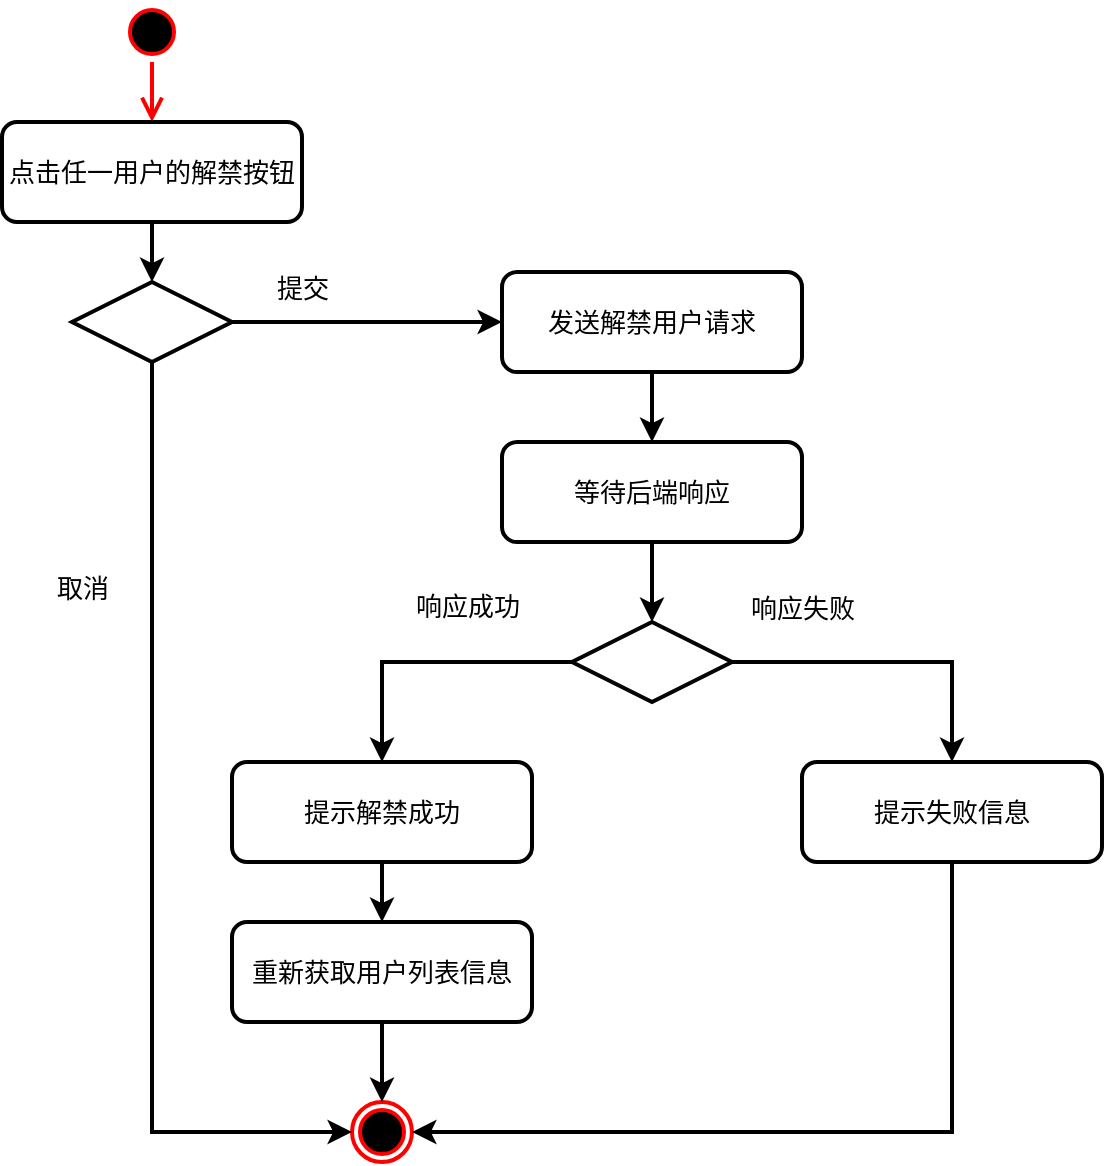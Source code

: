 <mxfile version="24.3.1" type="github" pages="12">
  <diagram name="第 1 页" id="E07JExMe8J2s8GEo1SoB">
    <mxGraphModel dx="1434" dy="738" grid="1" gridSize="10" guides="1" tooltips="1" connect="1" arrows="1" fold="1" page="0" pageScale="1" pageWidth="827" pageHeight="1169" math="0" shadow="0">
      <root>
        <mxCell id="0" />
        <mxCell id="1" parent="0" />
        <mxCell id="A4pthZk7pS7JeVkGoOn--2" value="" style="ellipse;html=1;shape=endState;fillColor=#000000;strokeColor=#ff0000;strokeWidth=2;fontSize=13;" parent="1" vertex="1">
          <mxGeometry x="525" y="890" width="30" height="30" as="geometry" />
        </mxCell>
        <mxCell id="A4pthZk7pS7JeVkGoOn--3" value="" style="ellipse;html=1;shape=startState;fillColor=#000000;strokeColor=#ff0000;strokeWidth=2;fontSize=13;" parent="1" vertex="1">
          <mxGeometry x="410" y="340" width="30" height="30" as="geometry" />
        </mxCell>
        <mxCell id="A4pthZk7pS7JeVkGoOn--4" value="" style="edgeStyle=orthogonalEdgeStyle;html=1;verticalAlign=bottom;endArrow=open;endSize=8;strokeColor=#ff0000;rounded=0;strokeWidth=2;fontSize=13;" parent="1" source="A4pthZk7pS7JeVkGoOn--3" target="A4pthZk7pS7JeVkGoOn--5" edge="1">
          <mxGeometry relative="1" as="geometry">
            <mxPoint x="585" y="330" as="targetPoint" />
          </mxGeometry>
        </mxCell>
        <mxCell id="A4pthZk7pS7JeVkGoOn--8" style="edgeStyle=orthogonalEdgeStyle;rounded=0;orthogonalLoop=1;jettySize=auto;html=1;exitX=0.5;exitY=1;exitDx=0;exitDy=0;entryX=0.5;entryY=0;entryDx=0;entryDy=0;strokeWidth=2;fontSize=13;" parent="1" source="A4pthZk7pS7JeVkGoOn--5" target="A4pthZk7pS7JeVkGoOn--6" edge="1">
          <mxGeometry relative="1" as="geometry" />
        </mxCell>
        <mxCell id="A4pthZk7pS7JeVkGoOn--5" value="点击任一用户的解禁按钮" style="rounded=1;whiteSpace=wrap;html=1;strokeWidth=2;fontSize=13;" parent="1" vertex="1">
          <mxGeometry x="350" y="400" width="150" height="50" as="geometry" />
        </mxCell>
        <mxCell id="A4pthZk7pS7JeVkGoOn--13" style="edgeStyle=orthogonalEdgeStyle;rounded=0;orthogonalLoop=1;jettySize=auto;html=1;exitX=0.5;exitY=1;exitDx=0;exitDy=0;entryX=0;entryY=0.5;entryDx=0;entryDy=0;strokeWidth=2;fontSize=13;" parent="1" source="A4pthZk7pS7JeVkGoOn--6" target="A4pthZk7pS7JeVkGoOn--2" edge="1">
          <mxGeometry relative="1" as="geometry" />
        </mxCell>
        <mxCell id="A4pthZk7pS7JeVkGoOn--14" style="edgeStyle=orthogonalEdgeStyle;rounded=0;orthogonalLoop=1;jettySize=auto;html=1;exitX=1;exitY=0.5;exitDx=0;exitDy=0;entryX=0;entryY=0.5;entryDx=0;entryDy=0;strokeWidth=2;fontSize=13;" parent="1" source="A4pthZk7pS7JeVkGoOn--6" target="A4pthZk7pS7JeVkGoOn--11" edge="1">
          <mxGeometry relative="1" as="geometry" />
        </mxCell>
        <mxCell id="A4pthZk7pS7JeVkGoOn--6" value="" style="rhombus;whiteSpace=wrap;html=1;strokeWidth=2;fontSize=13;" parent="1" vertex="1">
          <mxGeometry x="385" y="480" width="80" height="40" as="geometry" />
        </mxCell>
        <mxCell id="A4pthZk7pS7JeVkGoOn--23" style="edgeStyle=orthogonalEdgeStyle;rounded=0;orthogonalLoop=1;jettySize=auto;html=1;exitX=0.5;exitY=1;exitDx=0;exitDy=0;entryX=1;entryY=0.5;entryDx=0;entryDy=0;strokeWidth=2;fontSize=13;" parent="1" source="A4pthZk7pS7JeVkGoOn--9" target="A4pthZk7pS7JeVkGoOn--2" edge="1">
          <mxGeometry relative="1" as="geometry" />
        </mxCell>
        <mxCell id="A4pthZk7pS7JeVkGoOn--9" value="提示失败信息" style="rounded=1;whiteSpace=wrap;html=1;strokeWidth=2;fontSize=13;" parent="1" vertex="1">
          <mxGeometry x="750" y="720" width="150" height="50" as="geometry" />
        </mxCell>
        <mxCell id="z_lhrSdIOaJN08XstYBw-2" style="edgeStyle=orthogonalEdgeStyle;rounded=0;orthogonalLoop=1;jettySize=auto;html=1;exitX=0.5;exitY=1;exitDx=0;exitDy=0;fontSize=13;strokeWidth=2;" parent="1" source="A4pthZk7pS7JeVkGoOn--10" target="z_lhrSdIOaJN08XstYBw-1" edge="1">
          <mxGeometry relative="1" as="geometry" />
        </mxCell>
        <mxCell id="A4pthZk7pS7JeVkGoOn--10" value="提示解禁成功" style="rounded=1;whiteSpace=wrap;html=1;strokeWidth=2;fontSize=13;" parent="1" vertex="1">
          <mxGeometry x="465" y="720" width="150" height="50" as="geometry" />
        </mxCell>
        <mxCell id="A4pthZk7pS7JeVkGoOn--18" style="edgeStyle=orthogonalEdgeStyle;rounded=0;orthogonalLoop=1;jettySize=auto;html=1;exitX=0.5;exitY=1;exitDx=0;exitDy=0;entryX=0.5;entryY=0;entryDx=0;entryDy=0;strokeWidth=2;fontSize=13;" parent="1" source="A4pthZk7pS7JeVkGoOn--11" target="A4pthZk7pS7JeVkGoOn--17" edge="1">
          <mxGeometry relative="1" as="geometry" />
        </mxCell>
        <mxCell id="A4pthZk7pS7JeVkGoOn--11" value="发送解禁用户请求" style="rounded=1;whiteSpace=wrap;html=1;strokeWidth=2;fontSize=13;" parent="1" vertex="1">
          <mxGeometry x="600" y="475" width="150" height="50" as="geometry" />
        </mxCell>
        <mxCell id="A4pthZk7pS7JeVkGoOn--20" style="edgeStyle=orthogonalEdgeStyle;rounded=0;orthogonalLoop=1;jettySize=auto;html=1;exitX=0;exitY=0.5;exitDx=0;exitDy=0;entryX=0.5;entryY=0;entryDx=0;entryDy=0;strokeWidth=2;fontSize=13;" parent="1" source="A4pthZk7pS7JeVkGoOn--15" target="A4pthZk7pS7JeVkGoOn--10" edge="1">
          <mxGeometry relative="1" as="geometry" />
        </mxCell>
        <mxCell id="A4pthZk7pS7JeVkGoOn--21" style="edgeStyle=orthogonalEdgeStyle;rounded=0;orthogonalLoop=1;jettySize=auto;html=1;exitX=1;exitY=0.5;exitDx=0;exitDy=0;strokeWidth=2;fontSize=13;" parent="1" source="A4pthZk7pS7JeVkGoOn--15" target="A4pthZk7pS7JeVkGoOn--9" edge="1">
          <mxGeometry relative="1" as="geometry" />
        </mxCell>
        <mxCell id="A4pthZk7pS7JeVkGoOn--15" value="" style="rhombus;whiteSpace=wrap;html=1;strokeWidth=2;fontSize=13;" parent="1" vertex="1">
          <mxGeometry x="635" y="650" width="80" height="40" as="geometry" />
        </mxCell>
        <mxCell id="A4pthZk7pS7JeVkGoOn--19" style="edgeStyle=orthogonalEdgeStyle;rounded=0;orthogonalLoop=1;jettySize=auto;html=1;exitX=0.5;exitY=1;exitDx=0;exitDy=0;entryX=0.5;entryY=0;entryDx=0;entryDy=0;strokeWidth=2;fontSize=13;" parent="1" source="A4pthZk7pS7JeVkGoOn--17" target="A4pthZk7pS7JeVkGoOn--15" edge="1">
          <mxGeometry relative="1" as="geometry" />
        </mxCell>
        <mxCell id="A4pthZk7pS7JeVkGoOn--17" value="等待后端响应" style="rounded=1;whiteSpace=wrap;html=1;strokeWidth=2;fontSize=13;" parent="1" vertex="1">
          <mxGeometry x="600" y="560" width="150" height="50" as="geometry" />
        </mxCell>
        <mxCell id="A4pthZk7pS7JeVkGoOn--24" value="提交" style="text;html=1;align=center;verticalAlign=middle;resizable=0;points=[];autosize=1;strokeColor=none;fillColor=none;strokeWidth=2;fontSize=13;" parent="1" vertex="1">
          <mxGeometry x="475" y="468" width="50" height="30" as="geometry" />
        </mxCell>
        <mxCell id="A4pthZk7pS7JeVkGoOn--25" value="取消" style="text;html=1;align=center;verticalAlign=middle;resizable=0;points=[];autosize=1;strokeColor=none;fillColor=none;strokeWidth=2;fontSize=13;" parent="1" vertex="1">
          <mxGeometry x="365" y="618" width="50" height="30" as="geometry" />
        </mxCell>
        <mxCell id="A4pthZk7pS7JeVkGoOn--26" value="响应失败" style="text;html=1;align=center;verticalAlign=middle;resizable=0;points=[];autosize=1;strokeColor=none;fillColor=none;strokeWidth=2;fontSize=13;" parent="1" vertex="1">
          <mxGeometry x="710" y="628" width="80" height="30" as="geometry" />
        </mxCell>
        <mxCell id="A4pthZk7pS7JeVkGoOn--27" value="&lt;span style=&quot;color: rgb(0, 0, 0); font-family: Helvetica; font-size: 13px; font-style: normal; font-variant-ligatures: normal; font-variant-caps: normal; font-weight: 400; letter-spacing: normal; orphans: 2; text-align: center; text-indent: 0px; text-transform: none; widows: 2; word-spacing: 0px; -webkit-text-stroke-width: 0px; white-space: nowrap; background-color: rgb(255, 255, 255); text-decoration-thickness: initial; text-decoration-style: initial; text-decoration-color: initial; float: none; display: inline !important;&quot;&gt;响应成功&lt;/span&gt;" style="text;whiteSpace=wrap;html=1;strokeWidth=2;fontSize=13;" parent="1" vertex="1">
          <mxGeometry x="555" y="628" width="80" height="40" as="geometry" />
        </mxCell>
        <mxCell id="z_lhrSdIOaJN08XstYBw-3" style="edgeStyle=orthogonalEdgeStyle;rounded=0;orthogonalLoop=1;jettySize=auto;html=1;exitX=0.5;exitY=1;exitDx=0;exitDy=0;entryX=0.5;entryY=0;entryDx=0;entryDy=0;fontSize=13;strokeWidth=2;" parent="1" source="z_lhrSdIOaJN08XstYBw-1" target="A4pthZk7pS7JeVkGoOn--2" edge="1">
          <mxGeometry relative="1" as="geometry" />
        </mxCell>
        <mxCell id="z_lhrSdIOaJN08XstYBw-1" value="重新获取用户列表信息" style="rounded=1;whiteSpace=wrap;html=1;strokeWidth=2;fontSize=13;" parent="1" vertex="1">
          <mxGeometry x="465" y="800" width="150" height="50" as="geometry" />
        </mxCell>
      </root>
    </mxGraphModel>
  </diagram>
  <diagram id="A4DT1ZkW6heTn9PrMQZz" name="第 2 页">
    <mxGraphModel dx="1434" dy="738" grid="1" gridSize="10" guides="1" tooltips="1" connect="1" arrows="1" fold="1" page="0" pageScale="1" pageWidth="827" pageHeight="1169" math="0" shadow="0">
      <root>
        <mxCell id="0" />
        <mxCell id="1" parent="0" />
        <mxCell id="4f7q-i6u_B6kfGfW3AI1-1" value="" style="ellipse;html=1;shape=endState;fillColor=#000000;strokeColor=#ff0000;strokeWidth=2;fontSize=13;" vertex="1" parent="1">
          <mxGeometry x="525" y="900" width="30" height="30" as="geometry" />
        </mxCell>
        <mxCell id="4f7q-i6u_B6kfGfW3AI1-2" value="" style="ellipse;html=1;shape=startState;fillColor=#000000;strokeColor=#ff0000;strokeWidth=2;fontSize=13;" vertex="1" parent="1">
          <mxGeometry x="410" y="340" width="30" height="30" as="geometry" />
        </mxCell>
        <mxCell id="4f7q-i6u_B6kfGfW3AI1-3" value="" style="edgeStyle=orthogonalEdgeStyle;html=1;verticalAlign=bottom;endArrow=open;endSize=8;strokeColor=#ff0000;rounded=0;strokeWidth=2;fontSize=13;" edge="1" parent="1" source="4f7q-i6u_B6kfGfW3AI1-2" target="4f7q-i6u_B6kfGfW3AI1-5">
          <mxGeometry relative="1" as="geometry">
            <mxPoint x="585" y="330" as="targetPoint" />
          </mxGeometry>
        </mxCell>
        <mxCell id="4f7q-i6u_B6kfGfW3AI1-4" style="edgeStyle=orthogonalEdgeStyle;rounded=0;orthogonalLoop=1;jettySize=auto;html=1;exitX=0.5;exitY=1;exitDx=0;exitDy=0;entryX=0.5;entryY=0;entryDx=0;entryDy=0;strokeWidth=2;fontSize=13;" edge="1" parent="1" source="4f7q-i6u_B6kfGfW3AI1-5" target="4f7q-i6u_B6kfGfW3AI1-8">
          <mxGeometry relative="1" as="geometry" />
        </mxCell>
        <mxCell id="4f7q-i6u_B6kfGfW3AI1-5" value="点击任一用户的封禁按钮" style="rounded=1;whiteSpace=wrap;html=1;strokeWidth=2;fontSize=13;" vertex="1" parent="1">
          <mxGeometry x="350" y="400" width="150" height="50" as="geometry" />
        </mxCell>
        <mxCell id="4f7q-i6u_B6kfGfW3AI1-6" style="edgeStyle=orthogonalEdgeStyle;rounded=0;orthogonalLoop=1;jettySize=auto;html=1;exitX=0.5;exitY=1;exitDx=0;exitDy=0;entryX=0;entryY=0.5;entryDx=0;entryDy=0;strokeWidth=2;fontSize=13;" edge="1" parent="1" source="4f7q-i6u_B6kfGfW3AI1-8" target="4f7q-i6u_B6kfGfW3AI1-1">
          <mxGeometry relative="1" as="geometry" />
        </mxCell>
        <mxCell id="4f7q-i6u_B6kfGfW3AI1-7" style="edgeStyle=orthogonalEdgeStyle;rounded=0;orthogonalLoop=1;jettySize=auto;html=1;exitX=1;exitY=0.5;exitDx=0;exitDy=0;entryX=0;entryY=0.5;entryDx=0;entryDy=0;strokeWidth=2;fontSize=13;" edge="1" parent="1" source="4f7q-i6u_B6kfGfW3AI1-8" target="4f7q-i6u_B6kfGfW3AI1-14">
          <mxGeometry relative="1" as="geometry" />
        </mxCell>
        <mxCell id="4f7q-i6u_B6kfGfW3AI1-8" value="" style="rhombus;whiteSpace=wrap;html=1;strokeWidth=2;fontSize=13;" vertex="1" parent="1">
          <mxGeometry x="385" y="480" width="80" height="40" as="geometry" />
        </mxCell>
        <mxCell id="4f7q-i6u_B6kfGfW3AI1-9" style="edgeStyle=orthogonalEdgeStyle;rounded=0;orthogonalLoop=1;jettySize=auto;html=1;exitX=0.5;exitY=1;exitDx=0;exitDy=0;entryX=1;entryY=0.5;entryDx=0;entryDy=0;strokeWidth=2;fontSize=13;" edge="1" parent="1" source="4f7q-i6u_B6kfGfW3AI1-10" target="4f7q-i6u_B6kfGfW3AI1-1">
          <mxGeometry relative="1" as="geometry" />
        </mxCell>
        <mxCell id="4f7q-i6u_B6kfGfW3AI1-10" value="提示失败信息" style="rounded=1;whiteSpace=wrap;html=1;strokeWidth=2;fontSize=13;" vertex="1" parent="1">
          <mxGeometry x="750" y="720" width="150" height="50" as="geometry" />
        </mxCell>
        <mxCell id="4f7q-i6u_B6kfGfW3AI1-26" style="edgeStyle=orthogonalEdgeStyle;rounded=0;orthogonalLoop=1;jettySize=auto;html=1;exitX=0.5;exitY=1;exitDx=0;exitDy=0;entryX=0.5;entryY=0;entryDx=0;entryDy=0;strokeWidth=2;" edge="1" parent="1" source="4f7q-i6u_B6kfGfW3AI1-12" target="4f7q-i6u_B6kfGfW3AI1-24">
          <mxGeometry relative="1" as="geometry" />
        </mxCell>
        <mxCell id="4f7q-i6u_B6kfGfW3AI1-12" value="提示封禁成功" style="rounded=1;whiteSpace=wrap;html=1;strokeWidth=2;fontSize=13;" vertex="1" parent="1">
          <mxGeometry x="465" y="720" width="150" height="50" as="geometry" />
        </mxCell>
        <mxCell id="4f7q-i6u_B6kfGfW3AI1-13" style="edgeStyle=orthogonalEdgeStyle;rounded=0;orthogonalLoop=1;jettySize=auto;html=1;exitX=0.5;exitY=1;exitDx=0;exitDy=0;entryX=0.5;entryY=0;entryDx=0;entryDy=0;strokeWidth=2;fontSize=13;" edge="1" parent="1" source="4f7q-i6u_B6kfGfW3AI1-14" target="4f7q-i6u_B6kfGfW3AI1-19">
          <mxGeometry relative="1" as="geometry" />
        </mxCell>
        <mxCell id="4f7q-i6u_B6kfGfW3AI1-14" value="发送封禁用户请求" style="rounded=1;whiteSpace=wrap;html=1;strokeWidth=2;fontSize=13;" vertex="1" parent="1">
          <mxGeometry x="600" y="475" width="150" height="50" as="geometry" />
        </mxCell>
        <mxCell id="4f7q-i6u_B6kfGfW3AI1-15" style="edgeStyle=orthogonalEdgeStyle;rounded=0;orthogonalLoop=1;jettySize=auto;html=1;exitX=0;exitY=0.5;exitDx=0;exitDy=0;entryX=0.5;entryY=0;entryDx=0;entryDy=0;strokeWidth=2;fontSize=13;" edge="1" parent="1" source="4f7q-i6u_B6kfGfW3AI1-17" target="4f7q-i6u_B6kfGfW3AI1-12">
          <mxGeometry relative="1" as="geometry" />
        </mxCell>
        <mxCell id="4f7q-i6u_B6kfGfW3AI1-16" style="edgeStyle=orthogonalEdgeStyle;rounded=0;orthogonalLoop=1;jettySize=auto;html=1;exitX=1;exitY=0.5;exitDx=0;exitDy=0;strokeWidth=2;fontSize=13;" edge="1" parent="1" source="4f7q-i6u_B6kfGfW3AI1-17" target="4f7q-i6u_B6kfGfW3AI1-10">
          <mxGeometry relative="1" as="geometry" />
        </mxCell>
        <mxCell id="4f7q-i6u_B6kfGfW3AI1-17" value="" style="rhombus;whiteSpace=wrap;html=1;strokeWidth=2;fontSize=13;" vertex="1" parent="1">
          <mxGeometry x="635" y="650" width="80" height="40" as="geometry" />
        </mxCell>
        <mxCell id="4f7q-i6u_B6kfGfW3AI1-18" style="edgeStyle=orthogonalEdgeStyle;rounded=0;orthogonalLoop=1;jettySize=auto;html=1;exitX=0.5;exitY=1;exitDx=0;exitDy=0;entryX=0.5;entryY=0;entryDx=0;entryDy=0;strokeWidth=2;fontSize=13;" edge="1" parent="1" source="4f7q-i6u_B6kfGfW3AI1-19" target="4f7q-i6u_B6kfGfW3AI1-17">
          <mxGeometry relative="1" as="geometry" />
        </mxCell>
        <mxCell id="4f7q-i6u_B6kfGfW3AI1-19" value="等待后端响应" style="rounded=1;whiteSpace=wrap;html=1;strokeWidth=2;fontSize=13;" vertex="1" parent="1">
          <mxGeometry x="600" y="560" width="150" height="50" as="geometry" />
        </mxCell>
        <mxCell id="4f7q-i6u_B6kfGfW3AI1-20" value="提交" style="text;html=1;align=center;verticalAlign=middle;resizable=0;points=[];autosize=1;strokeColor=none;fillColor=none;strokeWidth=2;fontSize=13;" vertex="1" parent="1">
          <mxGeometry x="475" y="468" width="50" height="30" as="geometry" />
        </mxCell>
        <mxCell id="4f7q-i6u_B6kfGfW3AI1-21" value="取消" style="text;html=1;align=center;verticalAlign=middle;resizable=0;points=[];autosize=1;strokeColor=none;fillColor=none;strokeWidth=2;fontSize=13;" vertex="1" parent="1">
          <mxGeometry x="365" y="618" width="50" height="30" as="geometry" />
        </mxCell>
        <mxCell id="4f7q-i6u_B6kfGfW3AI1-22" value="响应失败" style="text;html=1;align=center;verticalAlign=middle;resizable=0;points=[];autosize=1;strokeColor=none;fillColor=none;strokeWidth=2;fontSize=13;" vertex="1" parent="1">
          <mxGeometry x="710" y="628" width="80" height="30" as="geometry" />
        </mxCell>
        <mxCell id="4f7q-i6u_B6kfGfW3AI1-23" value="&lt;span style=&quot;color: rgb(0, 0, 0); font-family: Helvetica; font-size: 13px; font-style: normal; font-variant-ligatures: normal; font-variant-caps: normal; font-weight: 400; letter-spacing: normal; orphans: 2; text-align: center; text-indent: 0px; text-transform: none; widows: 2; word-spacing: 0px; -webkit-text-stroke-width: 0px; white-space: nowrap; background-color: rgb(255, 255, 255); text-decoration-thickness: initial; text-decoration-style: initial; text-decoration-color: initial; float: none; display: inline !important;&quot;&gt;响应成功&lt;/span&gt;" style="text;whiteSpace=wrap;html=1;strokeWidth=2;fontSize=13;" vertex="1" parent="1">
          <mxGeometry x="555" y="628" width="80" height="40" as="geometry" />
        </mxCell>
        <mxCell id="4f7q-i6u_B6kfGfW3AI1-25" style="edgeStyle=orthogonalEdgeStyle;rounded=0;orthogonalLoop=1;jettySize=auto;html=1;exitX=0.5;exitY=1;exitDx=0;exitDy=0;entryX=0.5;entryY=0;entryDx=0;entryDy=0;strokeWidth=2;" edge="1" parent="1" source="4f7q-i6u_B6kfGfW3AI1-24" target="4f7q-i6u_B6kfGfW3AI1-1">
          <mxGeometry relative="1" as="geometry" />
        </mxCell>
        <mxCell id="4f7q-i6u_B6kfGfW3AI1-24" value="重新获取用户列表信息" style="rounded=1;whiteSpace=wrap;html=1;strokeWidth=2;fontSize=13;" vertex="1" parent="1">
          <mxGeometry x="465" y="800" width="150" height="50" as="geometry" />
        </mxCell>
      </root>
    </mxGraphModel>
  </diagram>
  <diagram id="1dg-nWsxRVL_dmLD2rcM" name="第 3 页">
    <mxGraphModel dx="1834" dy="738" grid="1" gridSize="10" guides="1" tooltips="1" connect="1" arrows="1" fold="1" page="0" pageScale="1" pageWidth="827" pageHeight="1169" math="0" shadow="0">
      <root>
        <mxCell id="0" />
        <mxCell id="1" parent="0" />
        <mxCell id="LhQWiA1bc7o83kBUx7r5-1" value=":User" style="shape=umlActor;verticalLabelPosition=bottom;verticalAlign=top;html=1;outlineConnect=0;fontSize=13;" vertex="1" parent="1">
          <mxGeometry x="-14" y="185" width="30" height="60" as="geometry" />
        </mxCell>
        <mxCell id="LhQWiA1bc7o83kBUx7r5-12" value="&lt;u style=&quot;font-size: 13px;&quot;&gt;&lt;b style=&quot;font-size: 13px;&quot;&gt;Home page&lt;/b&gt;&lt;/u&gt;" style="shape=umlLifeline;perimeter=lifelinePerimeter;whiteSpace=wrap;html=1;container=1;dropTarget=0;collapsible=0;recursiveResize=0;outlineConnect=0;portConstraint=eastwest;newEdgeStyle={&quot;edgeStyle&quot;:&quot;elbowEdgeStyle&quot;,&quot;elbow&quot;:&quot;vertical&quot;,&quot;curved&quot;:0,&quot;rounded&quot;:0};fontSize=13;" vertex="1" parent="1">
          <mxGeometry x="151" y="185" width="100" height="375" as="geometry" />
        </mxCell>
        <mxCell id="LhQWiA1bc7o83kBUx7r5-24" style="edgeStyle=orthogonalEdgeStyle;rounded=0;orthogonalLoop=1;jettySize=auto;html=1;curved=0;exitX=1;exitY=0;exitDx=0;exitDy=5;exitPerimeter=0;" edge="1" parent="LhQWiA1bc7o83kBUx7r5-12">
          <mxGeometry relative="1" as="geometry">
            <mxPoint x="55" y="118" as="sourcePoint" />
            <mxPoint x="55" y="153" as="targetPoint" />
            <Array as="points">
              <mxPoint x="55" y="128" />
              <mxPoint x="159" y="128" />
              <mxPoint x="159" y="153" />
            </Array>
          </mxGeometry>
        </mxCell>
        <mxCell id="LhQWiA1bc7o83kBUx7r5-13" value="" style="html=1;points=[[0,0,0,0,5],[0,1,0,0,-5],[1,0,0,0,5],[1,1,0,0,-5]];perimeter=orthogonalPerimeter;outlineConnect=0;targetShapes=umlLifeline;portConstraint=eastwest;newEdgeStyle={&quot;curved&quot;:0,&quot;rounded&quot;:0};fontSize=13;" vertex="1" parent="LhQWiA1bc7o83kBUx7r5-12">
          <mxGeometry x="45" y="90" width="10" height="110" as="geometry" />
        </mxCell>
        <mxCell id="LhQWiA1bc7o83kBUx7r5-37" value="" style="html=1;points=[[0,0,0,0,5],[0,1,0,0,-5],[1,0,0,0,5],[1,1,0,0,-5]];perimeter=orthogonalPerimeter;outlineConnect=0;targetShapes=umlLifeline;portConstraint=eastwest;newEdgeStyle={&quot;curved&quot;:0,&quot;rounded&quot;:0};fontSize=13;" vertex="1" parent="LhQWiA1bc7o83kBUx7r5-12">
          <mxGeometry x="45" y="230" width="10" height="30" as="geometry" />
        </mxCell>
        <mxCell id="LhQWiA1bc7o83kBUx7r5-17" value="" style="rounded=0;orthogonalLoop=1;jettySize=auto;html=1;dashed=1;endArrow=none;endFill=0;fontSize=13;" edge="1" parent="1" target="LhQWiA1bc7o83kBUx7r5-16">
          <mxGeometry relative="1" as="geometry">
            <mxPoint x="1" y="740" as="targetPoint" />
            <mxPoint y="270" as="sourcePoint" />
          </mxGeometry>
        </mxCell>
        <mxCell id="LhQWiA1bc7o83kBUx7r5-16" value="" style="html=1;points=[[0,0,0,0,5],[0,1,0,0,-5],[1,0,0,0,5],[1,1,0,0,-5]];perimeter=orthogonalPerimeter;outlineConnect=0;targetShapes=umlLifeline;portConstraint=eastwest;newEdgeStyle={&quot;curved&quot;:0,&quot;rounded&quot;:0};fontSize=13;" vertex="1" parent="1">
          <mxGeometry x="-4" y="275" width="10" height="30" as="geometry" />
        </mxCell>
        <mxCell id="LhQWiA1bc7o83kBUx7r5-18" style="edgeStyle=orthogonalEdgeStyle;rounded=0;orthogonalLoop=1;jettySize=auto;html=1;curved=0;exitX=1;exitY=0;exitDx=0;exitDy=5;exitPerimeter=0;entryX=0;entryY=0;entryDx=0;entryDy=5;entryPerimeter=0;endArrow=open;endFill=0;fontSize=13;" edge="1" parent="1" source="LhQWiA1bc7o83kBUx7r5-16" target="LhQWiA1bc7o83kBUx7r5-13">
          <mxGeometry relative="1" as="geometry" />
        </mxCell>
        <mxCell id="LhQWiA1bc7o83kBUx7r5-19" value="1:Into" style="text;html=1;align=center;verticalAlign=middle;resizable=0;points=[];autosize=1;strokeColor=none;fillColor=none;fontSize=13;" vertex="1" parent="1">
          <mxGeometry x="55" y="250" width="60" height="30" as="geometry" />
        </mxCell>
        <mxCell id="LhQWiA1bc7o83kBUx7r5-23" value="2:verifyLogin()" style="text;html=1;align=center;verticalAlign=middle;resizable=0;points=[];autosize=1;strokeColor=none;fillColor=none;" vertex="1" parent="1">
          <mxGeometry x="210" y="280" width="100" height="30" as="geometry" />
        </mxCell>
        <mxCell id="LhQWiA1bc7o83kBUx7r5-25" value="&lt;b style=&quot;font-size: 13px;&quot;&gt;&lt;u style=&quot;font-size: 13px;&quot;&gt;DBServer&lt;/u&gt;&lt;/b&gt;" style="shape=umlLifeline;perimeter=lifelinePerimeter;whiteSpace=wrap;html=1;container=1;dropTarget=0;collapsible=0;recursiveResize=0;outlineConnect=0;portConstraint=eastwest;newEdgeStyle={&quot;edgeStyle&quot;:&quot;elbowEdgeStyle&quot;,&quot;elbow&quot;:&quot;vertical&quot;,&quot;curved&quot;:0,&quot;rounded&quot;:0};fontSize=13;" vertex="1" parent="1">
          <mxGeometry x="370" y="185" width="100" height="375" as="geometry" />
        </mxCell>
        <mxCell id="LhQWiA1bc7o83kBUx7r5-26" value="" style="html=1;points=[[0,0,0,0,5],[0,1,0,0,-5],[1,0,0,0,5],[1,1,0,0,-5]];perimeter=orthogonalPerimeter;outlineConnect=0;targetShapes=umlLifeline;portConstraint=eastwest;newEdgeStyle={&quot;curved&quot;:0,&quot;rounded&quot;:0};fontSize=13;" vertex="1" parent="LhQWiA1bc7o83kBUx7r5-25">
          <mxGeometry x="45" y="185" width="10" height="55" as="geometry" />
        </mxCell>
        <mxCell id="LhQWiA1bc7o83kBUx7r5-28" value="" style="rounded=0;orthogonalLoop=1;jettySize=auto;html=1;dashed=1;endArrow=none;endFill=0;fontSize=13;" edge="1" parent="1" source="LhQWiA1bc7o83kBUx7r5-16">
          <mxGeometry relative="1" as="geometry">
            <mxPoint y="540" as="targetPoint" />
            <mxPoint x="1" y="305" as="sourcePoint" />
          </mxGeometry>
        </mxCell>
        <mxCell id="LhQWiA1bc7o83kBUx7r5-33" style="edgeStyle=orthogonalEdgeStyle;rounded=0;orthogonalLoop=1;jettySize=auto;html=1;curved=0;exitX=1;exitY=1;exitDx=0;exitDy=-5;exitPerimeter=0;entryX=0;entryY=0;entryDx=0;entryDy=5;entryPerimeter=0;endArrow=open;endFill=0;" edge="1" parent="1" source="LhQWiA1bc7o83kBUx7r5-13" target="LhQWiA1bc7o83kBUx7r5-26">
          <mxGeometry relative="1" as="geometry">
            <mxPoint x="407" y="380" as="targetPoint" />
            <Array as="points">
              <mxPoint x="206" y="375" />
            </Array>
          </mxGeometry>
        </mxCell>
        <mxCell id="LhQWiA1bc7o83kBUx7r5-38" style="edgeStyle=orthogonalEdgeStyle;rounded=0;orthogonalLoop=1;jettySize=auto;html=1;curved=0;exitX=0;exitY=1;exitDx=0;exitDy=-5;exitPerimeter=0;entryX=1;entryY=0;entryDx=0;entryDy=5;entryPerimeter=0;" edge="1" parent="1" source="LhQWiA1bc7o83kBUx7r5-26" target="LhQWiA1bc7o83kBUx7r5-37">
          <mxGeometry relative="1" as="geometry" />
        </mxCell>
        <mxCell id="LhQWiA1bc7o83kBUx7r5-39" value="3:QueryInfants()" style="text;html=1;align=center;verticalAlign=middle;resizable=0;points=[];autosize=1;strokeColor=none;fillColor=none;" vertex="1" parent="1">
          <mxGeometry x="245" y="348" width="110" height="30" as="geometry" />
        </mxCell>
        <mxCell id="LhQWiA1bc7o83kBUx7r5-40" value="3:ShowInfantsList()" style="text;html=1;align=center;verticalAlign=middle;resizable=0;points=[];autosize=1;strokeColor=none;fillColor=none;" vertex="1" parent="1">
          <mxGeometry x="241" y="420" width="130" height="30" as="geometry" />
        </mxCell>
      </root>
    </mxGraphModel>
  </diagram>
  <diagram id="AyCJhzIWoaVsG0YSOWc8" name="第 4 页">
    <mxGraphModel dx="1834" dy="738" grid="1" gridSize="10" guides="1" tooltips="1" connect="1" arrows="1" fold="1" page="0" pageScale="1" pageWidth="827" pageHeight="1169" math="0" shadow="0">
      <root>
        <mxCell id="0" />
        <mxCell id="1" parent="0" />
        <mxCell id="h3RWsHIK0cvni8HY3_bA-1" value=":User" style="shape=umlActor;verticalLabelPosition=bottom;verticalAlign=top;html=1;outlineConnect=0;fontSize=13;strokeWidth=1;" vertex="1" parent="1">
          <mxGeometry x="-14" y="185" width="30" height="60" as="geometry" />
        </mxCell>
        <mxCell id="h3RWsHIK0cvni8HY3_bA-2" value="&lt;u style=&quot;font-size: 13px;&quot;&gt;&lt;b style=&quot;font-size: 13px;&quot;&gt;Login page&lt;/b&gt;&lt;/u&gt;" style="shape=umlLifeline;perimeter=lifelinePerimeter;whiteSpace=wrap;html=1;container=1;dropTarget=0;collapsible=0;recursiveResize=0;outlineConnect=0;portConstraint=eastwest;newEdgeStyle={&quot;edgeStyle&quot;:&quot;elbowEdgeStyle&quot;,&quot;elbow&quot;:&quot;vertical&quot;,&quot;curved&quot;:0,&quot;rounded&quot;:0};fontSize=13;strokeWidth=1;" vertex="1" parent="1">
          <mxGeometry x="151" y="185" width="100" height="455" as="geometry" />
        </mxCell>
        <mxCell id="h3RWsHIK0cvni8HY3_bA-3" style="edgeStyle=orthogonalEdgeStyle;rounded=0;orthogonalLoop=1;jettySize=auto;html=1;curved=0;exitX=1;exitY=0;exitDx=0;exitDy=5;exitPerimeter=0;endArrow=open;endFill=0;strokeWidth=1;fontSize=13;" edge="1" parent="h3RWsHIK0cvni8HY3_bA-2">
          <mxGeometry relative="1" as="geometry">
            <mxPoint x="55" y="118" as="sourcePoint" />
            <mxPoint x="55" y="153" as="targetPoint" />
            <Array as="points">
              <mxPoint x="55" y="128" />
              <mxPoint x="159" y="128" />
              <mxPoint x="159" y="153" />
            </Array>
          </mxGeometry>
        </mxCell>
        <mxCell id="h3RWsHIK0cvni8HY3_bA-4" value="" style="html=1;points=[[0,0,0,0,5],[0,1,0,0,-5],[1,0,0,0,5],[1,1,0,0,-5]];perimeter=orthogonalPerimeter;outlineConnect=0;targetShapes=umlLifeline;portConstraint=eastwest;newEdgeStyle={&quot;curved&quot;:0,&quot;rounded&quot;:0};fontSize=13;strokeWidth=1;" vertex="1" parent="h3RWsHIK0cvni8HY3_bA-2">
          <mxGeometry x="45" y="90" width="10" height="110" as="geometry" />
        </mxCell>
        <mxCell id="h3RWsHIK0cvni8HY3_bA-5" value="" style="html=1;points=[[0,0,0,0,5],[0,1,0,0,-5],[1,0,0,0,5],[1,1,0,0,-5]];perimeter=orthogonalPerimeter;outlineConnect=0;targetShapes=umlLifeline;portConstraint=eastwest;newEdgeStyle={&quot;curved&quot;:0,&quot;rounded&quot;:0};fontSize=13;strokeWidth=1;" vertex="1" parent="h3RWsHIK0cvni8HY3_bA-2">
          <mxGeometry x="45" y="230" width="10" height="30" as="geometry" />
        </mxCell>
        <mxCell id="h3RWsHIK0cvni8HY3_bA-24" value="" style="html=1;points=[[0,0,0,0,5],[0,1,0,0,-5],[1,0,0,0,5],[1,1,0,0,-5]];perimeter=orthogonalPerimeter;outlineConnect=0;targetShapes=umlLifeline;portConstraint=eastwest;newEdgeStyle={&quot;curved&quot;:0,&quot;rounded&quot;:0};fontSize=13;strokeWidth=1;" vertex="1" parent="h3RWsHIK0cvni8HY3_bA-2">
          <mxGeometry x="45" y="295" width="10" height="30" as="geometry" />
        </mxCell>
        <mxCell id="bzlslXiP8H7djkPzpa-w-1" value="" style="html=1;points=[[0,0,0,0,5],[0,1,0,0,-5],[1,0,0,0,5],[1,1,0,0,-5]];perimeter=orthogonalPerimeter;outlineConnect=0;targetShapes=umlLifeline;portConstraint=eastwest;newEdgeStyle={&quot;curved&quot;:0,&quot;rounded&quot;:0};fontSize=13;strokeWidth=1;" vertex="1" parent="h3RWsHIK0cvni8HY3_bA-2">
          <mxGeometry x="45" y="345" width="10" height="85" as="geometry" />
        </mxCell>
        <mxCell id="C_hP9BybmH09RSRFd_sS-1" style="edgeStyle=orthogonalEdgeStyle;rounded=0;orthogonalLoop=1;jettySize=auto;html=1;curved=0;endArrow=open;endFill=0;" edge="1" parent="h3RWsHIK0cvni8HY3_bA-2" source="bzlslXiP8H7djkPzpa-w-1">
          <mxGeometry relative="1" as="geometry">
            <mxPoint x="125" y="385" as="sourcePoint" />
            <mxPoint x="55.5" y="415" as="targetPoint" />
            <Array as="points">
              <mxPoint x="119" y="388" />
              <mxPoint x="119" y="416" />
            </Array>
          </mxGeometry>
        </mxCell>
        <mxCell id="h3RWsHIK0cvni8HY3_bA-6" value="" style="rounded=0;orthogonalLoop=1;jettySize=auto;html=1;dashed=1;endArrow=none;endFill=0;fontSize=13;strokeWidth=1;" edge="1" parent="1" target="h3RWsHIK0cvni8HY3_bA-7">
          <mxGeometry relative="1" as="geometry">
            <mxPoint x="1" y="740" as="targetPoint" />
            <mxPoint y="270" as="sourcePoint" />
          </mxGeometry>
        </mxCell>
        <mxCell id="h3RWsHIK0cvni8HY3_bA-7" value="" style="html=1;points=[[0,0,0,0,5],[0,1,0,0,-5],[1,0,0,0,5],[1,1,0,0,-5]];perimeter=orthogonalPerimeter;outlineConnect=0;targetShapes=umlLifeline;portConstraint=eastwest;newEdgeStyle={&quot;curved&quot;:0,&quot;rounded&quot;:0};fontSize=13;strokeWidth=1;" vertex="1" parent="1">
          <mxGeometry x="-4" y="275" width="10" height="30" as="geometry" />
        </mxCell>
        <mxCell id="h3RWsHIK0cvni8HY3_bA-8" style="edgeStyle=orthogonalEdgeStyle;rounded=0;orthogonalLoop=1;jettySize=auto;html=1;curved=0;exitX=1;exitY=0;exitDx=0;exitDy=5;exitPerimeter=0;entryX=0;entryY=0;entryDx=0;entryDy=5;entryPerimeter=0;endArrow=open;endFill=0;fontSize=13;strokeWidth=1;" edge="1" parent="1" source="h3RWsHIK0cvni8HY3_bA-7" target="h3RWsHIK0cvni8HY3_bA-4">
          <mxGeometry relative="1" as="geometry" />
        </mxCell>
        <mxCell id="h3RWsHIK0cvni8HY3_bA-9" value="1:Into" style="text;html=1;align=center;verticalAlign=middle;resizable=0;points=[];autosize=1;strokeColor=none;fillColor=none;fontSize=13;strokeWidth=1;" vertex="1" parent="1">
          <mxGeometry x="55" y="250" width="60" height="30" as="geometry" />
        </mxCell>
        <mxCell id="h3RWsHIK0cvni8HY3_bA-10" value="2:verifyLogin()" style="text;html=1;align=center;verticalAlign=middle;resizable=0;points=[];autosize=1;strokeColor=none;fillColor=none;strokeWidth=1;fontSize=13;" vertex="1" parent="1">
          <mxGeometry x="205" y="280" width="110" height="30" as="geometry" />
        </mxCell>
        <mxCell id="h3RWsHIK0cvni8HY3_bA-11" value="&lt;b style=&quot;font-size: 13px;&quot;&gt;&lt;u style=&quot;font-size: 13px;&quot;&gt;WeChatServer&lt;/u&gt;&lt;/b&gt;" style="shape=umlLifeline;perimeter=lifelinePerimeter;whiteSpace=wrap;html=1;container=1;dropTarget=0;collapsible=0;recursiveResize=0;outlineConnect=0;portConstraint=eastwest;newEdgeStyle={&quot;edgeStyle&quot;:&quot;elbowEdgeStyle&quot;,&quot;elbow&quot;:&quot;vertical&quot;,&quot;curved&quot;:0,&quot;rounded&quot;:0};fontSize=13;strokeWidth=1;" vertex="1" parent="1">
          <mxGeometry x="370" y="185" width="100" height="465" as="geometry" />
        </mxCell>
        <mxCell id="h3RWsHIK0cvni8HY3_bA-12" value="" style="html=1;points=[[0,0,0,0,5],[0,1,0,0,-5],[1,0,0,0,5],[1,1,0,0,-5]];perimeter=orthogonalPerimeter;outlineConnect=0;targetShapes=umlLifeline;portConstraint=eastwest;newEdgeStyle={&quot;curved&quot;:0,&quot;rounded&quot;:0};fontSize=13;strokeWidth=1;" vertex="1" parent="h3RWsHIK0cvni8HY3_bA-11">
          <mxGeometry x="45" y="185" width="10" height="55" as="geometry" />
        </mxCell>
        <mxCell id="h3RWsHIK0cvni8HY3_bA-13" value="" style="rounded=0;orthogonalLoop=1;jettySize=auto;html=1;dashed=1;endArrow=none;endFill=0;fontSize=13;strokeWidth=1;" edge="1" parent="1" source="h3RWsHIK0cvni8HY3_bA-20">
          <mxGeometry relative="1" as="geometry">
            <mxPoint y="630" as="targetPoint" />
            <mxPoint x="1" y="305" as="sourcePoint" />
          </mxGeometry>
        </mxCell>
        <mxCell id="h3RWsHIK0cvni8HY3_bA-14" style="edgeStyle=orthogonalEdgeStyle;rounded=0;orthogonalLoop=1;jettySize=auto;html=1;curved=0;exitX=1;exitY=1;exitDx=0;exitDy=-5;exitPerimeter=0;entryX=0;entryY=0;entryDx=0;entryDy=5;entryPerimeter=0;endArrow=open;endFill=0;strokeWidth=1;fontSize=13;" edge="1" parent="1" source="h3RWsHIK0cvni8HY3_bA-4" target="h3RWsHIK0cvni8HY3_bA-12">
          <mxGeometry relative="1" as="geometry">
            <mxPoint x="407" y="380" as="targetPoint" />
            <Array as="points">
              <mxPoint x="206" y="375" />
            </Array>
          </mxGeometry>
        </mxCell>
        <mxCell id="h3RWsHIK0cvni8HY3_bA-15" style="edgeStyle=orthogonalEdgeStyle;rounded=0;orthogonalLoop=1;jettySize=auto;html=1;curved=0;exitX=0;exitY=1;exitDx=0;exitDy=-5;exitPerimeter=0;entryX=1;entryY=0;entryDx=0;entryDy=5;entryPerimeter=0;endArrow=open;endFill=0;strokeWidth=1;fontSize=13;" edge="1" parent="1" source="h3RWsHIK0cvni8HY3_bA-12" target="h3RWsHIK0cvni8HY3_bA-5">
          <mxGeometry relative="1" as="geometry" />
        </mxCell>
        <mxCell id="h3RWsHIK0cvni8HY3_bA-16" value="3:wx.Login()" style="text;html=1;align=center;verticalAlign=middle;resizable=0;points=[];autosize=1;strokeColor=none;fillColor=none;strokeWidth=1;fontSize=13;" vertex="1" parent="1">
          <mxGeometry x="255" y="348" width="90" height="30" as="geometry" />
        </mxCell>
        <mxCell id="h3RWsHIK0cvni8HY3_bA-17" value="4:WXUserInfo()" style="text;html=1;align=center;verticalAlign=middle;resizable=0;points=[];autosize=1;strokeColor=none;fillColor=none;strokeWidth=1;fontSize=13;" vertex="1" parent="1">
          <mxGeometry x="251" y="420" width="110" height="30" as="geometry" />
        </mxCell>
        <mxCell id="h3RWsHIK0cvni8HY3_bA-18" value="&lt;b style=&quot;font-size: 13px;&quot;&gt;&lt;u style=&quot;font-size: 13px;&quot;&gt;DBServer&lt;/u&gt;&lt;/b&gt;" style="shape=umlLifeline;perimeter=lifelinePerimeter;whiteSpace=wrap;html=1;container=1;dropTarget=0;collapsible=0;recursiveResize=0;outlineConnect=0;portConstraint=eastwest;newEdgeStyle={&quot;edgeStyle&quot;:&quot;elbowEdgeStyle&quot;,&quot;elbow&quot;:&quot;vertical&quot;,&quot;curved&quot;:0,&quot;rounded&quot;:0};fontSize=13;strokeWidth=1;" vertex="1" parent="1">
          <mxGeometry x="510" y="185" width="100" height="465" as="geometry" />
        </mxCell>
        <mxCell id="h3RWsHIK0cvni8HY3_bA-19" value="" style="html=1;points=[[0,0,0,0,5],[0,1,0,0,-5],[1,0,0,0,5],[1,1,0,0,-5]];perimeter=orthogonalPerimeter;outlineConnect=0;targetShapes=umlLifeline;portConstraint=eastwest;newEdgeStyle={&quot;curved&quot;:0,&quot;rounded&quot;:0};fontSize=13;strokeWidth=1;" vertex="1" parent="h3RWsHIK0cvni8HY3_bA-18">
          <mxGeometry x="45" y="315" width="10" height="40" as="geometry" />
        </mxCell>
        <mxCell id="h3RWsHIK0cvni8HY3_bA-22" value="" style="rounded=0;orthogonalLoop=1;jettySize=auto;html=1;dashed=1;endArrow=none;endFill=0;fontSize=13;strokeWidth=1;" edge="1" parent="1" source="h3RWsHIK0cvni8HY3_bA-7" target="h3RWsHIK0cvni8HY3_bA-20">
          <mxGeometry relative="1" as="geometry">
            <mxPoint y="630" as="targetPoint" />
            <mxPoint y="305" as="sourcePoint" />
          </mxGeometry>
        </mxCell>
        <mxCell id="h3RWsHIK0cvni8HY3_bA-23" style="edgeStyle=orthogonalEdgeStyle;rounded=0;orthogonalLoop=1;jettySize=auto;html=1;curved=0;exitX=1;exitY=0;exitDx=0;exitDy=5;exitPerimeter=0;entryX=0;entryY=0;entryDx=0;entryDy=5;entryPerimeter=0;endArrow=open;endFill=0;strokeWidth=1;fontSize=13;" edge="1" parent="1" source="h3RWsHIK0cvni8HY3_bA-20" target="h3RWsHIK0cvni8HY3_bA-24">
          <mxGeometry relative="1" as="geometry">
            <mxPoint x="122" y="410" as="targetPoint" />
          </mxGeometry>
        </mxCell>
        <mxCell id="h3RWsHIK0cvni8HY3_bA-20" value="" style="html=1;points=[[0,0,0,0,5],[0,1,0,0,-5],[1,0,0,0,5],[1,1,0,0,-5]];perimeter=orthogonalPerimeter;outlineConnect=0;targetShapes=umlLifeline;portConstraint=eastwest;newEdgeStyle={&quot;curved&quot;:0,&quot;rounded&quot;:0};fontSize=13;strokeWidth=1;" vertex="1" parent="1">
          <mxGeometry x="-4" y="480" width="10" height="30" as="geometry" />
        </mxCell>
        <mxCell id="h3RWsHIK0cvni8HY3_bA-25" value="5:toLogin(openid)" style="text;html=1;align=center;verticalAlign=middle;resizable=0;points=[];autosize=1;strokeColor=none;fillColor=none;strokeWidth=1;fontSize=13;" vertex="1" parent="1">
          <mxGeometry x="30" y="458" width="120" height="30" as="geometry" />
        </mxCell>
        <mxCell id="h3RWsHIK0cvni8HY3_bA-27" style="edgeStyle=orthogonalEdgeStyle;rounded=0;orthogonalLoop=1;jettySize=auto;html=1;curved=0;exitX=1;exitY=1;exitDx=0;exitDy=-5;exitPerimeter=0;entryX=0;entryY=0;entryDx=0;entryDy=5;entryPerimeter=0;endArrow=open;endFill=0;strokeWidth=1;fontSize=13;" edge="1" parent="1" source="h3RWsHIK0cvni8HY3_bA-24" target="h3RWsHIK0cvni8HY3_bA-19">
          <mxGeometry relative="1" as="geometry" />
        </mxCell>
        <mxCell id="h3RWsHIK0cvni8HY3_bA-28" value="6:loginService()" style="text;html=1;align=center;verticalAlign=middle;resizable=0;points=[];autosize=1;strokeColor=none;fillColor=none;strokeWidth=1;fontSize=13;" vertex="1" parent="1">
          <mxGeometry x="285" y="478" width="110" height="30" as="geometry" />
        </mxCell>
        <mxCell id="bzlslXiP8H7djkPzpa-w-2" style="edgeStyle=orthogonalEdgeStyle;rounded=0;orthogonalLoop=1;jettySize=auto;html=1;curved=0;exitX=0;exitY=1;exitDx=0;exitDy=-5;exitPerimeter=0;entryX=1;entryY=0;entryDx=0;entryDy=5;entryPerimeter=0;endArrow=open;endFill=0;strokeWidth=1;fontSize=13;" edge="1" parent="1" source="h3RWsHIK0cvni8HY3_bA-19" target="bzlslXiP8H7djkPzpa-w-1">
          <mxGeometry relative="1" as="geometry" />
        </mxCell>
        <mxCell id="bzlslXiP8H7djkPzpa-w-3" value="7:return(UserID,Token)" style="text;html=1;align=center;verticalAlign=middle;resizable=0;points=[];autosize=1;strokeColor=none;fillColor=none;strokeWidth=1;fontSize=13;" vertex="1" parent="1">
          <mxGeometry x="260" y="508" width="160" height="30" as="geometry" />
        </mxCell>
        <mxCell id="C_hP9BybmH09RSRFd_sS-2" value="8:showUserInfo()" style="text;html=1;align=center;verticalAlign=middle;resizable=0;points=[];autosize=1;strokeColor=none;fillColor=none;strokeWidth=1;fontSize=13;" vertex="1" parent="1">
          <mxGeometry x="225" y="600" width="120" height="30" as="geometry" />
        </mxCell>
      </root>
    </mxGraphModel>
  </diagram>
  <diagram id="xZtYQmLCGwy2njoYLHlK" name="第 5 页">
    <mxGraphModel dx="1834" dy="738" grid="1" gridSize="10" guides="1" tooltips="1" connect="1" arrows="1" fold="1" page="0" pageScale="1" pageWidth="827" pageHeight="1169" math="0" shadow="0">
      <root>
        <mxCell id="0" />
        <mxCell id="1" parent="0" />
        <mxCell id="STYy170UVrBewqX6tWQa-1" value=":User" style="shape=umlActor;verticalLabelPosition=bottom;verticalAlign=top;html=1;outlineConnect=0;fontSize=13;" vertex="1" parent="1">
          <mxGeometry x="-14" y="185" width="30" height="60" as="geometry" />
        </mxCell>
        <mxCell id="STYy170UVrBewqX6tWQa-2" value="&lt;u style=&quot;font-size: 13px;&quot;&gt;&lt;b style=&quot;font-size: 13px;&quot;&gt;Infants page&lt;/b&gt;&lt;/u&gt;" style="shape=umlLifeline;perimeter=lifelinePerimeter;whiteSpace=wrap;html=1;container=1;dropTarget=0;collapsible=0;recursiveResize=0;outlineConnect=0;portConstraint=eastwest;newEdgeStyle={&quot;edgeStyle&quot;:&quot;elbowEdgeStyle&quot;,&quot;elbow&quot;:&quot;vertical&quot;,&quot;curved&quot;:0,&quot;rounded&quot;:0};fontSize=13;" vertex="1" parent="1">
          <mxGeometry x="151" y="185" width="100" height="385" as="geometry" />
        </mxCell>
        <mxCell id="STYy170UVrBewqX6tWQa-4" value="" style="html=1;points=[[0,0,0,0,5],[0,1,0,0,-5],[1,0,0,0,5],[1,1,0,0,-5]];perimeter=orthogonalPerimeter;outlineConnect=0;targetShapes=umlLifeline;portConstraint=eastwest;newEdgeStyle={&quot;curved&quot;:0,&quot;rounded&quot;:0};fontSize=13;" vertex="1" parent="STYy170UVrBewqX6tWQa-2">
          <mxGeometry x="45" y="90" width="10" height="40" as="geometry" />
        </mxCell>
        <mxCell id="STYy170UVrBewqX6tWQa-6" value="" style="html=1;points=[[0,0,0,0,5],[0,1,0,0,-5],[1,0,0,0,5],[1,1,0,0,-5]];perimeter=orthogonalPerimeter;outlineConnect=0;targetShapes=umlLifeline;portConstraint=eastwest;newEdgeStyle={&quot;curved&quot;:0,&quot;rounded&quot;:0};fontSize=13;" vertex="1" parent="STYy170UVrBewqX6tWQa-2">
          <mxGeometry x="45" y="270" width="10" height="90" as="geometry" />
        </mxCell>
        <mxCell id="fysDTIgjO2Bx7yAoU0-C-5" style="edgeStyle=orthogonalEdgeStyle;rounded=0;orthogonalLoop=1;jettySize=auto;html=1;curved=0;exitX=1;exitY=0;exitDx=0;exitDy=5;exitPerimeter=0;fontSize=13;" edge="1" parent="STYy170UVrBewqX6tWQa-2" source="STYy170UVrBewqX6tWQa-6">
          <mxGeometry relative="1" as="geometry">
            <mxPoint x="55" y="335" as="targetPoint" />
            <Array as="points">
              <mxPoint x="55" y="305" />
              <mxPoint x="199" y="305" />
              <mxPoint x="199" y="335" />
            </Array>
          </mxGeometry>
        </mxCell>
        <mxCell id="STYy170UVrBewqX6tWQa-7" value="" style="rounded=0;orthogonalLoop=1;jettySize=auto;html=1;dashed=1;endArrow=none;endFill=0;fontSize=13;" edge="1" parent="1" target="STYy170UVrBewqX6tWQa-8">
          <mxGeometry relative="1" as="geometry">
            <mxPoint x="1" y="740" as="targetPoint" />
            <mxPoint y="270" as="sourcePoint" />
          </mxGeometry>
        </mxCell>
        <mxCell id="STYy170UVrBewqX6tWQa-8" value="" style="html=1;points=[[0,0,0,0,5],[0,1,0,0,-5],[1,0,0,0,5],[1,1,0,0,-5]];perimeter=orthogonalPerimeter;outlineConnect=0;targetShapes=umlLifeline;portConstraint=eastwest;newEdgeStyle={&quot;curved&quot;:0,&quot;rounded&quot;:0};fontSize=13;" vertex="1" parent="1">
          <mxGeometry x="-4" y="275" width="10" height="30" as="geometry" />
        </mxCell>
        <mxCell id="STYy170UVrBewqX6tWQa-9" style="edgeStyle=orthogonalEdgeStyle;rounded=0;orthogonalLoop=1;jettySize=auto;html=1;curved=0;exitX=1;exitY=0;exitDx=0;exitDy=5;exitPerimeter=0;entryX=0;entryY=0;entryDx=0;entryDy=5;entryPerimeter=0;endArrow=classic;endFill=1;fontSize=13;" edge="1" parent="1" source="STYy170UVrBewqX6tWQa-8" target="STYy170UVrBewqX6tWQa-4">
          <mxGeometry relative="1" as="geometry" />
        </mxCell>
        <mxCell id="STYy170UVrBewqX6tWQa-10" value="1:Into" style="text;html=1;align=center;verticalAlign=middle;resizable=0;points=[];autosize=1;strokeColor=none;fillColor=none;fontSize=13;" vertex="1" parent="1">
          <mxGeometry x="55" y="250" width="60" height="30" as="geometry" />
        </mxCell>
        <mxCell id="STYy170UVrBewqX6tWQa-14" value="" style="rounded=0;orthogonalLoop=1;jettySize=auto;html=1;dashed=1;endArrow=none;endFill=0;fontSize=13;" edge="1" parent="1" source="fysDTIgjO2Bx7yAoU0-C-7">
          <mxGeometry relative="1" as="geometry">
            <mxPoint y="580" as="targetPoint" />
            <mxPoint x="1" y="305" as="sourcePoint" />
          </mxGeometry>
        </mxCell>
        <mxCell id="STYy170UVrBewqX6tWQa-19" value="&lt;b style=&quot;font-size: 13px;&quot;&gt;&lt;u style=&quot;font-size: 13px;&quot;&gt;InfantInfoFrom Page&lt;/u&gt;&lt;/b&gt;" style="shape=umlLifeline;perimeter=lifelinePerimeter;whiteSpace=wrap;html=1;container=1;dropTarget=0;collapsible=0;recursiveResize=0;outlineConnect=0;portConstraint=eastwest;newEdgeStyle={&quot;edgeStyle&quot;:&quot;elbowEdgeStyle&quot;,&quot;elbow&quot;:&quot;vertical&quot;,&quot;curved&quot;:0,&quot;rounded&quot;:0};fontSize=13;" vertex="1" parent="1">
          <mxGeometry x="338" y="185" width="169" height="385" as="geometry" />
        </mxCell>
        <mxCell id="STYy170UVrBewqX6tWQa-20" value="" style="html=1;points=[[0,0,0,0,5],[0,1,0,0,-5],[1,0,0,0,5],[1,1,0,0,-5]];perimeter=orthogonalPerimeter;outlineConnect=0;targetShapes=umlLifeline;portConstraint=eastwest;newEdgeStyle={&quot;curved&quot;:0,&quot;rounded&quot;:0};fontSize=13;" vertex="1" parent="STYy170UVrBewqX6tWQa-19">
          <mxGeometry x="79.5" y="120" width="10" height="90" as="geometry" />
        </mxCell>
        <mxCell id="STYy170UVrBewqX6tWQa-21" value="" style="rounded=0;orthogonalLoop=1;jettySize=auto;html=1;dashed=1;endArrow=none;endFill=0;fontSize=13;" edge="1" parent="1" source="STYy170UVrBewqX6tWQa-8" target="STYy170UVrBewqX6tWQa-23">
          <mxGeometry relative="1" as="geometry">
            <mxPoint y="630" as="targetPoint" />
            <mxPoint y="305" as="sourcePoint" />
          </mxGeometry>
        </mxCell>
        <mxCell id="XEA2S3gQdm62LOCSLKKb-3" style="edgeStyle=orthogonalEdgeStyle;rounded=0;orthogonalLoop=1;jettySize=auto;html=1;curved=0;exitX=1;exitY=0;exitDx=0;exitDy=5;exitPerimeter=0;entryX=0.05;entryY=0.611;entryDx=0;entryDy=0;entryPerimeter=0;fontSize=13;" edge="1" parent="1" source="STYy170UVrBewqX6tWQa-23" target="STYy170UVrBewqX6tWQa-20">
          <mxGeometry relative="1" as="geometry">
            <mxPoint x="500" y="360" as="targetPoint" />
          </mxGeometry>
        </mxCell>
        <mxCell id="STYy170UVrBewqX6tWQa-23" value="" style="html=1;points=[[0,0,0,0,5],[0,1,0,0,-5],[1,0,0,0,5],[1,1,0,0,-5]];perimeter=orthogonalPerimeter;outlineConnect=0;targetShapes=umlLifeline;portConstraint=eastwest;newEdgeStyle={&quot;curved&quot;:0,&quot;rounded&quot;:0};fontSize=13;" vertex="1" parent="1">
          <mxGeometry x="-4" y="355" width="10" height="30" as="geometry" />
        </mxCell>
        <mxCell id="STYy170UVrBewqX6tWQa-31" style="edgeStyle=orthogonalEdgeStyle;rounded=0;orthogonalLoop=1;jettySize=auto;html=1;curved=0;exitX=1;exitY=1;exitDx=0;exitDy=-5;exitPerimeter=0;entryX=0;entryY=0;entryDx=0;entryDy=5;entryPerimeter=0;fontSize=13;" edge="1" parent="1" source="STYy170UVrBewqX6tWQa-4" target="STYy170UVrBewqX6tWQa-20">
          <mxGeometry relative="1" as="geometry" />
        </mxCell>
        <mxCell id="STYy170UVrBewqX6tWQa-32" value="2:toAddInfant()" style="text;html=1;align=center;verticalAlign=middle;resizable=0;points=[];autosize=1;strokeColor=none;fillColor=none;fontSize=13;" vertex="1" parent="1">
          <mxGeometry x="277" y="280" width="110" height="30" as="geometry" />
        </mxCell>
        <mxCell id="XEA2S3gQdm62LOCSLKKb-1" value="&lt;b style=&quot;font-size: 13px;&quot;&gt;&lt;u style=&quot;font-size: 13px;&quot;&gt;DBServer&lt;/u&gt;&lt;/b&gt;" style="shape=umlLifeline;perimeter=lifelinePerimeter;whiteSpace=wrap;html=1;container=1;dropTarget=0;collapsible=0;recursiveResize=0;outlineConnect=0;portConstraint=eastwest;newEdgeStyle={&quot;edgeStyle&quot;:&quot;elbowEdgeStyle&quot;,&quot;elbow&quot;:&quot;vertical&quot;,&quot;curved&quot;:0,&quot;rounded&quot;:0};fontSize=13;" vertex="1" parent="1">
          <mxGeometry x="563" y="185" width="100" height="385" as="geometry" />
        </mxCell>
        <mxCell id="XEA2S3gQdm62LOCSLKKb-7" style="edgeStyle=orthogonalEdgeStyle;rounded=0;orthogonalLoop=1;jettySize=auto;html=1;curved=0;exitX=1;exitY=0;exitDx=0;exitDy=5;exitPerimeter=0;fontSize=13;" edge="1" parent="XEA2S3gQdm62LOCSLKKb-1">
          <mxGeometry relative="1" as="geometry">
            <mxPoint x="55" y="220" as="sourcePoint" />
            <mxPoint x="55" y="248" as="targetPoint" />
            <Array as="points">
              <mxPoint x="120" y="220" />
              <mxPoint x="120" y="248" />
            </Array>
          </mxGeometry>
        </mxCell>
        <mxCell id="XEA2S3gQdm62LOCSLKKb-2" value="" style="html=1;points=[[0,0,0,0,5],[0,1,0,0,-5],[1,0,0,0,5],[1,1,0,0,-5]];perimeter=orthogonalPerimeter;outlineConnect=0;targetShapes=umlLifeline;portConstraint=eastwest;newEdgeStyle={&quot;curved&quot;:0,&quot;rounded&quot;:0};fontSize=13;" vertex="1" parent="XEA2S3gQdm62LOCSLKKb-1">
          <mxGeometry x="45" y="200" width="10" height="80" as="geometry" />
        </mxCell>
        <mxCell id="XEA2S3gQdm62LOCSLKKb-4" value="3:input infant information" style="text;html=1;align=center;verticalAlign=middle;resizable=0;points=[];autosize=1;strokeColor=none;fillColor=none;fontSize=13;" vertex="1" parent="1">
          <mxGeometry x="6" y="330" width="170" height="30" as="geometry" />
        </mxCell>
        <mxCell id="XEA2S3gQdm62LOCSLKKb-5" style="edgeStyle=orthogonalEdgeStyle;rounded=0;orthogonalLoop=1;jettySize=auto;html=1;curved=0;exitX=1;exitY=1;exitDx=0;exitDy=-5;exitPerimeter=0;fontSize=13;" edge="1" parent="1" source="STYy170UVrBewqX6tWQa-20">
          <mxGeometry relative="1" as="geometry">
            <mxPoint x="607" y="390" as="targetPoint" />
            <Array as="points">
              <mxPoint x="587" y="390" />
              <mxPoint x="587" y="390" />
            </Array>
          </mxGeometry>
        </mxCell>
        <mxCell id="XEA2S3gQdm62LOCSLKKb-6" value="4：addInfantService()" style="text;html=1;align=center;verticalAlign=middle;resizable=0;points=[];autosize=1;strokeColor=none;fillColor=none;fontSize=13;" vertex="1" parent="1">
          <mxGeometry x="432" y="360" width="150" height="30" as="geometry" />
        </mxCell>
        <mxCell id="XEA2S3gQdm62LOCSLKKb-8" value="5:insert()" style="text;html=1;align=center;verticalAlign=middle;resizable=0;points=[];autosize=1;strokeColor=none;fillColor=none;fontSize=13;" vertex="1" parent="1">
          <mxGeometry x="623" y="378" width="70" height="30" as="geometry" />
        </mxCell>
        <mxCell id="fysDTIgjO2Bx7yAoU0-C-3" style="edgeStyle=orthogonalEdgeStyle;rounded=0;orthogonalLoop=1;jettySize=auto;html=1;curved=0;exitX=0;exitY=1;exitDx=0;exitDy=-5;exitPerimeter=0;entryX=1;entryY=0;entryDx=0;entryDy=5;entryPerimeter=0;fontSize=13;" edge="1" parent="1" source="XEA2S3gQdm62LOCSLKKb-2" target="STYy170UVrBewqX6tWQa-6">
          <mxGeometry relative="1" as="geometry" />
        </mxCell>
        <mxCell id="fysDTIgjO2Bx7yAoU0-C-4" value="6: return()" style="text;html=1;align=center;verticalAlign=middle;resizable=0;points=[];autosize=1;strokeColor=none;fillColor=none;fontSize=13;" vertex="1" parent="1">
          <mxGeometry x="310" y="428" width="80" height="30" as="geometry" />
        </mxCell>
        <mxCell id="fysDTIgjO2Bx7yAoU0-C-6" value="7:&lt;span style=&quot;font-size: 13px;&quot;&gt;showInfantsList()&lt;/span&gt;" style="text;html=1;align=center;verticalAlign=middle;resizable=0;points=[];autosize=1;strokeColor=none;fillColor=none;fontSize=13;" vertex="1" parent="1">
          <mxGeometry x="220" y="518" width="130" height="30" as="geometry" />
        </mxCell>
        <mxCell id="fysDTIgjO2Bx7yAoU0-C-8" value="" style="rounded=0;orthogonalLoop=1;jettySize=auto;html=1;dashed=1;endArrow=none;endFill=0;fontSize=13;" edge="1" parent="1" source="STYy170UVrBewqX6tWQa-23" target="fysDTIgjO2Bx7yAoU0-C-7">
          <mxGeometry relative="1" as="geometry">
            <mxPoint y="580" as="targetPoint" />
            <mxPoint y="385" as="sourcePoint" />
          </mxGeometry>
        </mxCell>
        <mxCell id="fysDTIgjO2Bx7yAoU0-C-7" value="" style="html=1;points=[[0,0,0,0,5],[0,1,0,0,-5],[1,0,0,0,5],[1,1,0,0,-5]];perimeter=orthogonalPerimeter;outlineConnect=0;targetShapes=umlLifeline;portConstraint=eastwest;newEdgeStyle={&quot;curved&quot;:0,&quot;rounded&quot;:0};fontSize=13;" vertex="1" parent="1">
          <mxGeometry x="-4" y="535" width="10" height="30" as="geometry" />
        </mxCell>
        <mxCell id="fysDTIgjO2Bx7yAoU0-C-9" style="edgeStyle=orthogonalEdgeStyle;rounded=0;orthogonalLoop=1;jettySize=auto;html=1;curved=0;exitX=0;exitY=1;exitDx=0;exitDy=-5;exitPerimeter=0;entryX=1;entryY=0;entryDx=0;entryDy=5;entryPerimeter=0;fontSize=13;" edge="1" parent="1" source="STYy170UVrBewqX6tWQa-6" target="fysDTIgjO2Bx7yAoU0-C-7">
          <mxGeometry relative="1" as="geometry" />
        </mxCell>
        <mxCell id="fysDTIgjO2Bx7yAoU0-C-10" value="8：Prompts success()" style="text;html=1;align=center;verticalAlign=middle;resizable=0;points=[];autosize=1;strokeColor=none;fillColor=none;fontSize=13;" vertex="1" parent="1">
          <mxGeometry x="25" y="508" width="150" height="30" as="geometry" />
        </mxCell>
      </root>
    </mxGraphModel>
  </diagram>
  <diagram id="7yKKGwMYGF2VJiNDz-Tx" name="第 6 页">
    <mxGraphModel dx="1834" dy="738" grid="1" gridSize="10" guides="1" tooltips="1" connect="1" arrows="1" fold="1" page="0" pageScale="1" pageWidth="827" pageHeight="1169" math="0" shadow="0">
      <root>
        <mxCell id="0" />
        <mxCell id="1" parent="0" />
        <mxCell id="qfLlHYT7YolfxRG2qUOp-1" value=":User" style="shape=umlActor;verticalLabelPosition=bottom;verticalAlign=top;html=1;outlineConnect=0;fontSize=13;" vertex="1" parent="1">
          <mxGeometry x="-14" y="185" width="30" height="60" as="geometry" />
        </mxCell>
        <mxCell id="qfLlHYT7YolfxRG2qUOp-2" value="&lt;u style=&quot;font-size: 13px;&quot;&gt;&lt;b style=&quot;font-size: 13px;&quot;&gt;Infants page&lt;/b&gt;&lt;/u&gt;" style="shape=umlLifeline;perimeter=lifelinePerimeter;whiteSpace=wrap;html=1;container=1;dropTarget=0;collapsible=0;recursiveResize=0;outlineConnect=0;portConstraint=eastwest;newEdgeStyle={&quot;edgeStyle&quot;:&quot;elbowEdgeStyle&quot;,&quot;elbow&quot;:&quot;vertical&quot;,&quot;curved&quot;:0,&quot;rounded&quot;:0};fontSize=13;" vertex="1" parent="1">
          <mxGeometry x="151" y="185" width="100" height="385" as="geometry" />
        </mxCell>
        <mxCell id="qfLlHYT7YolfxRG2qUOp-3" value="" style="html=1;points=[[0,0,0,0,5],[0,1,0,0,-5],[1,0,0,0,5],[1,1,0,0,-5]];perimeter=orthogonalPerimeter;outlineConnect=0;targetShapes=umlLifeline;portConstraint=eastwest;newEdgeStyle={&quot;curved&quot;:0,&quot;rounded&quot;:0};fontSize=13;" vertex="1" parent="qfLlHYT7YolfxRG2qUOp-2">
          <mxGeometry x="45" y="90" width="10" height="40" as="geometry" />
        </mxCell>
        <mxCell id="qfLlHYT7YolfxRG2qUOp-4" value="" style="html=1;points=[[0,0,0,0,5],[0,1,0,0,-5],[1,0,0,0,5],[1,1,0,0,-5]];perimeter=orthogonalPerimeter;outlineConnect=0;targetShapes=umlLifeline;portConstraint=eastwest;newEdgeStyle={&quot;curved&quot;:0,&quot;rounded&quot;:0};fontSize=13;" vertex="1" parent="qfLlHYT7YolfxRG2qUOp-2">
          <mxGeometry x="45" y="270" width="10" height="90" as="geometry" />
        </mxCell>
        <mxCell id="qfLlHYT7YolfxRG2qUOp-5" style="edgeStyle=orthogonalEdgeStyle;rounded=0;orthogonalLoop=1;jettySize=auto;html=1;curved=0;exitX=1;exitY=0;exitDx=0;exitDy=5;exitPerimeter=0;fontSize=13;" edge="1" parent="qfLlHYT7YolfxRG2qUOp-2" source="qfLlHYT7YolfxRG2qUOp-4">
          <mxGeometry relative="1" as="geometry">
            <mxPoint x="55" y="335" as="targetPoint" />
            <Array as="points">
              <mxPoint x="55" y="305" />
              <mxPoint x="199" y="305" />
              <mxPoint x="199" y="335" />
            </Array>
          </mxGeometry>
        </mxCell>
        <mxCell id="qfLlHYT7YolfxRG2qUOp-6" value="" style="rounded=0;orthogonalLoop=1;jettySize=auto;html=1;dashed=1;endArrow=none;endFill=0;fontSize=13;" edge="1" parent="1" target="qfLlHYT7YolfxRG2qUOp-7">
          <mxGeometry relative="1" as="geometry">
            <mxPoint x="1" y="740" as="targetPoint" />
            <mxPoint y="270" as="sourcePoint" />
          </mxGeometry>
        </mxCell>
        <mxCell id="qfLlHYT7YolfxRG2qUOp-7" value="" style="html=1;points=[[0,0,0,0,5],[0,1,0,0,-5],[1,0,0,0,5],[1,1,0,0,-5]];perimeter=orthogonalPerimeter;outlineConnect=0;targetShapes=umlLifeline;portConstraint=eastwest;newEdgeStyle={&quot;curved&quot;:0,&quot;rounded&quot;:0};fontSize=13;" vertex="1" parent="1">
          <mxGeometry x="-4" y="275" width="10" height="30" as="geometry" />
        </mxCell>
        <mxCell id="qfLlHYT7YolfxRG2qUOp-8" style="edgeStyle=orthogonalEdgeStyle;rounded=0;orthogonalLoop=1;jettySize=auto;html=1;curved=0;exitX=1;exitY=0;exitDx=0;exitDy=5;exitPerimeter=0;entryX=0;entryY=0;entryDx=0;entryDy=5;entryPerimeter=0;endArrow=classic;endFill=1;fontSize=13;" edge="1" parent="1" source="qfLlHYT7YolfxRG2qUOp-7" target="qfLlHYT7YolfxRG2qUOp-3">
          <mxGeometry relative="1" as="geometry" />
        </mxCell>
        <mxCell id="qfLlHYT7YolfxRG2qUOp-9" value="1:Into" style="text;html=1;align=center;verticalAlign=middle;resizable=0;points=[];autosize=1;strokeColor=none;fillColor=none;fontSize=13;" vertex="1" parent="1">
          <mxGeometry x="55" y="250" width="60" height="30" as="geometry" />
        </mxCell>
        <mxCell id="qfLlHYT7YolfxRG2qUOp-10" value="" style="rounded=0;orthogonalLoop=1;jettySize=auto;html=1;dashed=1;endArrow=none;endFill=0;fontSize=13;" edge="1" parent="1" source="qfLlHYT7YolfxRG2qUOp-29">
          <mxGeometry relative="1" as="geometry">
            <mxPoint y="580" as="targetPoint" />
            <mxPoint x="1" y="305" as="sourcePoint" />
          </mxGeometry>
        </mxCell>
        <mxCell id="qfLlHYT7YolfxRG2qUOp-11" value="&lt;b style=&quot;font-size: 13px;&quot;&gt;&lt;u style=&quot;font-size: 13px;&quot;&gt;InfantInfoFrom Page&lt;/u&gt;&lt;/b&gt;" style="shape=umlLifeline;perimeter=lifelinePerimeter;whiteSpace=wrap;html=1;container=1;dropTarget=0;collapsible=0;recursiveResize=0;outlineConnect=0;portConstraint=eastwest;newEdgeStyle={&quot;edgeStyle&quot;:&quot;elbowEdgeStyle&quot;,&quot;elbow&quot;:&quot;vertical&quot;,&quot;curved&quot;:0,&quot;rounded&quot;:0};fontSize=13;" vertex="1" parent="1">
          <mxGeometry x="338" y="185" width="169" height="385" as="geometry" />
        </mxCell>
        <mxCell id="qfLlHYT7YolfxRG2qUOp-12" value="" style="html=1;points=[[0,0,0,0,5],[0,1,0,0,-5],[1,0,0,0,5],[1,1,0,0,-5]];perimeter=orthogonalPerimeter;outlineConnect=0;targetShapes=umlLifeline;portConstraint=eastwest;newEdgeStyle={&quot;curved&quot;:0,&quot;rounded&quot;:0};fontSize=13;" vertex="1" parent="qfLlHYT7YolfxRG2qUOp-11">
          <mxGeometry x="79.5" y="120" width="10" height="90" as="geometry" />
        </mxCell>
        <mxCell id="qfLlHYT7YolfxRG2qUOp-13" value="" style="rounded=0;orthogonalLoop=1;jettySize=auto;html=1;dashed=1;endArrow=none;endFill=0;fontSize=13;" edge="1" parent="1" source="qfLlHYT7YolfxRG2qUOp-7" target="qfLlHYT7YolfxRG2qUOp-15">
          <mxGeometry relative="1" as="geometry">
            <mxPoint y="630" as="targetPoint" />
            <mxPoint y="305" as="sourcePoint" />
          </mxGeometry>
        </mxCell>
        <mxCell id="qfLlHYT7YolfxRG2qUOp-14" style="edgeStyle=orthogonalEdgeStyle;rounded=0;orthogonalLoop=1;jettySize=auto;html=1;curved=0;exitX=1;exitY=0;exitDx=0;exitDy=5;exitPerimeter=0;entryX=0.05;entryY=0.611;entryDx=0;entryDy=0;entryPerimeter=0;fontSize=13;" edge="1" parent="1" source="qfLlHYT7YolfxRG2qUOp-15" target="qfLlHYT7YolfxRG2qUOp-12">
          <mxGeometry relative="1" as="geometry">
            <mxPoint x="500" y="360" as="targetPoint" />
          </mxGeometry>
        </mxCell>
        <mxCell id="qfLlHYT7YolfxRG2qUOp-15" value="" style="html=1;points=[[0,0,0,0,5],[0,1,0,0,-5],[1,0,0,0,5],[1,1,0,0,-5]];perimeter=orthogonalPerimeter;outlineConnect=0;targetShapes=umlLifeline;portConstraint=eastwest;newEdgeStyle={&quot;curved&quot;:0,&quot;rounded&quot;:0};fontSize=13;" vertex="1" parent="1">
          <mxGeometry x="-4" y="355" width="10" height="30" as="geometry" />
        </mxCell>
        <mxCell id="qfLlHYT7YolfxRG2qUOp-16" style="edgeStyle=orthogonalEdgeStyle;rounded=0;orthogonalLoop=1;jettySize=auto;html=1;curved=0;exitX=1;exitY=1;exitDx=0;exitDy=-5;exitPerimeter=0;entryX=0;entryY=0;entryDx=0;entryDy=5;entryPerimeter=0;fontSize=13;" edge="1" parent="1" source="qfLlHYT7YolfxRG2qUOp-3" target="qfLlHYT7YolfxRG2qUOp-12">
          <mxGeometry relative="1" as="geometry" />
        </mxCell>
        <mxCell id="qfLlHYT7YolfxRG2qUOp-17" value="2:toEditInfant(infantID)" style="text;html=1;align=center;verticalAlign=middle;resizable=0;points=[];autosize=1;strokeColor=none;fillColor=none;fontSize=13;" vertex="1" parent="1">
          <mxGeometry x="257" y="280" width="150" height="30" as="geometry" />
        </mxCell>
        <mxCell id="qfLlHYT7YolfxRG2qUOp-18" value="&lt;b style=&quot;font-size: 13px;&quot;&gt;&lt;u style=&quot;font-size: 13px;&quot;&gt;DBServer&lt;/u&gt;&lt;/b&gt;" style="shape=umlLifeline;perimeter=lifelinePerimeter;whiteSpace=wrap;html=1;container=1;dropTarget=0;collapsible=0;recursiveResize=0;outlineConnect=0;portConstraint=eastwest;newEdgeStyle={&quot;edgeStyle&quot;:&quot;elbowEdgeStyle&quot;,&quot;elbow&quot;:&quot;vertical&quot;,&quot;curved&quot;:0,&quot;rounded&quot;:0};fontSize=13;" vertex="1" parent="1">
          <mxGeometry x="563" y="185" width="100" height="385" as="geometry" />
        </mxCell>
        <mxCell id="qfLlHYT7YolfxRG2qUOp-19" style="edgeStyle=orthogonalEdgeStyle;rounded=0;orthogonalLoop=1;jettySize=auto;html=1;curved=0;exitX=1;exitY=0;exitDx=0;exitDy=5;exitPerimeter=0;fontSize=13;" edge="1" parent="qfLlHYT7YolfxRG2qUOp-18">
          <mxGeometry relative="1" as="geometry">
            <mxPoint x="55" y="220" as="sourcePoint" />
            <mxPoint x="55" y="248" as="targetPoint" />
            <Array as="points">
              <mxPoint x="120" y="220" />
              <mxPoint x="120" y="248" />
            </Array>
          </mxGeometry>
        </mxCell>
        <mxCell id="qfLlHYT7YolfxRG2qUOp-20" value="" style="html=1;points=[[0,0,0,0,5],[0,1,0,0,-5],[1,0,0,0,5],[1,1,0,0,-5]];perimeter=orthogonalPerimeter;outlineConnect=0;targetShapes=umlLifeline;portConstraint=eastwest;newEdgeStyle={&quot;curved&quot;:0,&quot;rounded&quot;:0};fontSize=13;" vertex="1" parent="qfLlHYT7YolfxRG2qUOp-18">
          <mxGeometry x="45" y="200" width="10" height="80" as="geometry" />
        </mxCell>
        <mxCell id="qfLlHYT7YolfxRG2qUOp-21" value="3:input infant information" style="text;html=1;align=center;verticalAlign=middle;resizable=0;points=[];autosize=1;strokeColor=none;fillColor=none;fontSize=13;" vertex="1" parent="1">
          <mxGeometry x="6" y="330" width="170" height="30" as="geometry" />
        </mxCell>
        <mxCell id="qfLlHYT7YolfxRG2qUOp-22" style="edgeStyle=orthogonalEdgeStyle;rounded=0;orthogonalLoop=1;jettySize=auto;html=1;curved=0;exitX=1;exitY=1;exitDx=0;exitDy=-5;exitPerimeter=0;fontSize=13;" edge="1" parent="1" source="qfLlHYT7YolfxRG2qUOp-12">
          <mxGeometry relative="1" as="geometry">
            <mxPoint x="607" y="390" as="targetPoint" />
            <Array as="points">
              <mxPoint x="587" y="390" />
              <mxPoint x="587" y="390" />
            </Array>
          </mxGeometry>
        </mxCell>
        <mxCell id="qfLlHYT7YolfxRG2qUOp-23" value="4：addInfantService(infantID)" style="text;html=1;align=center;verticalAlign=middle;resizable=0;points=[];autosize=1;strokeColor=none;fillColor=none;fontSize=13;" vertex="1" parent="1">
          <mxGeometry x="424" y="360" width="190" height="30" as="geometry" />
        </mxCell>
        <mxCell id="qfLlHYT7YolfxRG2qUOp-24" value="5:Set()" style="text;html=1;align=center;verticalAlign=middle;resizable=0;points=[];autosize=1;strokeColor=none;fillColor=none;fontSize=13;" vertex="1" parent="1">
          <mxGeometry x="628" y="378" width="60" height="30" as="geometry" />
        </mxCell>
        <mxCell id="qfLlHYT7YolfxRG2qUOp-25" style="edgeStyle=orthogonalEdgeStyle;rounded=0;orthogonalLoop=1;jettySize=auto;html=1;curved=0;exitX=0;exitY=1;exitDx=0;exitDy=-5;exitPerimeter=0;entryX=1;entryY=0;entryDx=0;entryDy=5;entryPerimeter=0;fontSize=13;" edge="1" parent="1" source="qfLlHYT7YolfxRG2qUOp-20" target="qfLlHYT7YolfxRG2qUOp-4">
          <mxGeometry relative="1" as="geometry" />
        </mxCell>
        <mxCell id="qfLlHYT7YolfxRG2qUOp-26" value="6: return()" style="text;html=1;align=center;verticalAlign=middle;resizable=0;points=[];autosize=1;strokeColor=none;fillColor=none;fontSize=13;" vertex="1" parent="1">
          <mxGeometry x="310" y="428" width="80" height="30" as="geometry" />
        </mxCell>
        <mxCell id="qfLlHYT7YolfxRG2qUOp-27" value="7:&lt;span style=&quot;font-size: 13px;&quot;&gt;showInfantsList()&lt;/span&gt;" style="text;html=1;align=center;verticalAlign=middle;resizable=0;points=[];autosize=1;strokeColor=none;fillColor=none;fontSize=13;" vertex="1" parent="1">
          <mxGeometry x="220" y="518" width="130" height="30" as="geometry" />
        </mxCell>
        <mxCell id="qfLlHYT7YolfxRG2qUOp-28" value="" style="rounded=0;orthogonalLoop=1;jettySize=auto;html=1;dashed=1;endArrow=none;endFill=0;fontSize=13;" edge="1" parent="1" source="qfLlHYT7YolfxRG2qUOp-15" target="qfLlHYT7YolfxRG2qUOp-29">
          <mxGeometry relative="1" as="geometry">
            <mxPoint y="580" as="targetPoint" />
            <mxPoint y="385" as="sourcePoint" />
          </mxGeometry>
        </mxCell>
        <mxCell id="qfLlHYT7YolfxRG2qUOp-29" value="" style="html=1;points=[[0,0,0,0,5],[0,1,0,0,-5],[1,0,0,0,5],[1,1,0,0,-5]];perimeter=orthogonalPerimeter;outlineConnect=0;targetShapes=umlLifeline;portConstraint=eastwest;newEdgeStyle={&quot;curved&quot;:0,&quot;rounded&quot;:0};fontSize=13;" vertex="1" parent="1">
          <mxGeometry x="-4" y="535" width="10" height="30" as="geometry" />
        </mxCell>
        <mxCell id="qfLlHYT7YolfxRG2qUOp-30" style="edgeStyle=orthogonalEdgeStyle;rounded=0;orthogonalLoop=1;jettySize=auto;html=1;curved=0;exitX=0;exitY=1;exitDx=0;exitDy=-5;exitPerimeter=0;entryX=1;entryY=0;entryDx=0;entryDy=5;entryPerimeter=0;fontSize=13;" edge="1" parent="1" source="qfLlHYT7YolfxRG2qUOp-4" target="qfLlHYT7YolfxRG2qUOp-29">
          <mxGeometry relative="1" as="geometry" />
        </mxCell>
        <mxCell id="qfLlHYT7YolfxRG2qUOp-31" value="8：Prompts success()" style="text;html=1;align=center;verticalAlign=middle;resizable=0;points=[];autosize=1;strokeColor=none;fillColor=none;fontSize=13;" vertex="1" parent="1">
          <mxGeometry x="25" y="508" width="150" height="30" as="geometry" />
        </mxCell>
      </root>
    </mxGraphModel>
  </diagram>
  <diagram id="BhyyMseNskQUsoXocLzK" name="第 7 页">
    <mxGraphModel dx="1834" dy="738" grid="1" gridSize="10" guides="1" tooltips="1" connect="1" arrows="1" fold="1" page="0" pageScale="1" pageWidth="827" pageHeight="1169" math="0" shadow="0">
      <root>
        <mxCell id="0" />
        <mxCell id="1" parent="0" />
        <mxCell id="dbexcSr5xFepU4N81mYS-1" value=":User" style="shape=umlActor;verticalLabelPosition=bottom;verticalAlign=top;html=1;outlineConnect=0;fontSize=13;" vertex="1" parent="1">
          <mxGeometry x="-14" y="185" width="30" height="60" as="geometry" />
        </mxCell>
        <mxCell id="dbexcSr5xFepU4N81mYS-2" value="&lt;u style=&quot;font-size: 13px;&quot;&gt;&lt;b style=&quot;font-size: 13px;&quot;&gt;Infants page&lt;/b&gt;&lt;/u&gt;" style="shape=umlLifeline;perimeter=lifelinePerimeter;whiteSpace=wrap;html=1;container=1;dropTarget=0;collapsible=0;recursiveResize=0;outlineConnect=0;portConstraint=eastwest;newEdgeStyle={&quot;edgeStyle&quot;:&quot;elbowEdgeStyle&quot;,&quot;elbow&quot;:&quot;vertical&quot;,&quot;curved&quot;:0,&quot;rounded&quot;:0};fontSize=13;" vertex="1" parent="1">
          <mxGeometry x="151" y="185" width="100" height="505" as="geometry" />
        </mxCell>
        <mxCell id="dbexcSr5xFepU4N81mYS-3" value="" style="html=1;points=[[0,0,0,0,5],[0,1,0,0,-5],[1,0,0,0,5],[1,1,0,0,-5]];perimeter=orthogonalPerimeter;outlineConnect=0;targetShapes=umlLifeline;portConstraint=eastwest;newEdgeStyle={&quot;curved&quot;:0,&quot;rounded&quot;:0};fontSize=13;" vertex="1" parent="dbexcSr5xFepU4N81mYS-2">
          <mxGeometry x="45" y="90" width="10" height="40" as="geometry" />
        </mxCell>
        <mxCell id="dbexcSr5xFepU4N81mYS-4" value="" style="html=1;points=[[0,0,0,0,5],[0,1,0,0,-5],[1,0,0,0,5],[1,1,0,0,-5]];perimeter=orthogonalPerimeter;outlineConnect=0;targetShapes=umlLifeline;portConstraint=eastwest;newEdgeStyle={&quot;curved&quot;:0,&quot;rounded&quot;:0};fontSize=13;" vertex="1" parent="dbexcSr5xFepU4N81mYS-2">
          <mxGeometry x="45" y="330" width="10" height="90" as="geometry" />
        </mxCell>
        <mxCell id="dbexcSr5xFepU4N81mYS-6" value="" style="rounded=0;orthogonalLoop=1;jettySize=auto;html=1;dashed=1;endArrow=none;endFill=0;fontSize=13;" edge="1" parent="1" target="dbexcSr5xFepU4N81mYS-7">
          <mxGeometry relative="1" as="geometry">
            <mxPoint x="1" y="740" as="targetPoint" />
            <mxPoint y="270" as="sourcePoint" />
          </mxGeometry>
        </mxCell>
        <mxCell id="dbexcSr5xFepU4N81mYS-7" value="" style="html=1;points=[[0,0,0,0,5],[0,1,0,0,-5],[1,0,0,0,5],[1,1,0,0,-5]];perimeter=orthogonalPerimeter;outlineConnect=0;targetShapes=umlLifeline;portConstraint=eastwest;newEdgeStyle={&quot;curved&quot;:0,&quot;rounded&quot;:0};fontSize=13;" vertex="1" parent="1">
          <mxGeometry x="-4" y="275" width="10" height="30" as="geometry" />
        </mxCell>
        <mxCell id="dbexcSr5xFepU4N81mYS-8" style="edgeStyle=orthogonalEdgeStyle;rounded=0;orthogonalLoop=1;jettySize=auto;html=1;curved=0;exitX=1;exitY=0;exitDx=0;exitDy=5;exitPerimeter=0;entryX=0;entryY=0;entryDx=0;entryDy=5;entryPerimeter=0;endArrow=classic;endFill=1;fontSize=13;" edge="1" parent="1" source="dbexcSr5xFepU4N81mYS-7" target="dbexcSr5xFepU4N81mYS-3">
          <mxGeometry relative="1" as="geometry" />
        </mxCell>
        <mxCell id="dbexcSr5xFepU4N81mYS-9" value="1:Into" style="text;html=1;align=center;verticalAlign=middle;resizable=0;points=[];autosize=1;strokeColor=none;fillColor=none;fontSize=13;" vertex="1" parent="1">
          <mxGeometry x="55" y="250" width="60" height="30" as="geometry" />
        </mxCell>
        <mxCell id="dbexcSr5xFepU4N81mYS-10" value="" style="rounded=0;orthogonalLoop=1;jettySize=auto;html=1;dashed=1;endArrow=none;endFill=0;fontSize=13;" edge="1" parent="1" source="dbexcSr5xFepU4N81mYS-29">
          <mxGeometry relative="1" as="geometry">
            <mxPoint y="630" as="targetPoint" />
            <mxPoint x="1" y="305" as="sourcePoint" />
          </mxGeometry>
        </mxCell>
        <mxCell id="dbexcSr5xFepU4N81mYS-11" value="&lt;b style=&quot;font-size: 13px;&quot;&gt;&lt;u style=&quot;font-size: 13px;&quot;&gt;bindInfant Modal&lt;/u&gt;&lt;/b&gt;" style="shape=umlLifeline;perimeter=lifelinePerimeter;whiteSpace=wrap;html=1;container=1;dropTarget=0;collapsible=0;recursiveResize=0;outlineConnect=0;portConstraint=eastwest;newEdgeStyle={&quot;edgeStyle&quot;:&quot;elbowEdgeStyle&quot;,&quot;elbow&quot;:&quot;vertical&quot;,&quot;curved&quot;:0,&quot;rounded&quot;:0};fontSize=13;" vertex="1" parent="1">
          <mxGeometry x="338" y="185" width="169" height="385" as="geometry" />
        </mxCell>
        <mxCell id="dbexcSr5xFepU4N81mYS-12" value="" style="html=1;points=[[0,0,0,0,5],[0,1,0,0,-5],[1,0,0,0,5],[1,1,0,0,-5]];perimeter=orthogonalPerimeter;outlineConnect=0;targetShapes=umlLifeline;portConstraint=eastwest;newEdgeStyle={&quot;curved&quot;:0,&quot;rounded&quot;:0};fontSize=13;" vertex="1" parent="dbexcSr5xFepU4N81mYS-11">
          <mxGeometry x="79.5" y="120" width="10" height="90" as="geometry" />
        </mxCell>
        <mxCell id="dbexcSr5xFepU4N81mYS-13" value="" style="rounded=0;orthogonalLoop=1;jettySize=auto;html=1;dashed=1;endArrow=none;endFill=0;fontSize=13;" edge="1" parent="1" source="dbexcSr5xFepU4N81mYS-7" target="dbexcSr5xFepU4N81mYS-15">
          <mxGeometry relative="1" as="geometry">
            <mxPoint y="630" as="targetPoint" />
            <mxPoint y="305" as="sourcePoint" />
          </mxGeometry>
        </mxCell>
        <mxCell id="dbexcSr5xFepU4N81mYS-14" style="edgeStyle=orthogonalEdgeStyle;rounded=0;orthogonalLoop=1;jettySize=auto;html=1;curved=0;exitX=1;exitY=0;exitDx=0;exitDy=5;exitPerimeter=0;entryX=0.05;entryY=0.611;entryDx=0;entryDy=0;entryPerimeter=0;fontSize=13;" edge="1" parent="1" source="dbexcSr5xFepU4N81mYS-15" target="dbexcSr5xFepU4N81mYS-12">
          <mxGeometry relative="1" as="geometry">
            <mxPoint x="500" y="360" as="targetPoint" />
          </mxGeometry>
        </mxCell>
        <mxCell id="dbexcSr5xFepU4N81mYS-15" value="" style="html=1;points=[[0,0,0,0,5],[0,1,0,0,-5],[1,0,0,0,5],[1,1,0,0,-5]];perimeter=orthogonalPerimeter;outlineConnect=0;targetShapes=umlLifeline;portConstraint=eastwest;newEdgeStyle={&quot;curved&quot;:0,&quot;rounded&quot;:0};fontSize=13;" vertex="1" parent="1">
          <mxGeometry x="-4" y="355" width="10" height="30" as="geometry" />
        </mxCell>
        <mxCell id="dbexcSr5xFepU4N81mYS-16" style="edgeStyle=orthogonalEdgeStyle;rounded=0;orthogonalLoop=1;jettySize=auto;html=1;curved=0;exitX=1;exitY=1;exitDx=0;exitDy=-5;exitPerimeter=0;entryX=0;entryY=0;entryDx=0;entryDy=5;entryPerimeter=0;fontSize=13;" edge="1" parent="1" source="dbexcSr5xFepU4N81mYS-3" target="dbexcSr5xFepU4N81mYS-12">
          <mxGeometry relative="1" as="geometry" />
        </mxCell>
        <mxCell id="dbexcSr5xFepU4N81mYS-17" value="2:showBindInfantModal()" style="text;html=1;align=center;verticalAlign=middle;resizable=0;points=[];autosize=1;strokeColor=none;fillColor=none;fontSize=13;" vertex="1" parent="1">
          <mxGeometry x="238" y="280" width="170" height="30" as="geometry" />
        </mxCell>
        <mxCell id="dbexcSr5xFepU4N81mYS-18" value="&lt;b style=&quot;font-size: 13px;&quot;&gt;&lt;u style=&quot;font-size: 13px;&quot;&gt;DBServer&lt;/u&gt;&lt;/b&gt;" style="shape=umlLifeline;perimeter=lifelinePerimeter;whiteSpace=wrap;html=1;container=1;dropTarget=0;collapsible=0;recursiveResize=0;outlineConnect=0;portConstraint=eastwest;newEdgeStyle={&quot;edgeStyle&quot;:&quot;elbowEdgeStyle&quot;,&quot;elbow&quot;:&quot;vertical&quot;,&quot;curved&quot;:0,&quot;rounded&quot;:0};fontSize=13;" vertex="1" parent="1">
          <mxGeometry x="563" y="185" width="100" height="385" as="geometry" />
        </mxCell>
        <mxCell id="dbexcSr5xFepU4N81mYS-19" style="edgeStyle=orthogonalEdgeStyle;rounded=0;orthogonalLoop=1;jettySize=auto;html=1;curved=0;exitX=1;exitY=0;exitDx=0;exitDy=5;exitPerimeter=0;fontSize=13;" edge="1" parent="dbexcSr5xFepU4N81mYS-18">
          <mxGeometry relative="1" as="geometry">
            <mxPoint x="55" y="220" as="sourcePoint" />
            <mxPoint x="55" y="248" as="targetPoint" />
            <Array as="points">
              <mxPoint x="120" y="220" />
              <mxPoint x="120" y="248" />
            </Array>
          </mxGeometry>
        </mxCell>
        <mxCell id="dbexcSr5xFepU4N81mYS-20" value="" style="html=1;points=[[0,0,0,0,5],[0,1,0,0,-5],[1,0,0,0,5],[1,1,0,0,-5]];perimeter=orthogonalPerimeter;outlineConnect=0;targetShapes=umlLifeline;portConstraint=eastwest;newEdgeStyle={&quot;curved&quot;:0,&quot;rounded&quot;:0};fontSize=13;" vertex="1" parent="dbexcSr5xFepU4N81mYS-18">
          <mxGeometry x="45" y="200" width="10" height="140" as="geometry" />
        </mxCell>
        <mxCell id="dbexcSr5xFepU4N81mYS-21" value="3:input infantID and Role" style="text;html=1;align=center;verticalAlign=middle;resizable=0;points=[];autosize=1;strokeColor=none;fillColor=none;fontSize=13;" vertex="1" parent="1">
          <mxGeometry x="15" y="330" width="170" height="30" as="geometry" />
        </mxCell>
        <mxCell id="dbexcSr5xFepU4N81mYS-22" style="edgeStyle=orthogonalEdgeStyle;rounded=0;orthogonalLoop=1;jettySize=auto;html=1;curved=0;exitX=1;exitY=1;exitDx=0;exitDy=-5;exitPerimeter=0;fontSize=13;" edge="1" parent="1" source="dbexcSr5xFepU4N81mYS-12">
          <mxGeometry relative="1" as="geometry">
            <mxPoint x="607" y="390" as="targetPoint" />
            <Array as="points">
              <mxPoint x="587" y="390" />
              <mxPoint x="587" y="390" />
            </Array>
          </mxGeometry>
        </mxCell>
        <mxCell id="dbexcSr5xFepU4N81mYS-23" value="4：bindInfantService()" style="text;html=1;align=center;verticalAlign=middle;resizable=0;points=[];autosize=1;strokeColor=none;fillColor=none;fontSize=13;" vertex="1" parent="1">
          <mxGeometry x="444" y="360" width="150" height="30" as="geometry" />
        </mxCell>
        <mxCell id="dbexcSr5xFepU4N81mYS-24" value="5:Query()" style="text;html=1;align=center;verticalAlign=middle;resizable=0;points=[];autosize=1;strokeColor=none;fillColor=none;fontSize=13;" vertex="1" parent="1">
          <mxGeometry x="618" y="378" width="80" height="30" as="geometry" />
        </mxCell>
        <mxCell id="dbexcSr5xFepU4N81mYS-25" style="edgeStyle=orthogonalEdgeStyle;rounded=0;orthogonalLoop=1;jettySize=auto;html=1;curved=0;exitX=0;exitY=1;exitDx=0;exitDy=-5;exitPerimeter=0;entryX=1;entryY=0;entryDx=0;entryDy=5;entryPerimeter=0;fontSize=13;" edge="1" parent="1" source="dbexcSr5xFepU4N81mYS-20" target="dbexcSr5xFepU4N81mYS-4">
          <mxGeometry relative="1" as="geometry" />
        </mxCell>
        <mxCell id="dbexcSr5xFepU4N81mYS-26" value="7: return()" style="text;html=1;align=center;verticalAlign=middle;resizable=0;points=[];autosize=1;strokeColor=none;fillColor=none;fontSize=13;" vertex="1" parent="1">
          <mxGeometry x="320" y="486" width="80" height="30" as="geometry" />
        </mxCell>
        <mxCell id="dbexcSr5xFepU4N81mYS-27" value="8:&lt;span style=&quot;font-size: 13px;&quot;&gt;showInfantsList()&lt;/span&gt;" style="text;html=1;align=center;verticalAlign=middle;resizable=0;points=[];autosize=1;strokeColor=none;fillColor=none;fontSize=13;" vertex="1" parent="1">
          <mxGeometry x="210" y="580" width="130" height="30" as="geometry" />
        </mxCell>
        <mxCell id="dbexcSr5xFepU4N81mYS-28" value="" style="rounded=0;orthogonalLoop=1;jettySize=auto;html=1;dashed=1;endArrow=none;endFill=0;fontSize=13;" edge="1" parent="1" source="dbexcSr5xFepU4N81mYS-15" target="dbexcSr5xFepU4N81mYS-29">
          <mxGeometry relative="1" as="geometry">
            <mxPoint y="580" as="targetPoint" />
            <mxPoint y="385" as="sourcePoint" />
          </mxGeometry>
        </mxCell>
        <mxCell id="dbexcSr5xFepU4N81mYS-29" value="" style="html=1;points=[[0,0,0,0,5],[0,1,0,0,-5],[1,0,0,0,5],[1,1,0,0,-5]];perimeter=orthogonalPerimeter;outlineConnect=0;targetShapes=umlLifeline;portConstraint=eastwest;newEdgeStyle={&quot;curved&quot;:0,&quot;rounded&quot;:0};fontSize=13;" vertex="1" parent="1">
          <mxGeometry x="-4" y="595" width="10" height="30" as="geometry" />
        </mxCell>
        <mxCell id="dbexcSr5xFepU4N81mYS-30" style="edgeStyle=orthogonalEdgeStyle;rounded=0;orthogonalLoop=1;jettySize=auto;html=1;curved=0;exitX=0;exitY=1;exitDx=0;exitDy=-5;exitPerimeter=0;entryX=1;entryY=0;entryDx=0;entryDy=5;entryPerimeter=0;fontSize=13;" edge="1" parent="1" source="dbexcSr5xFepU4N81mYS-4" target="dbexcSr5xFepU4N81mYS-29">
          <mxGeometry relative="1" as="geometry" />
        </mxCell>
        <mxCell id="dbexcSr5xFepU4N81mYS-31" value="9：Prompts msg()" style="text;html=1;align=center;verticalAlign=middle;resizable=0;points=[];autosize=1;strokeColor=none;fillColor=none;fontSize=13;" vertex="1" parent="1">
          <mxGeometry x="35" y="570" width="130" height="30" as="geometry" />
        </mxCell>
        <mxCell id="dbexcSr5xFepU4N81mYS-32" style="edgeStyle=orthogonalEdgeStyle;rounded=0;orthogonalLoop=1;jettySize=auto;html=1;curved=0;exitX=1;exitY=0;exitDx=0;exitDy=5;exitPerimeter=0;fontSize=13;" edge="1" parent="1">
          <mxGeometry relative="1" as="geometry">
            <mxPoint x="617" y="483" as="sourcePoint" />
            <mxPoint x="617" y="511" as="targetPoint" />
            <Array as="points">
              <mxPoint x="682" y="483" />
              <mxPoint x="682" y="511" />
            </Array>
          </mxGeometry>
        </mxCell>
        <mxCell id="dbexcSr5xFepU4N81mYS-33" value="6:Set()" style="text;html=1;align=center;verticalAlign=middle;resizable=0;points=[];autosize=1;strokeColor=none;fillColor=none;fontSize=13;" vertex="1" parent="1">
          <mxGeometry x="627" y="456" width="60" height="30" as="geometry" />
        </mxCell>
        <mxCell id="dbexcSr5xFepU4N81mYS-35" style="edgeStyle=orthogonalEdgeStyle;rounded=0;orthogonalLoop=1;jettySize=auto;html=1;curved=0;entryX=-0.023;entryY=0.9;entryDx=0;entryDy=0;entryPerimeter=0;fontSize=13;" edge="1" parent="1">
          <mxGeometry relative="1" as="geometry">
            <mxPoint x="206" y="578" as="targetPoint" />
            <mxPoint x="206" y="550" as="sourcePoint" />
            <Array as="points">
              <mxPoint x="296" y="550" />
              <mxPoint x="296" y="578" />
            </Array>
          </mxGeometry>
        </mxCell>
      </root>
    </mxGraphModel>
  </diagram>
  <diagram id="eWCtBycjUdU6rMz7lOcT" name="第 8 页">
    <mxGraphModel dx="1834" dy="738" grid="1" gridSize="10" guides="1" tooltips="1" connect="1" arrows="1" fold="1" page="0" pageScale="1" pageWidth="827" pageHeight="1169" math="0" shadow="0">
      <root>
        <mxCell id="0" />
        <mxCell id="1" parent="0" />
        <mxCell id="_RsmzDXVBHwmU9yKw3Uq-1" value=":User" style="shape=umlActor;verticalLabelPosition=bottom;verticalAlign=top;html=1;outlineConnect=0;fontSize=13;" vertex="1" parent="1">
          <mxGeometry x="-4" y="195" width="30" height="60" as="geometry" />
        </mxCell>
        <mxCell id="_RsmzDXVBHwmU9yKw3Uq-2" value="&lt;u style=&quot;font-size: 13px;&quot;&gt;&lt;b style=&quot;font-size: 13px;&quot;&gt;Home page&lt;/b&gt;&lt;/u&gt;" style="shape=umlLifeline;perimeter=lifelinePerimeter;whiteSpace=wrap;html=1;container=1;dropTarget=0;collapsible=0;recursiveResize=0;outlineConnect=0;portConstraint=eastwest;newEdgeStyle={&quot;edgeStyle&quot;:&quot;elbowEdgeStyle&quot;,&quot;elbow&quot;:&quot;vertical&quot;,&quot;curved&quot;:0,&quot;rounded&quot;:0};fontSize=13;" vertex="1" parent="1">
          <mxGeometry x="161" y="195" width="100" height="555" as="geometry" />
        </mxCell>
        <mxCell id="_RsmzDXVBHwmU9yKw3Uq-3" value="" style="html=1;points=[[0,0,0,0,5],[0,1,0,0,-5],[1,0,0,0,5],[1,1,0,0,-5]];perimeter=orthogonalPerimeter;outlineConnect=0;targetShapes=umlLifeline;portConstraint=eastwest;newEdgeStyle={&quot;curved&quot;:0,&quot;rounded&quot;:0};fontSize=13;" vertex="1" parent="_RsmzDXVBHwmU9yKw3Uq-2">
          <mxGeometry x="45" y="90" width="10" height="160" as="geometry" />
        </mxCell>
        <mxCell id="_RsmzDXVBHwmU9yKw3Uq-6" value="" style="rounded=0;orthogonalLoop=1;jettySize=auto;html=1;dashed=1;endArrow=none;endFill=0;fontSize=13;" edge="1" parent="1" target="_RsmzDXVBHwmU9yKw3Uq-7">
          <mxGeometry relative="1" as="geometry">
            <mxPoint x="11" y="750" as="targetPoint" />
            <mxPoint x="10" y="280" as="sourcePoint" />
          </mxGeometry>
        </mxCell>
        <mxCell id="_RsmzDXVBHwmU9yKw3Uq-7" value="" style="html=1;points=[[0,0,0,0,5],[0,1,0,0,-5],[1,0,0,0,5],[1,1,0,0,-5]];perimeter=orthogonalPerimeter;outlineConnect=0;targetShapes=umlLifeline;portConstraint=eastwest;newEdgeStyle={&quot;curved&quot;:0,&quot;rounded&quot;:0};fontSize=13;" vertex="1" parent="1">
          <mxGeometry x="6" y="285" width="10" height="30" as="geometry" />
        </mxCell>
        <mxCell id="_RsmzDXVBHwmU9yKw3Uq-8" style="edgeStyle=orthogonalEdgeStyle;rounded=0;orthogonalLoop=1;jettySize=auto;html=1;curved=0;exitX=1;exitY=0;exitDx=0;exitDy=5;exitPerimeter=0;entryX=0;entryY=0;entryDx=0;entryDy=5;entryPerimeter=0;endArrow=classic;endFill=1;fontSize=13;" edge="1" parent="1" source="_RsmzDXVBHwmU9yKw3Uq-7" target="_RsmzDXVBHwmU9yKw3Uq-3">
          <mxGeometry relative="1" as="geometry" />
        </mxCell>
        <mxCell id="_RsmzDXVBHwmU9yKw3Uq-9" value="1:Into" style="text;html=1;align=center;verticalAlign=middle;resizable=0;points=[];autosize=1;strokeColor=none;fillColor=none;fontSize=13;" vertex="1" parent="1">
          <mxGeometry x="65" y="260" width="60" height="30" as="geometry" />
        </mxCell>
        <mxCell id="_RsmzDXVBHwmU9yKw3Uq-10" value="&lt;b style=&quot;font-size: 13px;&quot;&gt;&lt;u style=&quot;font-size: 13px;&quot;&gt;DBServer&lt;/u&gt;&lt;/b&gt;" style="shape=umlLifeline;perimeter=lifelinePerimeter;whiteSpace=wrap;html=1;container=1;dropTarget=0;collapsible=0;recursiveResize=0;outlineConnect=0;portConstraint=eastwest;newEdgeStyle={&quot;edgeStyle&quot;:&quot;elbowEdgeStyle&quot;,&quot;elbow&quot;:&quot;vertical&quot;,&quot;curved&quot;:0,&quot;rounded&quot;:0};fontSize=13;" vertex="1" parent="1">
          <mxGeometry x="348" y="195" width="169" height="555" as="geometry" />
        </mxCell>
        <mxCell id="_RsmzDXVBHwmU9yKw3Uq-11" value="" style="html=1;points=[[0,0,0,0,5],[0,1,0,0,-5],[1,0,0,0,5],[1,1,0,0,-5]];perimeter=orthogonalPerimeter;outlineConnect=0;targetShapes=umlLifeline;portConstraint=eastwest;newEdgeStyle={&quot;curved&quot;:0,&quot;rounded&quot;:0};fontSize=13;" vertex="1" parent="_RsmzDXVBHwmU9yKw3Uq-10">
          <mxGeometry x="79.5" y="115" width="10" height="155" as="geometry" />
        </mxCell>
        <mxCell id="_RsmzDXVBHwmU9yKw3Uq-37" value="" style="html=1;points=[[0,0,0,0,5],[0,1,0,0,-5],[1,0,0,0,5],[1,1,0,0,-5]];perimeter=orthogonalPerimeter;outlineConnect=0;targetShapes=umlLifeline;portConstraint=eastwest;newEdgeStyle={&quot;curved&quot;:0,&quot;rounded&quot;:0};fontSize=13;" vertex="1" parent="_RsmzDXVBHwmU9yKw3Uq-10">
          <mxGeometry x="79.5" y="348" width="10" height="123" as="geometry" />
        </mxCell>
        <mxCell id="_RsmzDXVBHwmU9yKw3Uq-13" value="" style="rounded=0;orthogonalLoop=1;jettySize=auto;html=1;dashed=1;endArrow=none;endFill=0;fontSize=13;" edge="1" parent="1" source="_RsmzDXVBHwmU9yKw3Uq-7">
          <mxGeometry relative="1" as="geometry">
            <mxPoint x="11" y="365" as="targetPoint" />
            <mxPoint x="10" y="315" as="sourcePoint" />
          </mxGeometry>
        </mxCell>
        <mxCell id="_RsmzDXVBHwmU9yKw3Uq-14" value="2:getInfantsService(userID)" style="text;html=1;align=center;verticalAlign=middle;resizable=0;points=[];autosize=1;strokeColor=none;fillColor=none;fontSize=13;" vertex="1" parent="1">
          <mxGeometry x="225" y="285" width="180" height="30" as="geometry" />
        </mxCell>
        <mxCell id="_RsmzDXVBHwmU9yKw3Uq-16" value="5:&lt;span style=&quot;font-size: 13px;&quot;&gt;showInfantsList()&lt;/span&gt;" style="text;html=1;align=center;verticalAlign=middle;resizable=0;points=[];autosize=1;strokeColor=none;fillColor=none;fontSize=13;" vertex="1" parent="1">
          <mxGeometry x="213" y="378" width="130" height="30" as="geometry" />
        </mxCell>
        <mxCell id="_RsmzDXVBHwmU9yKw3Uq-17" value="" style="rounded=0;orthogonalLoop=1;jettySize=auto;html=1;dashed=1;endArrow=none;endFill=0;fontSize=13;" edge="1" parent="1" source="_RsmzDXVBHwmU9yKw3Uq-25">
          <mxGeometry relative="1" as="geometry">
            <mxPoint x="10" y="738" as="targetPoint" />
            <mxPoint x="11" y="411" as="sourcePoint" />
          </mxGeometry>
        </mxCell>
        <mxCell id="_RsmzDXVBHwmU9yKw3Uq-19" style="edgeStyle=orthogonalEdgeStyle;rounded=0;orthogonalLoop=1;jettySize=auto;html=1;curved=0;exitX=1;exitY=0;exitDx=0;exitDy=5;exitPerimeter=0;fontSize=13;" edge="1" parent="1">
          <mxGeometry relative="1" as="geometry">
            <mxPoint x="440" y="330" as="sourcePoint" />
            <mxPoint x="440" y="358" as="targetPoint" />
            <Array as="points">
              <mxPoint x="505" y="330" />
              <mxPoint x="505" y="358" />
            </Array>
          </mxGeometry>
        </mxCell>
        <mxCell id="_RsmzDXVBHwmU9yKw3Uq-20" style="rounded=0;orthogonalLoop=1;jettySize=auto;html=1;entryX=0;entryY=0;entryDx=0;entryDy=5;entryPerimeter=0;fontSize=13;" edge="1" parent="1" source="_RsmzDXVBHwmU9yKw3Uq-3" target="_RsmzDXVBHwmU9yKw3Uq-11">
          <mxGeometry relative="1" as="geometry">
            <mxPoint x="220" y="310" as="sourcePoint" />
          </mxGeometry>
        </mxCell>
        <mxCell id="_RsmzDXVBHwmU9yKw3Uq-21" value="3:Query()" style="text;html=1;align=center;verticalAlign=middle;resizable=0;points=[];autosize=1;strokeColor=none;fillColor=none;fontSize=13;" vertex="1" parent="1">
          <mxGeometry x="440" y="300" width="80" height="30" as="geometry" />
        </mxCell>
        <mxCell id="_RsmzDXVBHwmU9yKw3Uq-22" style="rounded=0;orthogonalLoop=1;jettySize=auto;html=1;exitX=0;exitY=0;exitDx=0;exitDy=5;exitPerimeter=0;fontSize=13;" edge="1" parent="1">
          <mxGeometry relative="1" as="geometry">
            <mxPoint x="427.5" y="377" as="sourcePoint" />
            <mxPoint x="216" y="377" as="targetPoint" />
          </mxGeometry>
        </mxCell>
        <mxCell id="_RsmzDXVBHwmU9yKw3Uq-23" value="4:return()" style="text;html=1;align=center;verticalAlign=middle;resizable=0;points=[];autosize=1;strokeColor=none;fillColor=none;fontSize=13;" vertex="1" parent="1">
          <mxGeometry x="270" y="345" width="80" height="30" as="geometry" />
        </mxCell>
        <mxCell id="_RsmzDXVBHwmU9yKw3Uq-24" value="" style="rounded=0;orthogonalLoop=1;jettySize=auto;html=1;dashed=1;endArrow=none;endFill=0;fontSize=13;" edge="1" parent="1" target="_RsmzDXVBHwmU9yKw3Uq-25">
          <mxGeometry relative="1" as="geometry">
            <mxPoint x="10" y="650" as="targetPoint" />
            <mxPoint x="11" y="363" as="sourcePoint" />
          </mxGeometry>
        </mxCell>
        <mxCell id="_RsmzDXVBHwmU9yKw3Uq-25" value="" style="html=1;points=[[0,0,0,0,5],[0,1,0,0,-5],[1,0,0,0,5],[1,1,0,0,-5]];perimeter=orthogonalPerimeter;outlineConnect=0;targetShapes=umlLifeline;portConstraint=eastwest;newEdgeStyle={&quot;curved&quot;:0,&quot;rounded&quot;:0};fontSize=13;" vertex="1" parent="1">
          <mxGeometry x="6" y="508" width="10" height="43" as="geometry" />
        </mxCell>
        <mxCell id="_RsmzDXVBHwmU9yKw3Uq-26" style="edgeStyle=orthogonalEdgeStyle;rounded=0;orthogonalLoop=1;jettySize=auto;html=1;curved=0;exitX=1;exitY=0;exitDx=0;exitDy=5;exitPerimeter=0;entryX=0;entryY=0;entryDx=0;entryDy=5;entryPerimeter=0;fontSize=13;" edge="1" parent="1" source="_RsmzDXVBHwmU9yKw3Uq-25" target="_RsmzDXVBHwmU9yKw3Uq-36">
          <mxGeometry relative="1" as="geometry">
            <mxPoint x="206" y="513" as="targetPoint" />
          </mxGeometry>
        </mxCell>
        <mxCell id="_RsmzDXVBHwmU9yKw3Uq-27" value="10:toMonitorInfant(infantID)" style="text;html=1;align=center;verticalAlign=middle;resizable=0;points=[];autosize=1;strokeColor=none;fillColor=none;fontSize=13;" vertex="1" parent="1">
          <mxGeometry x="245" y="478" width="180" height="30" as="geometry" />
        </mxCell>
        <mxCell id="_RsmzDXVBHwmU9yKw3Uq-33" style="edgeStyle=orthogonalEdgeStyle;rounded=0;orthogonalLoop=1;jettySize=auto;html=1;curved=0;exitX=1;exitY=0;exitDx=0;exitDy=5;exitPerimeter=0;fontSize=13;" edge="1" parent="1">
          <mxGeometry relative="1" as="geometry">
            <mxPoint x="217" y="404" as="sourcePoint" />
            <mxPoint x="217" y="432" as="targetPoint" />
            <Array as="points">
              <mxPoint x="282" y="404" />
              <mxPoint x="282" y="432" />
            </Array>
          </mxGeometry>
        </mxCell>
        <mxCell id="_RsmzDXVBHwmU9yKw3Uq-35" value="&lt;b style=&quot;font-size: 13px;&quot;&gt;&lt;u style=&quot;font-size: 13px;&quot;&gt;Expression Page&lt;/u&gt;&lt;/b&gt;" style="shape=umlLifeline;perimeter=lifelinePerimeter;whiteSpace=wrap;html=1;container=1;dropTarget=0;collapsible=0;recursiveResize=0;outlineConnect=0;portConstraint=eastwest;newEdgeStyle={&quot;edgeStyle&quot;:&quot;elbowEdgeStyle&quot;,&quot;elbow&quot;:&quot;vertical&quot;,&quot;curved&quot;:0,&quot;rounded&quot;:0};fontSize=13;" vertex="1" parent="1">
          <mxGeometry x="570" y="195" width="169" height="565" as="geometry" />
        </mxCell>
        <mxCell id="_RsmzDXVBHwmU9yKw3Uq-36" value="" style="html=1;points=[[0,0,0,0,5],[0,1,0,0,-5],[1,0,0,0,5],[1,1,0,0,-5]];perimeter=orthogonalPerimeter;outlineConnect=0;targetShapes=umlLifeline;portConstraint=eastwest;newEdgeStyle={&quot;curved&quot;:0,&quot;rounded&quot;:0};fontSize=13;" vertex="1" parent="_RsmzDXVBHwmU9yKw3Uq-35">
          <mxGeometry x="79.5" y="313" width="10" height="45" as="geometry" />
        </mxCell>
        <mxCell id="_RsmzDXVBHwmU9yKw3Uq-42" value="" style="html=1;points=[[0,0,0,0,5],[0,1,0,0,-5],[1,0,0,0,5],[1,1,0,0,-5]];perimeter=orthogonalPerimeter;outlineConnect=0;targetShapes=umlLifeline;portConstraint=eastwest;newEdgeStyle={&quot;curved&quot;:0,&quot;rounded&quot;:0};fontSize=13;" vertex="1" parent="_RsmzDXVBHwmU9yKw3Uq-35">
          <mxGeometry x="79.5" y="460" width="10" height="61" as="geometry" />
        </mxCell>
        <mxCell id="_RsmzDXVBHwmU9yKw3Uq-38" style="edgeStyle=orthogonalEdgeStyle;rounded=0;orthogonalLoop=1;jettySize=auto;html=1;curved=0;exitX=0;exitY=1;exitDx=0;exitDy=-5;exitPerimeter=0;entryX=1;entryY=0;entryDx=0;entryDy=5;entryPerimeter=0;" edge="1" parent="1" source="_RsmzDXVBHwmU9yKw3Uq-36" target="_RsmzDXVBHwmU9yKw3Uq-37">
          <mxGeometry relative="1" as="geometry" />
        </mxCell>
        <mxCell id="_RsmzDXVBHwmU9yKw3Uq-39" value="11:getExpression(infantID)" style="text;html=1;align=center;verticalAlign=middle;resizable=0;points=[];autosize=1;strokeColor=none;fillColor=none;" vertex="1" parent="1">
          <mxGeometry x="460" y="519" width="160" height="30" as="geometry" />
        </mxCell>
        <mxCell id="_RsmzDXVBHwmU9yKw3Uq-40" style="edgeStyle=orthogonalEdgeStyle;rounded=0;orthogonalLoop=1;jettySize=auto;html=1;curved=0;exitX=1;exitY=0;exitDx=0;exitDy=5;exitPerimeter=0;fontSize=13;" edge="1" parent="1">
          <mxGeometry relative="1" as="geometry">
            <mxPoint x="440" y="420" as="sourcePoint" />
            <mxPoint x="440" y="448" as="targetPoint" />
            <Array as="points">
              <mxPoint x="530" y="420" />
              <mxPoint x="530" y="448" />
            </Array>
          </mxGeometry>
        </mxCell>
        <mxCell id="_RsmzDXVBHwmU9yKw3Uq-41" value="12:QueryExpression(infantID)" style="text;html=1;align=center;verticalAlign=middle;resizable=0;points=[];autosize=1;strokeColor=none;fillColor=none;fontSize=13;" vertex="1" parent="1">
          <mxGeometry x="427" y="565" width="190" height="30" as="geometry" />
        </mxCell>
        <mxCell id="_RsmzDXVBHwmU9yKw3Uq-43" style="rounded=0;orthogonalLoop=1;jettySize=auto;html=1;exitX=1;exitY=1;exitDx=0;exitDy=-5;exitPerimeter=0;entryX=0;entryY=0;entryDx=0;entryDy=5;entryPerimeter=0;" edge="1" parent="1" source="_RsmzDXVBHwmU9yKw3Uq-37" target="_RsmzDXVBHwmU9yKw3Uq-42">
          <mxGeometry relative="1" as="geometry" />
        </mxCell>
        <mxCell id="_RsmzDXVBHwmU9yKw3Uq-44" value="13:return()" style="text;html=1;align=center;verticalAlign=middle;resizable=0;points=[];autosize=1;strokeColor=none;fillColor=none;" vertex="1" parent="1">
          <mxGeometry x="460" y="639" width="80" height="30" as="geometry" />
        </mxCell>
        <mxCell id="_RsmzDXVBHwmU9yKw3Uq-45" style="edgeStyle=orthogonalEdgeStyle;rounded=0;orthogonalLoop=1;jettySize=auto;html=1;curved=0;exitX=1;exitY=0;exitDx=0;exitDy=5;exitPerimeter=0;fontSize=13;" edge="1" parent="1">
          <mxGeometry relative="1" as="geometry">
            <mxPoint x="661" y="669" as="sourcePoint" />
            <mxPoint x="661" y="697" as="targetPoint" />
            <Array as="points">
              <mxPoint x="791" y="669" />
              <mxPoint x="791" y="697" />
            </Array>
          </mxGeometry>
        </mxCell>
        <mxCell id="_RsmzDXVBHwmU9yKw3Uq-46" value="14:updatePage()" style="text;html=1;align=center;verticalAlign=middle;resizable=0;points=[];autosize=1;strokeColor=none;fillColor=none;" vertex="1" parent="1">
          <mxGeometry x="680" y="639" width="110" height="30" as="geometry" />
        </mxCell>
        <mxCell id="_RsmzDXVBHwmU9yKw3Uq-48" value="&lt;b&gt;&lt;u&gt;AI Model&lt;/u&gt;&lt;/b&gt;" style="shape=umlLifeline;perimeter=lifelinePerimeter;whiteSpace=wrap;html=1;container=1;dropTarget=0;collapsible=0;recursiveResize=0;outlineConnect=0;portConstraint=eastwest;newEdgeStyle={&quot;edgeStyle&quot;:&quot;elbowEdgeStyle&quot;,&quot;elbow&quot;:&quot;vertical&quot;,&quot;curved&quot;:0,&quot;rounded&quot;:0};fontSize=13;" vertex="1" parent="1">
          <mxGeometry x="770" y="195" width="169" height="565" as="geometry" />
        </mxCell>
        <mxCell id="_RsmzDXVBHwmU9yKw3Uq-50" value="" style="html=1;points=[[0,0,0,0,5],[0,1,0,0,-5],[1,0,0,0,5],[1,1,0,0,-5]];perimeter=orthogonalPerimeter;outlineConnect=0;targetShapes=umlLifeline;portConstraint=eastwest;newEdgeStyle={&quot;curved&quot;:0,&quot;rounded&quot;:0};fontSize=13;" vertex="1" parent="_RsmzDXVBHwmU9yKw3Uq-48">
          <mxGeometry x="79.5" y="81" width="10" height="130" as="geometry" />
        </mxCell>
        <mxCell id="_RsmzDXVBHwmU9yKw3Uq-51" style="edgeStyle=orthogonalEdgeStyle;rounded=0;orthogonalLoop=1;jettySize=auto;html=1;curved=0;exitX=1;exitY=0;exitDx=0;exitDy=5;exitPerimeter=0;fontSize=13;" edge="1" parent="1">
          <mxGeometry relative="1" as="geometry">
            <mxPoint x="860" y="281" as="sourcePoint" />
            <mxPoint x="860" y="309" as="targetPoint" />
            <Array as="points">
              <mxPoint x="990" y="281" />
              <mxPoint x="990" y="309" />
            </Array>
          </mxGeometry>
        </mxCell>
        <mxCell id="_RsmzDXVBHwmU9yKw3Uq-52" value="6: getCamera()" style="text;html=1;align=center;verticalAlign=middle;resizable=0;points=[];autosize=1;strokeColor=none;fillColor=none;" vertex="1" parent="1">
          <mxGeometry x="875" y="251" width="100" height="30" as="geometry" />
        </mxCell>
        <mxCell id="_RsmzDXVBHwmU9yKw3Uq-53" style="edgeStyle=orthogonalEdgeStyle;rounded=0;orthogonalLoop=1;jettySize=auto;html=1;curved=0;exitX=1;exitY=0;exitDx=0;exitDy=5;exitPerimeter=0;fontSize=13;" edge="1" parent="1">
          <mxGeometry relative="1" as="geometry">
            <mxPoint x="862" y="338" as="sourcePoint" />
            <mxPoint x="862" y="366" as="targetPoint" />
            <Array as="points">
              <mxPoint x="992" y="338" />
              <mxPoint x="992" y="366" />
            </Array>
          </mxGeometry>
        </mxCell>
        <mxCell id="_RsmzDXVBHwmU9yKw3Uq-55" value="7: predictExpress()" style="text;html=1;align=center;verticalAlign=middle;resizable=0;points=[];autosize=1;strokeColor=none;fillColor=none;" vertex="1" parent="1">
          <mxGeometry x="865" y="311" width="120" height="30" as="geometry" />
        </mxCell>
        <mxCell id="_RsmzDXVBHwmU9yKw3Uq-57" style="rounded=0;orthogonalLoop=1;jettySize=auto;html=1;exitX=0;exitY=1;exitDx=0;exitDy=-5;exitPerimeter=0;" edge="1" parent="1" source="_RsmzDXVBHwmU9yKw3Uq-50" target="_RsmzDXVBHwmU9yKw3Uq-11">
          <mxGeometry relative="1" as="geometry">
            <mxPoint x="440" y="730" as="targetPoint" />
          </mxGeometry>
        </mxCell>
        <mxCell id="_RsmzDXVBHwmU9yKw3Uq-59" style="edgeStyle=orthogonalEdgeStyle;rounded=0;orthogonalLoop=1;jettySize=auto;html=1;curved=0;exitX=1;exitY=0;exitDx=0;exitDy=5;exitPerimeter=0;fontSize=13;" edge="1" parent="1">
          <mxGeometry relative="1" as="geometry">
            <mxPoint x="437" y="605" as="sourcePoint" />
            <mxPoint x="437" y="633" as="targetPoint" />
            <Array as="points">
              <mxPoint x="567" y="605" />
              <mxPoint x="567" y="633" />
            </Array>
          </mxGeometry>
        </mxCell>
        <mxCell id="_RsmzDXVBHwmU9yKw3Uq-60" value="8: expressionPredictResultService()" style="text;html=1;align=center;verticalAlign=middle;resizable=0;points=[];autosize=1;strokeColor=none;fillColor=none;" vertex="1" parent="1">
          <mxGeometry x="575" y="375" width="210" height="30" as="geometry" />
        </mxCell>
        <mxCell id="_RsmzDXVBHwmU9yKw3Uq-61" value="9:Insert()" style="text;html=1;align=center;verticalAlign=middle;resizable=0;points=[];autosize=1;strokeColor=none;fillColor=none;" vertex="1" parent="1">
          <mxGeometry x="445" y="448" width="70" height="30" as="geometry" />
        </mxCell>
      </root>
    </mxGraphModel>
  </diagram>
  <diagram id="GFqQvSlXLD0qwQvsErQN" name="第 9 页">
    <mxGraphModel dx="1834" dy="738" grid="1" gridSize="10" guides="1" tooltips="1" connect="1" arrows="1" fold="1" page="0" pageScale="1" pageWidth="827" pageHeight="1169" math="0" shadow="0">
      <root>
        <mxCell id="0" />
        <mxCell id="1" parent="0" />
        <mxCell id="WmA4s1XzMwQbjy8BzGnv-1" value=":User" style="shape=umlActor;verticalLabelPosition=bottom;verticalAlign=top;html=1;outlineConnect=0;fontSize=13;" vertex="1" parent="1">
          <mxGeometry x="-23" y="185" width="30" height="60" as="geometry" />
        </mxCell>
        <mxCell id="WmA4s1XzMwQbjy8BzGnv-2" value="&lt;u style=&quot;font-size: 13px;&quot;&gt;&lt;b style=&quot;font-size: 13px;&quot;&gt;&amp;nbsp;page&lt;/b&gt;&lt;/u&gt;" style="shape=umlLifeline;perimeter=lifelinePerimeter;whiteSpace=wrap;html=1;container=1;dropTarget=0;collapsible=0;recursiveResize=0;outlineConnect=0;portConstraint=eastwest;newEdgeStyle={&quot;edgeStyle&quot;:&quot;elbowEdgeStyle&quot;,&quot;elbow&quot;:&quot;vertical&quot;,&quot;curved&quot;:0,&quot;rounded&quot;:0};fontSize=13;" vertex="1" parent="1">
          <mxGeometry x="96" y="185" width="180" height="505" as="geometry" />
        </mxCell>
        <mxCell id="WmA4s1XzMwQbjy8BzGnv-3" value="" style="html=1;points=[[0,0,0,0,5],[0,1,0,0,-5],[1,0,0,0,5],[1,1,0,0,-5]];perimeter=orthogonalPerimeter;outlineConnect=0;targetShapes=umlLifeline;portConstraint=eastwest;newEdgeStyle={&quot;curved&quot;:0,&quot;rounded&quot;:0};fontSize=13;" vertex="1" parent="WmA4s1XzMwQbjy8BzGnv-2">
          <mxGeometry x="85" y="90" width="10" height="140" as="geometry" />
        </mxCell>
        <mxCell id="WmA4s1XzMwQbjy8BzGnv-4" value="" style="html=1;points=[[0,0,0,0,5],[0,1,0,0,-5],[1,0,0,0,5],[1,1,0,0,-5]];perimeter=orthogonalPerimeter;outlineConnect=0;targetShapes=umlLifeline;portConstraint=eastwest;newEdgeStyle={&quot;curved&quot;:0,&quot;rounded&quot;:0};fontSize=13;" vertex="1" parent="WmA4s1XzMwQbjy8BzGnv-2">
          <mxGeometry x="85" y="350" width="10" height="120" as="geometry" />
        </mxCell>
        <mxCell id="WmA4s1XzMwQbjy8BzGnv-5" value="" style="html=1;points=[[0,0,0,0,5],[0,1,0,0,-5],[1,0,0,0,5],[1,1,0,0,-5]];perimeter=orthogonalPerimeter;outlineConnect=0;targetShapes=umlLifeline;portConstraint=eastwest;newEdgeStyle={&quot;curved&quot;:0,&quot;rounded&quot;:0};fontSize=13;" vertex="1" parent="WmA4s1XzMwQbjy8BzGnv-2">
          <mxGeometry x="85" y="265" width="10" height="30" as="geometry" />
        </mxCell>
        <mxCell id="WmA4s1XzMwQbjy8BzGnv-6" value="" style="rounded=0;orthogonalLoop=1;jettySize=auto;html=1;dashed=1;endArrow=none;endFill=0;fontSize=13;" edge="1" parent="1" target="WmA4s1XzMwQbjy8BzGnv-7">
          <mxGeometry relative="1" as="geometry">
            <mxPoint x="-8" y="740" as="targetPoint" />
            <mxPoint x="-9" y="270" as="sourcePoint" />
          </mxGeometry>
        </mxCell>
        <mxCell id="WmA4s1XzMwQbjy8BzGnv-7" value="" style="html=1;points=[[0,0,0,0,5],[0,1,0,0,-5],[1,0,0,0,5],[1,1,0,0,-5]];perimeter=orthogonalPerimeter;outlineConnect=0;targetShapes=umlLifeline;portConstraint=eastwest;newEdgeStyle={&quot;curved&quot;:0,&quot;rounded&quot;:0};fontSize=13;" vertex="1" parent="1">
          <mxGeometry x="-13" y="275" width="10" height="30" as="geometry" />
        </mxCell>
        <mxCell id="WmA4s1XzMwQbjy8BzGnv-8" style="edgeStyle=orthogonalEdgeStyle;rounded=0;orthogonalLoop=1;jettySize=auto;html=1;curved=0;exitX=1;exitY=0;exitDx=0;exitDy=5;exitPerimeter=0;entryX=0;entryY=0;entryDx=0;entryDy=5;entryPerimeter=0;endArrow=classic;endFill=1;fontSize=13;" edge="1" parent="1" source="WmA4s1XzMwQbjy8BzGnv-7" target="WmA4s1XzMwQbjy8BzGnv-3">
          <mxGeometry relative="1" as="geometry" />
        </mxCell>
        <mxCell id="WmA4s1XzMwQbjy8BzGnv-9" value="1:Into" style="text;html=1;align=center;verticalAlign=middle;resizable=0;points=[];autosize=1;strokeColor=none;fillColor=none;fontSize=13;" vertex="1" parent="1">
          <mxGeometry x="55" y="250" width="60" height="30" as="geometry" />
        </mxCell>
        <mxCell id="WmA4s1XzMwQbjy8BzGnv-10" value="&lt;b style=&quot;font-size: 13px;&quot;&gt;&lt;u style=&quot;font-size: 13px;&quot;&gt;DBServer&lt;/u&gt;&lt;/b&gt;" style="shape=umlLifeline;perimeter=lifelinePerimeter;whiteSpace=wrap;html=1;container=1;dropTarget=0;collapsible=0;recursiveResize=0;outlineConnect=0;portConstraint=eastwest;newEdgeStyle={&quot;edgeStyle&quot;:&quot;elbowEdgeStyle&quot;,&quot;elbow&quot;:&quot;vertical&quot;,&quot;curved&quot;:0,&quot;rounded&quot;:0};fontSize=13;" vertex="1" parent="1">
          <mxGeometry x="338" y="185" width="169" height="495" as="geometry" />
        </mxCell>
        <mxCell id="WmA4s1XzMwQbjy8BzGnv-11" value="" style="html=1;points=[[0,0,0,0,5],[0,1,0,0,-5],[1,0,0,0,5],[1,1,0,0,-5]];perimeter=orthogonalPerimeter;outlineConnect=0;targetShapes=umlLifeline;portConstraint=eastwest;newEdgeStyle={&quot;curved&quot;:0,&quot;rounded&quot;:0};fontSize=13;" vertex="1" parent="WmA4s1XzMwQbjy8BzGnv-10">
          <mxGeometry x="79.5" y="115" width="10" height="120" as="geometry" />
        </mxCell>
        <mxCell id="WmA4s1XzMwQbjy8BzGnv-12" value="" style="html=1;points=[[0,0,0,0,5],[0,1,0,0,-5],[1,0,0,0,5],[1,1,0,0,-5]];perimeter=orthogonalPerimeter;outlineConnect=0;targetShapes=umlLifeline;portConstraint=eastwest;newEdgeStyle={&quot;curved&quot;:0,&quot;rounded&quot;:0};fontSize=13;" vertex="1" parent="WmA4s1XzMwQbjy8BzGnv-10">
          <mxGeometry x="79.5" y="285" width="10" height="75" as="geometry" />
        </mxCell>
        <mxCell id="WmA4s1XzMwQbjy8BzGnv-13" value="" style="rounded=0;orthogonalLoop=1;jettySize=auto;html=1;dashed=1;endArrow=none;endFill=0;fontSize=13;" edge="1" parent="1" source="WmA4s1XzMwQbjy8BzGnv-7">
          <mxGeometry relative="1" as="geometry">
            <mxPoint x="-8" y="355" as="targetPoint" />
            <mxPoint x="-9" y="305" as="sourcePoint" />
          </mxGeometry>
        </mxCell>
        <mxCell id="WmA4s1XzMwQbjy8BzGnv-14" value="2:getInfantsService(userID)" style="text;html=1;align=center;verticalAlign=middle;resizable=0;points=[];autosize=1;strokeColor=none;fillColor=none;fontSize=13;" vertex="1" parent="1">
          <mxGeometry x="215" y="275" width="180" height="30" as="geometry" />
        </mxCell>
        <mxCell id="WmA4s1XzMwQbjy8BzGnv-15" value="8: return()" style="text;html=1;align=center;verticalAlign=middle;resizable=0;points=[];autosize=1;strokeColor=none;fillColor=none;fontSize=13;" vertex="1" parent="1">
          <mxGeometry x="258" y="510" width="80" height="30" as="geometry" />
        </mxCell>
        <mxCell id="WmA4s1XzMwQbjy8BzGnv-16" value="10:&lt;span style=&quot;font-size: 13px;&quot;&gt;showInfantsList()&lt;/span&gt;" style="text;html=1;align=center;verticalAlign=middle;resizable=0;points=[];autosize=1;strokeColor=none;fillColor=none;fontSize=13;" vertex="1" parent="1">
          <mxGeometry x="198" y="580" width="140" height="30" as="geometry" />
        </mxCell>
        <mxCell id="WmA4s1XzMwQbjy8BzGnv-17" value="" style="rounded=0;orthogonalLoop=1;jettySize=auto;html=1;dashed=1;endArrow=none;endFill=0;fontSize=13;" edge="1" parent="1" source="WmA4s1XzMwQbjy8BzGnv-25">
          <mxGeometry relative="1" as="geometry">
            <mxPoint x="-9" y="680" as="targetPoint" />
            <mxPoint x="-8" y="353" as="sourcePoint" />
          </mxGeometry>
        </mxCell>
        <mxCell id="WmA4s1XzMwQbjy8BzGnv-18" value="9：Prompts msg()" style="text;html=1;align=center;verticalAlign=middle;resizable=0;points=[];autosize=1;strokeColor=none;fillColor=none;fontSize=13;" vertex="1" parent="1">
          <mxGeometry x="40" y="530" width="130" height="30" as="geometry" />
        </mxCell>
        <mxCell id="WmA4s1XzMwQbjy8BzGnv-19" style="edgeStyle=orthogonalEdgeStyle;rounded=0;orthogonalLoop=1;jettySize=auto;html=1;curved=0;exitX=1;exitY=0;exitDx=0;exitDy=5;exitPerimeter=0;fontSize=13;" edge="1" parent="1">
          <mxGeometry relative="1" as="geometry">
            <mxPoint x="430" y="320" as="sourcePoint" />
            <mxPoint x="430" y="348" as="targetPoint" />
            <Array as="points">
              <mxPoint x="495" y="320" />
              <mxPoint x="495" y="348" />
            </Array>
          </mxGeometry>
        </mxCell>
        <mxCell id="WmA4s1XzMwQbjy8BzGnv-20" style="rounded=0;orthogonalLoop=1;jettySize=auto;html=1;entryX=0;entryY=0;entryDx=0;entryDy=5;entryPerimeter=0;fontSize=13;" edge="1" parent="1" source="WmA4s1XzMwQbjy8BzGnv-3" target="WmA4s1XzMwQbjy8BzGnv-11">
          <mxGeometry relative="1" as="geometry">
            <mxPoint x="210" y="300" as="sourcePoint" />
          </mxGeometry>
        </mxCell>
        <mxCell id="WmA4s1XzMwQbjy8BzGnv-21" value="3:Query()" style="text;html=1;align=center;verticalAlign=middle;resizable=0;points=[];autosize=1;strokeColor=none;fillColor=none;fontSize=13;" vertex="1" parent="1">
          <mxGeometry x="430" y="290" width="80" height="30" as="geometry" />
        </mxCell>
        <mxCell id="WmA4s1XzMwQbjy8BzGnv-22" style="rounded=0;orthogonalLoop=1;jettySize=auto;html=1;exitX=0;exitY=0;exitDx=0;exitDy=5;exitPerimeter=0;fontSize=13;" edge="1" parent="1" target="WmA4s1XzMwQbjy8BzGnv-3">
          <mxGeometry relative="1" as="geometry">
            <mxPoint x="417.5" y="380" as="sourcePoint" />
            <mxPoint x="200.5" y="380" as="targetPoint" />
          </mxGeometry>
        </mxCell>
        <mxCell id="WmA4s1XzMwQbjy8BzGnv-23" value="4:return()" style="text;html=1;align=center;verticalAlign=middle;resizable=0;points=[];autosize=1;strokeColor=none;fillColor=none;fontSize=13;" vertex="1" parent="1">
          <mxGeometry x="260" y="348" width="80" height="30" as="geometry" />
        </mxCell>
        <mxCell id="WmA4s1XzMwQbjy8BzGnv-24" value="" style="rounded=0;orthogonalLoop=1;jettySize=auto;html=1;dashed=1;endArrow=none;endFill=0;fontSize=13;" edge="1" parent="1" target="WmA4s1XzMwQbjy8BzGnv-25">
          <mxGeometry relative="1" as="geometry">
            <mxPoint x="-9" y="640" as="targetPoint" />
            <mxPoint x="-8" y="353" as="sourcePoint" />
          </mxGeometry>
        </mxCell>
        <mxCell id="WmA4s1XzMwQbjy8BzGnv-25" value="" style="html=1;points=[[0,0,0,0,5],[0,1,0,0,-5],[1,0,0,0,5],[1,1,0,0,-5]];perimeter=orthogonalPerimeter;outlineConnect=0;targetShapes=umlLifeline;portConstraint=eastwest;newEdgeStyle={&quot;curved&quot;:0,&quot;rounded&quot;:0};fontSize=13;" vertex="1" parent="1">
          <mxGeometry x="-13" y="450" width="10" height="180" as="geometry" />
        </mxCell>
        <mxCell id="WmA4s1XzMwQbjy8BzGnv-26" style="edgeStyle=orthogonalEdgeStyle;rounded=0;orthogonalLoop=1;jettySize=auto;html=1;curved=0;exitX=1;exitY=0;exitDx=0;exitDy=5;exitPerimeter=0;entryX=0;entryY=0;entryDx=0;entryDy=5;entryPerimeter=0;fontSize=13;" edge="1" parent="1" source="WmA4s1XzMwQbjy8BzGnv-25" target="WmA4s1XzMwQbjy8BzGnv-5">
          <mxGeometry relative="1" as="geometry" />
        </mxCell>
        <mxCell id="WmA4s1XzMwQbjy8BzGnv-27" value="5:toDelectInfant(infantID)" style="text;html=1;align=center;verticalAlign=middle;resizable=0;points=[];autosize=1;strokeColor=none;fillColor=none;fontSize=13;" vertex="1" parent="1">
          <mxGeometry x="12" y="428" width="170" height="30" as="geometry" />
        </mxCell>
        <mxCell id="WmA4s1XzMwQbjy8BzGnv-28" style="edgeStyle=orthogonalEdgeStyle;rounded=0;orthogonalLoop=1;jettySize=auto;html=1;curved=0;exitX=1;exitY=1;exitDx=0;exitDy=-5;exitPerimeter=0;entryX=0;entryY=0;entryDx=0;entryDy=5;entryPerimeter=0;fontSize=13;" edge="1" parent="1" source="WmA4s1XzMwQbjy8BzGnv-5" target="WmA4s1XzMwQbjy8BzGnv-12">
          <mxGeometry relative="1" as="geometry" />
        </mxCell>
        <mxCell id="WmA4s1XzMwQbjy8BzGnv-29" value="6:delectInfantService(infantID)" style="text;html=1;align=center;verticalAlign=middle;resizable=0;points=[];autosize=1;strokeColor=none;fillColor=none;fontSize=13;" vertex="1" parent="1">
          <mxGeometry x="210" y="450" width="200" height="30" as="geometry" />
        </mxCell>
        <mxCell id="WmA4s1XzMwQbjy8BzGnv-30" value="7:Delect()" style="text;html=1;align=center;verticalAlign=middle;resizable=0;points=[];autosize=1;strokeColor=none;fillColor=none;fontSize=13;" vertex="1" parent="1">
          <mxGeometry x="425" y="460" width="80" height="30" as="geometry" />
        </mxCell>
        <mxCell id="WmA4s1XzMwQbjy8BzGnv-31" style="edgeStyle=orthogonalEdgeStyle;rounded=0;orthogonalLoop=1;jettySize=auto;html=1;curved=0;exitX=1;exitY=0;exitDx=0;exitDy=5;exitPerimeter=0;fontSize=13;" edge="1" parent="1">
          <mxGeometry relative="1" as="geometry">
            <mxPoint x="430" y="490" as="sourcePoint" />
            <mxPoint x="430" y="518" as="targetPoint" />
            <Array as="points">
              <mxPoint x="495" y="490" />
              <mxPoint x="495" y="518" />
            </Array>
          </mxGeometry>
        </mxCell>
        <mxCell id="WmA4s1XzMwQbjy8BzGnv-32" style="edgeStyle=orthogonalEdgeStyle;rounded=0;orthogonalLoop=1;jettySize=auto;html=1;curved=0;exitX=0;exitY=1;exitDx=0;exitDy=-5;exitPerimeter=0;entryX=1;entryY=0;entryDx=0;entryDy=5;entryPerimeter=0;fontSize=13;" edge="1" parent="1" source="WmA4s1XzMwQbjy8BzGnv-12" target="WmA4s1XzMwQbjy8BzGnv-4">
          <mxGeometry relative="1" as="geometry" />
        </mxCell>
        <mxCell id="WmA4s1XzMwQbjy8BzGnv-33" style="edgeStyle=orthogonalEdgeStyle;rounded=0;orthogonalLoop=1;jettySize=auto;html=1;curved=0;exitX=1;exitY=0;exitDx=0;exitDy=5;exitPerimeter=0;fontSize=13;" edge="1" parent="1">
          <mxGeometry relative="1" as="geometry">
            <mxPoint x="207" y="603" as="sourcePoint" />
            <mxPoint x="207" y="631" as="targetPoint" />
            <Array as="points">
              <mxPoint x="272" y="603" />
              <mxPoint x="272" y="631" />
            </Array>
          </mxGeometry>
        </mxCell>
        <mxCell id="WmA4s1XzMwQbjy8BzGnv-34" style="rounded=0;orthogonalLoop=1;jettySize=auto;html=1;exitX=0;exitY=1;exitDx=0;exitDy=-5;exitPerimeter=0;fontSize=13;" edge="1" parent="1">
          <mxGeometry relative="1" as="geometry">
            <mxPoint x="187" y="562" as="sourcePoint" />
            <mxPoint x="-3" y="562" as="targetPoint" />
          </mxGeometry>
        </mxCell>
      </root>
    </mxGraphModel>
  </diagram>
  <diagram id="Z7f2lsYwaTj3vw4cDrsO" name="第 10 页">
    <mxGraphModel dx="1834" dy="738" grid="1" gridSize="10" guides="1" tooltips="1" connect="1" arrows="1" fold="1" page="0" pageScale="1" pageWidth="827" pageHeight="1169" math="0" shadow="0">
      <root>
        <mxCell id="0" />
        <mxCell id="1" parent="0" />
        <mxCell id="ztNsl_LstvjEG5gNHX9X-1" value=":User" style="shape=umlActor;verticalLabelPosition=bottom;verticalAlign=top;html=1;outlineConnect=0;fontSize=13;" vertex="1" parent="1">
          <mxGeometry x="-4" y="195" width="30" height="60" as="geometry" />
        </mxCell>
        <mxCell id="ztNsl_LstvjEG5gNHX9X-2" value="&lt;u style=&quot;font-size: 13px;&quot;&gt;&lt;b style=&quot;font-size: 13px;&quot;&gt;History page&lt;/b&gt;&lt;/u&gt;" style="shape=umlLifeline;perimeter=lifelinePerimeter;whiteSpace=wrap;html=1;container=1;dropTarget=0;collapsible=0;recursiveResize=0;outlineConnect=0;portConstraint=eastwest;newEdgeStyle={&quot;edgeStyle&quot;:&quot;elbowEdgeStyle&quot;,&quot;elbow&quot;:&quot;vertical&quot;,&quot;curved&quot;:0,&quot;rounded&quot;:0};fontSize=13;" vertex="1" parent="1">
          <mxGeometry x="161" y="195" width="100" height="555" as="geometry" />
        </mxCell>
        <mxCell id="ztNsl_LstvjEG5gNHX9X-3" value="" style="html=1;points=[[0,0,0,0,5],[0,1,0,0,-5],[1,0,0,0,5],[1,1,0,0,-5]];perimeter=orthogonalPerimeter;outlineConnect=0;targetShapes=umlLifeline;portConstraint=eastwest;newEdgeStyle={&quot;curved&quot;:0,&quot;rounded&quot;:0};fontSize=13;" vertex="1" parent="ztNsl_LstvjEG5gNHX9X-2">
          <mxGeometry x="45" y="90" width="10" height="160" as="geometry" />
        </mxCell>
        <mxCell id="ztNsl_LstvjEG5gNHX9X-4" value="" style="rounded=0;orthogonalLoop=1;jettySize=auto;html=1;dashed=1;endArrow=none;endFill=0;fontSize=13;" edge="1" parent="1" target="ztNsl_LstvjEG5gNHX9X-5">
          <mxGeometry relative="1" as="geometry">
            <mxPoint x="11" y="750" as="targetPoint" />
            <mxPoint x="10" y="280" as="sourcePoint" />
          </mxGeometry>
        </mxCell>
        <mxCell id="ztNsl_LstvjEG5gNHX9X-5" value="" style="html=1;points=[[0,0,0,0,5],[0,1,0,0,-5],[1,0,0,0,5],[1,1,0,0,-5]];perimeter=orthogonalPerimeter;outlineConnect=0;targetShapes=umlLifeline;portConstraint=eastwest;newEdgeStyle={&quot;curved&quot;:0,&quot;rounded&quot;:0};fontSize=13;" vertex="1" parent="1">
          <mxGeometry x="6" y="285" width="10" height="30" as="geometry" />
        </mxCell>
        <mxCell id="ztNsl_LstvjEG5gNHX9X-6" style="edgeStyle=orthogonalEdgeStyle;rounded=0;orthogonalLoop=1;jettySize=auto;html=1;curved=0;exitX=1;exitY=0;exitDx=0;exitDy=5;exitPerimeter=0;entryX=0;entryY=0;entryDx=0;entryDy=5;entryPerimeter=0;endArrow=classic;endFill=1;fontSize=13;" edge="1" parent="1" source="ztNsl_LstvjEG5gNHX9X-5" target="ztNsl_LstvjEG5gNHX9X-3">
          <mxGeometry relative="1" as="geometry" />
        </mxCell>
        <mxCell id="ztNsl_LstvjEG5gNHX9X-7" value="1:Into" style="text;html=1;align=center;verticalAlign=middle;resizable=0;points=[];autosize=1;strokeColor=none;fillColor=none;fontSize=13;" vertex="1" parent="1">
          <mxGeometry x="65" y="260" width="60" height="30" as="geometry" />
        </mxCell>
        <mxCell id="ztNsl_LstvjEG5gNHX9X-8" value="&lt;b style=&quot;font-size: 13px;&quot;&gt;&lt;u style=&quot;font-size: 13px;&quot;&gt;DBServer&lt;/u&gt;&lt;/b&gt;" style="shape=umlLifeline;perimeter=lifelinePerimeter;whiteSpace=wrap;html=1;container=1;dropTarget=0;collapsible=0;recursiveResize=0;outlineConnect=0;portConstraint=eastwest;newEdgeStyle={&quot;edgeStyle&quot;:&quot;elbowEdgeStyle&quot;,&quot;elbow&quot;:&quot;vertical&quot;,&quot;curved&quot;:0,&quot;rounded&quot;:0};fontSize=13;" vertex="1" parent="1">
          <mxGeometry x="348" y="195" width="169" height="555" as="geometry" />
        </mxCell>
        <mxCell id="ztNsl_LstvjEG5gNHX9X-9" value="" style="html=1;points=[[0,0,0,0,5],[0,1,0,0,-5],[1,0,0,0,5],[1,1,0,0,-5]];perimeter=orthogonalPerimeter;outlineConnect=0;targetShapes=umlLifeline;portConstraint=eastwest;newEdgeStyle={&quot;curved&quot;:0,&quot;rounded&quot;:0};fontSize=13;" vertex="1" parent="ztNsl_LstvjEG5gNHX9X-8">
          <mxGeometry x="79.5" y="115" width="10" height="105" as="geometry" />
        </mxCell>
        <mxCell id="ztNsl_LstvjEG5gNHX9X-10" value="" style="html=1;points=[[0,0,0,0,5],[0,1,0,0,-5],[1,0,0,0,5],[1,1,0,0,-5]];perimeter=orthogonalPerimeter;outlineConnect=0;targetShapes=umlLifeline;portConstraint=eastwest;newEdgeStyle={&quot;curved&quot;:0,&quot;rounded&quot;:0};fontSize=13;" vertex="1" parent="ztNsl_LstvjEG5gNHX9X-8">
          <mxGeometry x="79.5" y="348" width="10" height="123" as="geometry" />
        </mxCell>
        <mxCell id="ztNsl_LstvjEG5gNHX9X-11" value="" style="rounded=0;orthogonalLoop=1;jettySize=auto;html=1;dashed=1;endArrow=none;endFill=0;fontSize=13;" edge="1" parent="1" source="ztNsl_LstvjEG5gNHX9X-5">
          <mxGeometry relative="1" as="geometry">
            <mxPoint x="11" y="365" as="targetPoint" />
            <mxPoint x="10" y="315" as="sourcePoint" />
          </mxGeometry>
        </mxCell>
        <mxCell id="ztNsl_LstvjEG5gNHX9X-12" value="2:getInfantsService(userID)" style="text;html=1;align=center;verticalAlign=middle;resizable=0;points=[];autosize=1;strokeColor=none;fillColor=none;fontSize=13;" vertex="1" parent="1">
          <mxGeometry x="225" y="285" width="180" height="30" as="geometry" />
        </mxCell>
        <mxCell id="ztNsl_LstvjEG5gNHX9X-13" value="5:&lt;span style=&quot;font-size: 13px;&quot;&gt;showInfantsList()&lt;/span&gt;" style="text;html=1;align=center;verticalAlign=middle;resizable=0;points=[];autosize=1;strokeColor=none;fillColor=none;fontSize=13;" vertex="1" parent="1">
          <mxGeometry x="213" y="378" width="130" height="30" as="geometry" />
        </mxCell>
        <mxCell id="ztNsl_LstvjEG5gNHX9X-14" value="" style="rounded=0;orthogonalLoop=1;jettySize=auto;html=1;dashed=1;endArrow=none;endFill=0;fontSize=13;" edge="1" parent="1" source="ztNsl_LstvjEG5gNHX9X-21">
          <mxGeometry relative="1" as="geometry">
            <mxPoint x="10" y="738" as="targetPoint" />
            <mxPoint x="11" y="411" as="sourcePoint" />
          </mxGeometry>
        </mxCell>
        <mxCell id="ztNsl_LstvjEG5gNHX9X-16" style="rounded=0;orthogonalLoop=1;jettySize=auto;html=1;entryX=0;entryY=0;entryDx=0;entryDy=5;entryPerimeter=0;fontSize=13;" edge="1" parent="1" source="ztNsl_LstvjEG5gNHX9X-3" target="ztNsl_LstvjEG5gNHX9X-9">
          <mxGeometry relative="1" as="geometry">
            <mxPoint x="220" y="310" as="sourcePoint" />
          </mxGeometry>
        </mxCell>
        <mxCell id="ztNsl_LstvjEG5gNHX9X-18" style="rounded=0;orthogonalLoop=1;jettySize=auto;html=1;exitX=0;exitY=0;exitDx=0;exitDy=5;exitPerimeter=0;fontSize=13;" edge="1" parent="1">
          <mxGeometry relative="1" as="geometry">
            <mxPoint x="427.5" y="377" as="sourcePoint" />
            <mxPoint x="216" y="377" as="targetPoint" />
          </mxGeometry>
        </mxCell>
        <mxCell id="ztNsl_LstvjEG5gNHX9X-19" value="4:return()" style="text;html=1;align=center;verticalAlign=middle;resizable=0;points=[];autosize=1;strokeColor=none;fillColor=none;fontSize=13;" vertex="1" parent="1">
          <mxGeometry x="270" y="345" width="80" height="30" as="geometry" />
        </mxCell>
        <mxCell id="ztNsl_LstvjEG5gNHX9X-20" value="" style="rounded=0;orthogonalLoop=1;jettySize=auto;html=1;dashed=1;endArrow=none;endFill=0;fontSize=13;" edge="1" parent="1" target="ztNsl_LstvjEG5gNHX9X-21">
          <mxGeometry relative="1" as="geometry">
            <mxPoint x="10" y="650" as="targetPoint" />
            <mxPoint x="11" y="363" as="sourcePoint" />
          </mxGeometry>
        </mxCell>
        <mxCell id="ztNsl_LstvjEG5gNHX9X-21" value="" style="html=1;points=[[0,0,0,0,5],[0,1,0,0,-5],[1,0,0,0,5],[1,1,0,0,-5]];perimeter=orthogonalPerimeter;outlineConnect=0;targetShapes=umlLifeline;portConstraint=eastwest;newEdgeStyle={&quot;curved&quot;:0,&quot;rounded&quot;:0};fontSize=13;" vertex="1" parent="1">
          <mxGeometry x="6" y="508" width="10" height="43" as="geometry" />
        </mxCell>
        <mxCell id="ztNsl_LstvjEG5gNHX9X-22" style="edgeStyle=orthogonalEdgeStyle;rounded=0;orthogonalLoop=1;jettySize=auto;html=1;curved=0;exitX=1;exitY=0;exitDx=0;exitDy=5;exitPerimeter=0;entryX=0;entryY=0;entryDx=0;entryDy=5;entryPerimeter=0;fontSize=13;" edge="1" parent="1" source="ztNsl_LstvjEG5gNHX9X-21" target="ztNsl_LstvjEG5gNHX9X-26">
          <mxGeometry relative="1" as="geometry">
            <mxPoint x="206" y="513" as="targetPoint" />
          </mxGeometry>
        </mxCell>
        <mxCell id="ztNsl_LstvjEG5gNHX9X-23" value="6:toHistoryExpression(infantID)" style="text;html=1;align=center;verticalAlign=middle;resizable=0;points=[];autosize=1;strokeColor=none;fillColor=none;fontSize=13;" vertex="1" parent="1">
          <mxGeometry x="235" y="478" width="200" height="30" as="geometry" />
        </mxCell>
        <mxCell id="ztNsl_LstvjEG5gNHX9X-24" style="edgeStyle=orthogonalEdgeStyle;rounded=0;orthogonalLoop=1;jettySize=auto;html=1;curved=0;exitX=1;exitY=0;exitDx=0;exitDy=5;exitPerimeter=0;fontSize=13;" edge="1" parent="1">
          <mxGeometry relative="1" as="geometry">
            <mxPoint x="217" y="404" as="sourcePoint" />
            <mxPoint x="217" y="432" as="targetPoint" />
            <Array as="points">
              <mxPoint x="282" y="404" />
              <mxPoint x="282" y="432" />
            </Array>
          </mxGeometry>
        </mxCell>
        <mxCell id="ztNsl_LstvjEG5gNHX9X-25" value="&lt;b style=&quot;font-size: 13px;&quot;&gt;&lt;u style=&quot;font-size: 13px;&quot;&gt;HistoryExpression Page&lt;/u&gt;&lt;/b&gt;" style="shape=umlLifeline;perimeter=lifelinePerimeter;whiteSpace=wrap;html=1;container=1;dropTarget=0;collapsible=0;recursiveResize=0;outlineConnect=0;portConstraint=eastwest;newEdgeStyle={&quot;edgeStyle&quot;:&quot;elbowEdgeStyle&quot;,&quot;elbow&quot;:&quot;vertical&quot;,&quot;curved&quot;:0,&quot;rounded&quot;:0};fontSize=13;" vertex="1" parent="1">
          <mxGeometry x="626" y="195" width="169" height="565" as="geometry" />
        </mxCell>
        <mxCell id="ztNsl_LstvjEG5gNHX9X-26" value="" style="html=1;points=[[0,0,0,0,5],[0,1,0,0,-5],[1,0,0,0,5],[1,1,0,0,-5]];perimeter=orthogonalPerimeter;outlineConnect=0;targetShapes=umlLifeline;portConstraint=eastwest;newEdgeStyle={&quot;curved&quot;:0,&quot;rounded&quot;:0};fontSize=13;" vertex="1" parent="ztNsl_LstvjEG5gNHX9X-25">
          <mxGeometry x="79.5" y="313" width="10" height="45" as="geometry" />
        </mxCell>
        <mxCell id="ztNsl_LstvjEG5gNHX9X-27" value="" style="html=1;points=[[0,0,0,0,5],[0,1,0,0,-5],[1,0,0,0,5],[1,1,0,0,-5]];perimeter=orthogonalPerimeter;outlineConnect=0;targetShapes=umlLifeline;portConstraint=eastwest;newEdgeStyle={&quot;curved&quot;:0,&quot;rounded&quot;:0};fontSize=13;" vertex="1" parent="ztNsl_LstvjEG5gNHX9X-25">
          <mxGeometry x="79.5" y="460" width="10" height="61" as="geometry" />
        </mxCell>
        <mxCell id="ztNsl_LstvjEG5gNHX9X-28" style="edgeStyle=orthogonalEdgeStyle;rounded=0;orthogonalLoop=1;jettySize=auto;html=1;curved=0;exitX=0;exitY=1;exitDx=0;exitDy=-5;exitPerimeter=0;entryX=1;entryY=0;entryDx=0;entryDy=5;entryPerimeter=0;fontSize=13;" edge="1" parent="1" source="ztNsl_LstvjEG5gNHX9X-26" target="ztNsl_LstvjEG5gNHX9X-10">
          <mxGeometry relative="1" as="geometry" />
        </mxCell>
        <mxCell id="ztNsl_LstvjEG5gNHX9X-29" value="7:getHistoryExpressionService(infantID)" style="text;html=1;align=center;verticalAlign=middle;resizable=0;points=[];autosize=1;strokeColor=none;fillColor=none;fontSize=13;" vertex="1" parent="1">
          <mxGeometry x="448" y="519" width="250" height="30" as="geometry" />
        </mxCell>
        <mxCell id="ztNsl_LstvjEG5gNHX9X-31" value="8:QueryExpression(infantID)" style="text;html=1;align=center;verticalAlign=middle;resizable=0;points=[];autosize=1;strokeColor=none;fillColor=none;fontSize=13;" vertex="1" parent="1">
          <mxGeometry x="440" y="580" width="190" height="30" as="geometry" />
        </mxCell>
        <mxCell id="ztNsl_LstvjEG5gNHX9X-32" style="rounded=0;orthogonalLoop=1;jettySize=auto;html=1;exitX=1;exitY=1;exitDx=0;exitDy=-5;exitPerimeter=0;entryX=0;entryY=0;entryDx=0;entryDy=5;entryPerimeter=0;fontSize=13;" edge="1" parent="1" source="ztNsl_LstvjEG5gNHX9X-10" target="ztNsl_LstvjEG5gNHX9X-27">
          <mxGeometry relative="1" as="geometry" />
        </mxCell>
        <mxCell id="ztNsl_LstvjEG5gNHX9X-33" value="9:return()" style="text;html=1;align=center;verticalAlign=middle;resizable=0;points=[];autosize=1;strokeColor=none;fillColor=none;fontSize=13;" vertex="1" parent="1">
          <mxGeometry x="460" y="639" width="80" height="30" as="geometry" />
        </mxCell>
        <mxCell id="ztNsl_LstvjEG5gNHX9X-34" style="edgeStyle=orthogonalEdgeStyle;rounded=0;orthogonalLoop=1;jettySize=auto;html=1;curved=0;exitX=1;exitY=0;exitDx=0;exitDy=5;exitPerimeter=0;fontSize=13;" edge="1" parent="1">
          <mxGeometry relative="1" as="geometry">
            <mxPoint x="717" y="669" as="sourcePoint" />
            <mxPoint x="717" y="697" as="targetPoint" />
            <Array as="points">
              <mxPoint x="847" y="669" />
              <mxPoint x="847" y="697" />
            </Array>
          </mxGeometry>
        </mxCell>
        <mxCell id="ztNsl_LstvjEG5gNHX9X-35" value="10:showExpressionList()" style="text;html=1;align=center;verticalAlign=middle;resizable=0;points=[];autosize=1;strokeColor=none;fillColor=none;fontSize=13;" vertex="1" parent="1">
          <mxGeometry x="706" y="639" width="170" height="30" as="geometry" />
        </mxCell>
        <mxCell id="ztNsl_LstvjEG5gNHX9X-43" style="edgeStyle=orthogonalEdgeStyle;rounded=0;orthogonalLoop=1;jettySize=auto;html=1;curved=0;exitX=1;exitY=0;exitDx=0;exitDy=5;exitPerimeter=0;fontSize=13;" edge="1" parent="1">
          <mxGeometry relative="1" as="geometry">
            <mxPoint x="437" y="605" as="sourcePoint" />
            <mxPoint x="437" y="633" as="targetPoint" />
            <Array as="points">
              <mxPoint x="567" y="605" />
              <mxPoint x="567" y="633" />
            </Array>
          </mxGeometry>
        </mxCell>
        <mxCell id="ztNsl_LstvjEG5gNHX9X-46" style="edgeStyle=orthogonalEdgeStyle;rounded=0;orthogonalLoop=1;jettySize=auto;html=1;curved=0;exitX=1;exitY=0;exitDx=0;exitDy=5;exitPerimeter=0;fontSize=13;" edge="1" parent="1">
          <mxGeometry relative="1" as="geometry">
            <mxPoint x="440" y="330" as="sourcePoint" />
            <mxPoint x="440" y="358" as="targetPoint" />
            <Array as="points">
              <mxPoint x="570" y="330" />
              <mxPoint x="570" y="358" />
            </Array>
          </mxGeometry>
        </mxCell>
        <mxCell id="ztNsl_LstvjEG5gNHX9X-47" value="3:QueryInfants()" style="text;html=1;align=center;verticalAlign=middle;resizable=0;points=[];autosize=1;strokeColor=none;fillColor=none;fontSize=13;" vertex="1" parent="1">
          <mxGeometry x="440" y="298" width="120" height="30" as="geometry" />
        </mxCell>
      </root>
    </mxGraphModel>
  </diagram>
  <diagram id="1AYDLRT7MnirFPjOwFZt" name="第 11 页">
    <mxGraphModel dx="1834" dy="738" grid="1" gridSize="10" guides="1" tooltips="1" connect="1" arrows="1" fold="1" page="0" pageScale="1" pageWidth="827" pageHeight="1169" math="0" shadow="0">
      <root>
        <mxCell id="0" />
        <mxCell id="1" parent="0" />
        <mxCell id="ZERluaqNeqFuhQolB-5T-1" value=":Manager" style="shape=umlActor;verticalLabelPosition=bottom;verticalAlign=top;html=1;outlineConnect=0;fontSize=13;" vertex="1" parent="1">
          <mxGeometry x="-4" y="195" width="30" height="60" as="geometry" />
        </mxCell>
        <mxCell id="ZERluaqNeqFuhQolB-5T-2" value="&lt;u style=&quot;font-size: 13px;&quot;&gt;&lt;b style=&quot;font-size: 13px;&quot;&gt;Users Page&lt;/b&gt;&lt;/u&gt;" style="shape=umlLifeline;perimeter=lifelinePerimeter;whiteSpace=wrap;html=1;container=1;dropTarget=0;collapsible=0;recursiveResize=0;outlineConnect=0;portConstraint=eastwest;newEdgeStyle={&quot;edgeStyle&quot;:&quot;elbowEdgeStyle&quot;,&quot;elbow&quot;:&quot;vertical&quot;,&quot;curved&quot;:0,&quot;rounded&quot;:0};fontSize=13;" vertex="1" parent="1">
          <mxGeometry x="161" y="195" width="100" height="555" as="geometry" />
        </mxCell>
        <mxCell id="ZERluaqNeqFuhQolB-5T-3" value="" style="html=1;points=[[0,0,0,0,5],[0,1,0,0,-5],[1,0,0,0,5],[1,1,0,0,-5]];perimeter=orthogonalPerimeter;outlineConnect=0;targetShapes=umlLifeline;portConstraint=eastwest;newEdgeStyle={&quot;curved&quot;:0,&quot;rounded&quot;:0};fontSize=13;" vertex="1" parent="ZERluaqNeqFuhQolB-5T-2">
          <mxGeometry x="45" y="90" width="10" height="160" as="geometry" />
        </mxCell>
        <mxCell id="ZERluaqNeqFuhQolB-5T-41" value="" style="html=1;points=[[0,0,0,0,5],[0,1,0,0,-5],[1,0,0,0,5],[1,1,0,0,-5]];perimeter=orthogonalPerimeter;outlineConnect=0;targetShapes=umlLifeline;portConstraint=eastwest;newEdgeStyle={&quot;curved&quot;:0,&quot;rounded&quot;:0};fontSize=13;" vertex="1" parent="ZERluaqNeqFuhQolB-5T-2">
          <mxGeometry x="45" y="410" width="10" height="95" as="geometry" />
        </mxCell>
        <mxCell id="ZERluaqNeqFuhQolB-5T-4" value="" style="rounded=0;orthogonalLoop=1;jettySize=auto;html=1;dashed=1;endArrow=none;endFill=0;fontSize=13;" edge="1" parent="1" target="ZERluaqNeqFuhQolB-5T-5">
          <mxGeometry relative="1" as="geometry">
            <mxPoint x="11" y="750" as="targetPoint" />
            <mxPoint x="10" y="280" as="sourcePoint" />
          </mxGeometry>
        </mxCell>
        <mxCell id="ZERluaqNeqFuhQolB-5T-5" value="" style="html=1;points=[[0,0,0,0,5],[0,1,0,0,-5],[1,0,0,0,5],[1,1,0,0,-5]];perimeter=orthogonalPerimeter;outlineConnect=0;targetShapes=umlLifeline;portConstraint=eastwest;newEdgeStyle={&quot;curved&quot;:0,&quot;rounded&quot;:0};fontSize=13;" vertex="1" parent="1">
          <mxGeometry x="6" y="285" width="10" height="30" as="geometry" />
        </mxCell>
        <mxCell id="ZERluaqNeqFuhQolB-5T-6" style="edgeStyle=orthogonalEdgeStyle;rounded=0;orthogonalLoop=1;jettySize=auto;html=1;curved=0;exitX=1;exitY=0;exitDx=0;exitDy=5;exitPerimeter=0;entryX=0;entryY=0;entryDx=0;entryDy=5;entryPerimeter=0;endArrow=classic;endFill=1;fontSize=13;" edge="1" parent="1" source="ZERluaqNeqFuhQolB-5T-5" target="ZERluaqNeqFuhQolB-5T-3">
          <mxGeometry relative="1" as="geometry" />
        </mxCell>
        <mxCell id="ZERluaqNeqFuhQolB-5T-7" value="1:Into" style="text;html=1;align=center;verticalAlign=middle;resizable=0;points=[];autosize=1;strokeColor=none;fillColor=none;fontSize=13;" vertex="1" parent="1">
          <mxGeometry x="65" y="260" width="60" height="30" as="geometry" />
        </mxCell>
        <mxCell id="ZERluaqNeqFuhQolB-5T-8" value="&lt;b style=&quot;font-size: 13px;&quot;&gt;&lt;u style=&quot;font-size: 13px;&quot;&gt;DBServer&lt;/u&gt;&lt;/b&gt;" style="shape=umlLifeline;perimeter=lifelinePerimeter;whiteSpace=wrap;html=1;container=1;dropTarget=0;collapsible=0;recursiveResize=0;outlineConnect=0;portConstraint=eastwest;newEdgeStyle={&quot;edgeStyle&quot;:&quot;elbowEdgeStyle&quot;,&quot;elbow&quot;:&quot;vertical&quot;,&quot;curved&quot;:0,&quot;rounded&quot;:0};fontSize=13;" vertex="1" parent="1">
          <mxGeometry x="348" y="195" width="169" height="555" as="geometry" />
        </mxCell>
        <mxCell id="ZERluaqNeqFuhQolB-5T-9" value="" style="html=1;points=[[0,0,0,0,5],[0,1,0,0,-5],[1,0,0,0,5],[1,1,0,0,-5]];perimeter=orthogonalPerimeter;outlineConnect=0;targetShapes=umlLifeline;portConstraint=eastwest;newEdgeStyle={&quot;curved&quot;:0,&quot;rounded&quot;:0};fontSize=13;" vertex="1" parent="ZERluaqNeqFuhQolB-5T-8">
          <mxGeometry x="79.5" y="115" width="10" height="105" as="geometry" />
        </mxCell>
        <mxCell id="ZERluaqNeqFuhQolB-5T-10" value="" style="html=1;points=[[0,0,0,0,5],[0,1,0,0,-5],[1,0,0,0,5],[1,1,0,0,-5]];perimeter=orthogonalPerimeter;outlineConnect=0;targetShapes=umlLifeline;portConstraint=eastwest;newEdgeStyle={&quot;curved&quot;:0,&quot;rounded&quot;:0};fontSize=13;" vertex="1" parent="ZERluaqNeqFuhQolB-5T-8">
          <mxGeometry x="79.5" y="297" width="10" height="123" as="geometry" />
        </mxCell>
        <mxCell id="ZERluaqNeqFuhQolB-5T-11" value="" style="rounded=0;orthogonalLoop=1;jettySize=auto;html=1;dashed=1;endArrow=none;endFill=0;fontSize=13;" edge="1" parent="1" source="ZERluaqNeqFuhQolB-5T-5">
          <mxGeometry relative="1" as="geometry">
            <mxPoint x="11" y="365" as="targetPoint" />
            <mxPoint x="10" y="315" as="sourcePoint" />
          </mxGeometry>
        </mxCell>
        <mxCell id="ZERluaqNeqFuhQolB-5T-12" value="2:getUsersService(userID)" style="text;html=1;align=center;verticalAlign=middle;resizable=0;points=[];autosize=1;strokeColor=none;fillColor=none;fontSize=13;" vertex="1" parent="1">
          <mxGeometry x="225" y="285" width="180" height="30" as="geometry" />
        </mxCell>
        <mxCell id="ZERluaqNeqFuhQolB-5T-13" value="5:&lt;span style=&quot;font-size: 13px;&quot;&gt;showUsersList()&lt;/span&gt;" style="text;html=1;align=center;verticalAlign=middle;resizable=0;points=[];autosize=1;strokeColor=none;fillColor=none;fontSize=13;" vertex="1" parent="1">
          <mxGeometry x="213" y="378" width="130" height="30" as="geometry" />
        </mxCell>
        <mxCell id="ZERluaqNeqFuhQolB-5T-14" value="" style="rounded=0;orthogonalLoop=1;jettySize=auto;html=1;dashed=1;endArrow=none;endFill=0;fontSize=13;" edge="1" parent="1" source="ZERluaqNeqFuhQolB-5T-19">
          <mxGeometry relative="1" as="geometry">
            <mxPoint x="10" y="738" as="targetPoint" />
            <mxPoint x="11" y="411" as="sourcePoint" />
          </mxGeometry>
        </mxCell>
        <mxCell id="ZERluaqNeqFuhQolB-5T-15" style="rounded=0;orthogonalLoop=1;jettySize=auto;html=1;entryX=0;entryY=0;entryDx=0;entryDy=5;entryPerimeter=0;fontSize=13;" edge="1" parent="1" source="ZERluaqNeqFuhQolB-5T-3" target="ZERluaqNeqFuhQolB-5T-9">
          <mxGeometry relative="1" as="geometry">
            <mxPoint x="220" y="310" as="sourcePoint" />
          </mxGeometry>
        </mxCell>
        <mxCell id="ZERluaqNeqFuhQolB-5T-16" style="rounded=0;orthogonalLoop=1;jettySize=auto;html=1;exitX=0;exitY=0;exitDx=0;exitDy=5;exitPerimeter=0;fontSize=13;" edge="1" parent="1">
          <mxGeometry relative="1" as="geometry">
            <mxPoint x="427.5" y="377" as="sourcePoint" />
            <mxPoint x="216" y="377" as="targetPoint" />
          </mxGeometry>
        </mxCell>
        <mxCell id="ZERluaqNeqFuhQolB-5T-17" value="4:return()" style="text;html=1;align=center;verticalAlign=middle;resizable=0;points=[];autosize=1;strokeColor=none;fillColor=none;fontSize=13;" vertex="1" parent="1">
          <mxGeometry x="270" y="345" width="80" height="30" as="geometry" />
        </mxCell>
        <mxCell id="ZERluaqNeqFuhQolB-5T-18" value="" style="rounded=0;orthogonalLoop=1;jettySize=auto;html=1;dashed=1;endArrow=none;endFill=0;fontSize=13;" edge="1" parent="1" target="ZERluaqNeqFuhQolB-5T-19">
          <mxGeometry relative="1" as="geometry">
            <mxPoint x="10" y="650" as="targetPoint" />
            <mxPoint x="11" y="363" as="sourcePoint" />
          </mxGeometry>
        </mxCell>
        <mxCell id="ZERluaqNeqFuhQolB-5T-19" value="" style="html=1;points=[[0,0,0,0,5],[0,1,0,0,-5],[1,0,0,0,5],[1,1,0,0,-5]];perimeter=orthogonalPerimeter;outlineConnect=0;targetShapes=umlLifeline;portConstraint=eastwest;newEdgeStyle={&quot;curved&quot;:0,&quot;rounded&quot;:0};fontSize=13;" vertex="1" parent="1">
          <mxGeometry x="6" y="493" width="10" height="177" as="geometry" />
        </mxCell>
        <mxCell id="ZERluaqNeqFuhQolB-5T-22" style="edgeStyle=orthogonalEdgeStyle;rounded=0;orthogonalLoop=1;jettySize=auto;html=1;curved=0;exitX=1;exitY=0;exitDx=0;exitDy=5;exitPerimeter=0;fontSize=13;" edge="1" parent="1">
          <mxGeometry relative="1" as="geometry">
            <mxPoint x="217" y="404" as="sourcePoint" />
            <mxPoint x="217" y="432" as="targetPoint" />
            <Array as="points">
              <mxPoint x="282" y="404" />
              <mxPoint x="282" y="432" />
            </Array>
          </mxGeometry>
        </mxCell>
        <mxCell id="ZERluaqNeqFuhQolB-5T-34" style="edgeStyle=orthogonalEdgeStyle;rounded=0;orthogonalLoop=1;jettySize=auto;html=1;curved=0;exitX=1;exitY=0;exitDx=0;exitDy=5;exitPerimeter=0;fontSize=13;" edge="1" parent="1">
          <mxGeometry relative="1" as="geometry">
            <mxPoint x="440" y="330" as="sourcePoint" />
            <mxPoint x="440" y="358" as="targetPoint" />
            <Array as="points">
              <mxPoint x="570" y="330" />
              <mxPoint x="570" y="358" />
            </Array>
          </mxGeometry>
        </mxCell>
        <mxCell id="ZERluaqNeqFuhQolB-5T-35" value="3:QueryUsers()" style="text;html=1;align=center;verticalAlign=middle;resizable=0;points=[];autosize=1;strokeColor=none;fillColor=none;fontSize=13;" vertex="1" parent="1">
          <mxGeometry x="445" y="298" width="110" height="30" as="geometry" />
        </mxCell>
        <mxCell id="ZERluaqNeqFuhQolB-5T-37" style="rounded=0;orthogonalLoop=1;jettySize=auto;html=1;exitX=1;exitY=0;exitDx=0;exitDy=5;exitPerimeter=0;entryX=0;entryY=0;entryDx=0;entryDy=5;entryPerimeter=0;" edge="1" parent="1" source="ZERluaqNeqFuhQolB-5T-19" target="ZERluaqNeqFuhQolB-5T-10">
          <mxGeometry relative="1" as="geometry" />
        </mxCell>
        <mxCell id="ZERluaqNeqFuhQolB-5T-38" value="6: banUserService(UserID)" style="text;html=1;align=center;verticalAlign=middle;resizable=0;points=[];autosize=1;strokeColor=none;fillColor=none;" vertex="1" parent="1">
          <mxGeometry x="43" y="470" width="170" height="30" as="geometry" />
        </mxCell>
        <mxCell id="ZERluaqNeqFuhQolB-5T-39" style="edgeStyle=orthogonalEdgeStyle;rounded=0;orthogonalLoop=1;jettySize=auto;html=1;curved=0;exitX=1;exitY=0;exitDx=0;exitDy=5;exitPerimeter=0;fontSize=13;" edge="1" parent="1">
          <mxGeometry relative="1" as="geometry">
            <mxPoint x="438" y="532" as="sourcePoint" />
            <mxPoint x="438" y="560" as="targetPoint" />
            <Array as="points">
              <mxPoint x="520" y="532" />
              <mxPoint x="520" y="560" />
            </Array>
          </mxGeometry>
        </mxCell>
        <mxCell id="ZERluaqNeqFuhQolB-5T-40" value="7:Set()" style="text;html=1;align=center;verticalAlign=middle;resizable=0;points=[];autosize=1;strokeColor=none;fillColor=none;" vertex="1" parent="1">
          <mxGeometry x="450" y="498" width="60" height="30" as="geometry" />
        </mxCell>
        <mxCell id="ZERluaqNeqFuhQolB-5T-44" style="edgeStyle=orthogonalEdgeStyle;rounded=0;orthogonalLoop=1;jettySize=auto;html=1;curved=0;exitX=0;exitY=1;exitDx=0;exitDy=-5;exitPerimeter=0;entryX=1;entryY=0;entryDx=0;entryDy=5;entryPerimeter=0;" edge="1" parent="1" source="ZERluaqNeqFuhQolB-5T-10" target="ZERluaqNeqFuhQolB-5T-41">
          <mxGeometry relative="1" as="geometry" />
        </mxCell>
        <mxCell id="ZERluaqNeqFuhQolB-5T-45" value="8:return()" style="text;html=1;align=center;verticalAlign=middle;resizable=0;points=[];autosize=1;strokeColor=none;fillColor=none;" vertex="1" parent="1">
          <mxGeometry x="265" y="578" width="70" height="30" as="geometry" />
        </mxCell>
        <mxCell id="ZERluaqNeqFuhQolB-5T-47" style="rounded=0;orthogonalLoop=1;jettySize=auto;html=1;exitX=0;exitY=0;exitDx=0;exitDy=5;exitPerimeter=0;" edge="1" parent="1">
          <mxGeometry relative="1" as="geometry">
            <mxPoint x="206" y="632" as="sourcePoint" />
            <mxPoint x="16" y="632" as="targetPoint" />
          </mxGeometry>
        </mxCell>
        <mxCell id="ZERluaqNeqFuhQolB-5T-48" value="9: promotMsg()" style="text;html=1;align=center;verticalAlign=middle;resizable=0;points=[];autosize=1;strokeColor=none;fillColor=none;" vertex="1" parent="1">
          <mxGeometry x="30" y="598" width="100" height="30" as="geometry" />
        </mxCell>
        <mxCell id="ZERluaqNeqFuhQolB-5T-50" style="edgeStyle=orthogonalEdgeStyle;rounded=0;orthogonalLoop=1;jettySize=auto;html=1;curved=0;exitX=1;exitY=0;exitDx=0;exitDy=5;exitPerimeter=0;fontSize=13;" edge="1" parent="1">
          <mxGeometry relative="1" as="geometry">
            <mxPoint x="218" y="650" as="sourcePoint" />
            <mxPoint x="218" y="678" as="targetPoint" />
            <Array as="points">
              <mxPoint x="283" y="650" />
              <mxPoint x="283" y="678" />
            </Array>
          </mxGeometry>
        </mxCell>
        <mxCell id="ZERluaqNeqFuhQolB-5T-51" value="10:&lt;span style=&quot;font-size: 13px;&quot;&gt;showUsersList()&lt;/span&gt;" style="text;html=1;align=center;verticalAlign=middle;resizable=0;points=[];autosize=1;strokeColor=none;fillColor=none;fontSize=13;" vertex="1" parent="1">
          <mxGeometry x="220" y="680" width="130" height="30" as="geometry" />
        </mxCell>
      </root>
    </mxGraphModel>
  </diagram>
  <diagram id="zDcP22nDG28pvykq6ndu" name="第 12 页">
    <mxGraphModel dx="1834" dy="738" grid="1" gridSize="10" guides="1" tooltips="1" connect="1" arrows="1" fold="1" page="0" pageScale="1" pageWidth="827" pageHeight="1169" math="0" shadow="0">
      <root>
        <mxCell id="0" />
        <mxCell id="1" parent="0" />
        <mxCell id="j5lPrz2M0qizQ7v8qotR-1" value=":Manager" style="shape=umlActor;verticalLabelPosition=bottom;verticalAlign=top;html=1;outlineConnect=0;fontSize=13;" vertex="1" parent="1">
          <mxGeometry x="-4" y="195" width="30" height="60" as="geometry" />
        </mxCell>
        <mxCell id="j5lPrz2M0qizQ7v8qotR-2" value="&lt;u style=&quot;font-size: 13px;&quot;&gt;&lt;b style=&quot;font-size: 13px;&quot;&gt;Users Page&lt;/b&gt;&lt;/u&gt;" style="shape=umlLifeline;perimeter=lifelinePerimeter;whiteSpace=wrap;html=1;container=1;dropTarget=0;collapsible=0;recursiveResize=0;outlineConnect=0;portConstraint=eastwest;newEdgeStyle={&quot;edgeStyle&quot;:&quot;elbowEdgeStyle&quot;,&quot;elbow&quot;:&quot;vertical&quot;,&quot;curved&quot;:0,&quot;rounded&quot;:0};fontSize=13;" vertex="1" parent="1">
          <mxGeometry x="161" y="195" width="100" height="555" as="geometry" />
        </mxCell>
        <mxCell id="j5lPrz2M0qizQ7v8qotR-3" value="" style="html=1;points=[[0,0,0,0,5],[0,1,0,0,-5],[1,0,0,0,5],[1,1,0,0,-5]];perimeter=orthogonalPerimeter;outlineConnect=0;targetShapes=umlLifeline;portConstraint=eastwest;newEdgeStyle={&quot;curved&quot;:0,&quot;rounded&quot;:0};fontSize=13;" vertex="1" parent="j5lPrz2M0qizQ7v8qotR-2">
          <mxGeometry x="45" y="90" width="10" height="160" as="geometry" />
        </mxCell>
        <mxCell id="j5lPrz2M0qizQ7v8qotR-4" value="" style="html=1;points=[[0,0,0,0,5],[0,1,0,0,-5],[1,0,0,0,5],[1,1,0,0,-5]];perimeter=orthogonalPerimeter;outlineConnect=0;targetShapes=umlLifeline;portConstraint=eastwest;newEdgeStyle={&quot;curved&quot;:0,&quot;rounded&quot;:0};fontSize=13;" vertex="1" parent="j5lPrz2M0qizQ7v8qotR-2">
          <mxGeometry x="45" y="410" width="10" height="95" as="geometry" />
        </mxCell>
        <mxCell id="j5lPrz2M0qizQ7v8qotR-5" value="" style="rounded=0;orthogonalLoop=1;jettySize=auto;html=1;dashed=1;endArrow=none;endFill=0;fontSize=13;" edge="1" parent="1" target="j5lPrz2M0qizQ7v8qotR-6">
          <mxGeometry relative="1" as="geometry">
            <mxPoint x="11" y="750" as="targetPoint" />
            <mxPoint x="10" y="280" as="sourcePoint" />
          </mxGeometry>
        </mxCell>
        <mxCell id="j5lPrz2M0qizQ7v8qotR-6" value="" style="html=1;points=[[0,0,0,0,5],[0,1,0,0,-5],[1,0,0,0,5],[1,1,0,0,-5]];perimeter=orthogonalPerimeter;outlineConnect=0;targetShapes=umlLifeline;portConstraint=eastwest;newEdgeStyle={&quot;curved&quot;:0,&quot;rounded&quot;:0};fontSize=13;" vertex="1" parent="1">
          <mxGeometry x="6" y="285" width="10" height="30" as="geometry" />
        </mxCell>
        <mxCell id="j5lPrz2M0qizQ7v8qotR-7" style="edgeStyle=orthogonalEdgeStyle;rounded=0;orthogonalLoop=1;jettySize=auto;html=1;curved=0;exitX=1;exitY=0;exitDx=0;exitDy=5;exitPerimeter=0;entryX=0;entryY=0;entryDx=0;entryDy=5;entryPerimeter=0;endArrow=classic;endFill=1;fontSize=13;" edge="1" parent="1" source="j5lPrz2M0qizQ7v8qotR-6" target="j5lPrz2M0qizQ7v8qotR-3">
          <mxGeometry relative="1" as="geometry" />
        </mxCell>
        <mxCell id="j5lPrz2M0qizQ7v8qotR-8" value="1:Into" style="text;html=1;align=center;verticalAlign=middle;resizable=0;points=[];autosize=1;strokeColor=none;fillColor=none;fontSize=13;" vertex="1" parent="1">
          <mxGeometry x="65" y="260" width="60" height="30" as="geometry" />
        </mxCell>
        <mxCell id="j5lPrz2M0qizQ7v8qotR-9" value="&lt;b style=&quot;font-size: 13px;&quot;&gt;&lt;u style=&quot;font-size: 13px;&quot;&gt;DBServer&lt;/u&gt;&lt;/b&gt;" style="shape=umlLifeline;perimeter=lifelinePerimeter;whiteSpace=wrap;html=1;container=1;dropTarget=0;collapsible=0;recursiveResize=0;outlineConnect=0;portConstraint=eastwest;newEdgeStyle={&quot;edgeStyle&quot;:&quot;elbowEdgeStyle&quot;,&quot;elbow&quot;:&quot;vertical&quot;,&quot;curved&quot;:0,&quot;rounded&quot;:0};fontSize=13;" vertex="1" parent="1">
          <mxGeometry x="348" y="195" width="169" height="555" as="geometry" />
        </mxCell>
        <mxCell id="j5lPrz2M0qizQ7v8qotR-10" value="" style="html=1;points=[[0,0,0,0,5],[0,1,0,0,-5],[1,0,0,0,5],[1,1,0,0,-5]];perimeter=orthogonalPerimeter;outlineConnect=0;targetShapes=umlLifeline;portConstraint=eastwest;newEdgeStyle={&quot;curved&quot;:0,&quot;rounded&quot;:0};fontSize=13;" vertex="1" parent="j5lPrz2M0qizQ7v8qotR-9">
          <mxGeometry x="79.5" y="115" width="10" height="105" as="geometry" />
        </mxCell>
        <mxCell id="j5lPrz2M0qizQ7v8qotR-11" value="" style="html=1;points=[[0,0,0,0,5],[0,1,0,0,-5],[1,0,0,0,5],[1,1,0,0,-5]];perimeter=orthogonalPerimeter;outlineConnect=0;targetShapes=umlLifeline;portConstraint=eastwest;newEdgeStyle={&quot;curved&quot;:0,&quot;rounded&quot;:0};fontSize=13;" vertex="1" parent="j5lPrz2M0qizQ7v8qotR-9">
          <mxGeometry x="79.5" y="297" width="10" height="123" as="geometry" />
        </mxCell>
        <mxCell id="j5lPrz2M0qizQ7v8qotR-12" value="" style="rounded=0;orthogonalLoop=1;jettySize=auto;html=1;dashed=1;endArrow=none;endFill=0;fontSize=13;" edge="1" parent="1" source="j5lPrz2M0qizQ7v8qotR-6">
          <mxGeometry relative="1" as="geometry">
            <mxPoint x="11" y="365" as="targetPoint" />
            <mxPoint x="10" y="315" as="sourcePoint" />
          </mxGeometry>
        </mxCell>
        <mxCell id="j5lPrz2M0qizQ7v8qotR-13" value="2:getUsersService(userID)" style="text;html=1;align=center;verticalAlign=middle;resizable=0;points=[];autosize=1;strokeColor=none;fillColor=none;fontSize=13;" vertex="1" parent="1">
          <mxGeometry x="225" y="285" width="180" height="30" as="geometry" />
        </mxCell>
        <mxCell id="j5lPrz2M0qizQ7v8qotR-14" value="5:&lt;span style=&quot;font-size: 13px;&quot;&gt;showUsersList()&lt;/span&gt;" style="text;html=1;align=center;verticalAlign=middle;resizable=0;points=[];autosize=1;strokeColor=none;fillColor=none;fontSize=13;" vertex="1" parent="1">
          <mxGeometry x="213" y="378" width="130" height="30" as="geometry" />
        </mxCell>
        <mxCell id="j5lPrz2M0qizQ7v8qotR-15" value="" style="rounded=0;orthogonalLoop=1;jettySize=auto;html=1;dashed=1;endArrow=none;endFill=0;fontSize=13;" edge="1" parent="1" source="j5lPrz2M0qizQ7v8qotR-20">
          <mxGeometry relative="1" as="geometry">
            <mxPoint x="10" y="738" as="targetPoint" />
            <mxPoint x="11" y="411" as="sourcePoint" />
          </mxGeometry>
        </mxCell>
        <mxCell id="j5lPrz2M0qizQ7v8qotR-16" style="rounded=0;orthogonalLoop=1;jettySize=auto;html=1;entryX=0;entryY=0;entryDx=0;entryDy=5;entryPerimeter=0;fontSize=13;" edge="1" parent="1" source="j5lPrz2M0qizQ7v8qotR-3" target="j5lPrz2M0qizQ7v8qotR-10">
          <mxGeometry relative="1" as="geometry">
            <mxPoint x="220" y="310" as="sourcePoint" />
          </mxGeometry>
        </mxCell>
        <mxCell id="j5lPrz2M0qizQ7v8qotR-17" style="rounded=0;orthogonalLoop=1;jettySize=auto;html=1;exitX=0;exitY=0;exitDx=0;exitDy=5;exitPerimeter=0;fontSize=13;" edge="1" parent="1">
          <mxGeometry relative="1" as="geometry">
            <mxPoint x="427.5" y="377" as="sourcePoint" />
            <mxPoint x="216" y="377" as="targetPoint" />
          </mxGeometry>
        </mxCell>
        <mxCell id="j5lPrz2M0qizQ7v8qotR-18" value="4:return()" style="text;html=1;align=center;verticalAlign=middle;resizable=0;points=[];autosize=1;strokeColor=none;fillColor=none;fontSize=13;" vertex="1" parent="1">
          <mxGeometry x="270" y="345" width="80" height="30" as="geometry" />
        </mxCell>
        <mxCell id="j5lPrz2M0qizQ7v8qotR-19" value="" style="rounded=0;orthogonalLoop=1;jettySize=auto;html=1;dashed=1;endArrow=none;endFill=0;fontSize=13;" edge="1" parent="1" target="j5lPrz2M0qizQ7v8qotR-20">
          <mxGeometry relative="1" as="geometry">
            <mxPoint x="10" y="650" as="targetPoint" />
            <mxPoint x="11" y="363" as="sourcePoint" />
          </mxGeometry>
        </mxCell>
        <mxCell id="j5lPrz2M0qizQ7v8qotR-20" value="" style="html=1;points=[[0,0,0,0,5],[0,1,0,0,-5],[1,0,0,0,5],[1,1,0,0,-5]];perimeter=orthogonalPerimeter;outlineConnect=0;targetShapes=umlLifeline;portConstraint=eastwest;newEdgeStyle={&quot;curved&quot;:0,&quot;rounded&quot;:0};fontSize=13;" vertex="1" parent="1">
          <mxGeometry x="6" y="493" width="10" height="177" as="geometry" />
        </mxCell>
        <mxCell id="j5lPrz2M0qizQ7v8qotR-21" style="edgeStyle=orthogonalEdgeStyle;rounded=0;orthogonalLoop=1;jettySize=auto;html=1;curved=0;exitX=1;exitY=0;exitDx=0;exitDy=5;exitPerimeter=0;fontSize=13;" edge="1" parent="1">
          <mxGeometry relative="1" as="geometry">
            <mxPoint x="217" y="404" as="sourcePoint" />
            <mxPoint x="217" y="432" as="targetPoint" />
            <Array as="points">
              <mxPoint x="282" y="404" />
              <mxPoint x="282" y="432" />
            </Array>
          </mxGeometry>
        </mxCell>
        <mxCell id="j5lPrz2M0qizQ7v8qotR-22" style="edgeStyle=orthogonalEdgeStyle;rounded=0;orthogonalLoop=1;jettySize=auto;html=1;curved=0;exitX=1;exitY=0;exitDx=0;exitDy=5;exitPerimeter=0;fontSize=13;" edge="1" parent="1">
          <mxGeometry relative="1" as="geometry">
            <mxPoint x="440" y="330" as="sourcePoint" />
            <mxPoint x="440" y="358" as="targetPoint" />
            <Array as="points">
              <mxPoint x="570" y="330" />
              <mxPoint x="570" y="358" />
            </Array>
          </mxGeometry>
        </mxCell>
        <mxCell id="j5lPrz2M0qizQ7v8qotR-23" value="3:QueryUsers()" style="text;html=1;align=center;verticalAlign=middle;resizable=0;points=[];autosize=1;strokeColor=none;fillColor=none;fontSize=13;" vertex="1" parent="1">
          <mxGeometry x="445" y="298" width="110" height="30" as="geometry" />
        </mxCell>
        <mxCell id="j5lPrz2M0qizQ7v8qotR-24" style="rounded=0;orthogonalLoop=1;jettySize=auto;html=1;exitX=1;exitY=0;exitDx=0;exitDy=5;exitPerimeter=0;entryX=0;entryY=0;entryDx=0;entryDy=5;entryPerimeter=0;" edge="1" parent="1" source="j5lPrz2M0qizQ7v8qotR-20" target="j5lPrz2M0qizQ7v8qotR-11">
          <mxGeometry relative="1" as="geometry" />
        </mxCell>
        <mxCell id="j5lPrz2M0qizQ7v8qotR-25" value="6: liftUserService(UserID)" style="text;html=1;align=center;verticalAlign=middle;resizable=0;points=[];autosize=1;strokeColor=none;fillColor=none;" vertex="1" parent="1">
          <mxGeometry x="48" y="470" width="160" height="30" as="geometry" />
        </mxCell>
        <mxCell id="j5lPrz2M0qizQ7v8qotR-26" style="edgeStyle=orthogonalEdgeStyle;rounded=0;orthogonalLoop=1;jettySize=auto;html=1;curved=0;exitX=1;exitY=0;exitDx=0;exitDy=5;exitPerimeter=0;fontSize=13;" edge="1" parent="1">
          <mxGeometry relative="1" as="geometry">
            <mxPoint x="438" y="532" as="sourcePoint" />
            <mxPoint x="438" y="560" as="targetPoint" />
            <Array as="points">
              <mxPoint x="520" y="532" />
              <mxPoint x="520" y="560" />
            </Array>
          </mxGeometry>
        </mxCell>
        <mxCell id="j5lPrz2M0qizQ7v8qotR-27" value="7:Set()" style="text;html=1;align=center;verticalAlign=middle;resizable=0;points=[];autosize=1;strokeColor=none;fillColor=none;" vertex="1" parent="1">
          <mxGeometry x="445" y="500" width="60" height="30" as="geometry" />
        </mxCell>
        <mxCell id="j5lPrz2M0qizQ7v8qotR-28" style="edgeStyle=orthogonalEdgeStyle;rounded=0;orthogonalLoop=1;jettySize=auto;html=1;curved=0;exitX=0;exitY=1;exitDx=0;exitDy=-5;exitPerimeter=0;entryX=1;entryY=0;entryDx=0;entryDy=5;entryPerimeter=0;" edge="1" parent="1" source="j5lPrz2M0qizQ7v8qotR-11" target="j5lPrz2M0qizQ7v8qotR-4">
          <mxGeometry relative="1" as="geometry" />
        </mxCell>
        <mxCell id="j5lPrz2M0qizQ7v8qotR-29" value="8:return()" style="text;html=1;align=center;verticalAlign=middle;resizable=0;points=[];autosize=1;strokeColor=none;fillColor=none;" vertex="1" parent="1">
          <mxGeometry x="265" y="578" width="70" height="30" as="geometry" />
        </mxCell>
        <mxCell id="j5lPrz2M0qizQ7v8qotR-30" style="rounded=0;orthogonalLoop=1;jettySize=auto;html=1;exitX=0;exitY=0;exitDx=0;exitDy=5;exitPerimeter=0;" edge="1" parent="1">
          <mxGeometry relative="1" as="geometry">
            <mxPoint x="206" y="632" as="sourcePoint" />
            <mxPoint x="16" y="632" as="targetPoint" />
          </mxGeometry>
        </mxCell>
        <mxCell id="j5lPrz2M0qizQ7v8qotR-31" value="9: promotMsg()" style="text;html=1;align=center;verticalAlign=middle;resizable=0;points=[];autosize=1;strokeColor=none;fillColor=none;" vertex="1" parent="1">
          <mxGeometry x="30" y="598" width="100" height="30" as="geometry" />
        </mxCell>
        <mxCell id="j5lPrz2M0qizQ7v8qotR-32" style="edgeStyle=orthogonalEdgeStyle;rounded=0;orthogonalLoop=1;jettySize=auto;html=1;curved=0;exitX=1;exitY=0;exitDx=0;exitDy=5;exitPerimeter=0;fontSize=13;" edge="1" parent="1">
          <mxGeometry relative="1" as="geometry">
            <mxPoint x="218" y="650" as="sourcePoint" />
            <mxPoint x="218" y="678" as="targetPoint" />
            <Array as="points">
              <mxPoint x="283" y="650" />
              <mxPoint x="283" y="678" />
            </Array>
          </mxGeometry>
        </mxCell>
        <mxCell id="j5lPrz2M0qizQ7v8qotR-33" value="10:&lt;span style=&quot;font-size: 13px;&quot;&gt;showUsersList()&lt;/span&gt;" style="text;html=1;align=center;verticalAlign=middle;resizable=0;points=[];autosize=1;strokeColor=none;fillColor=none;fontSize=13;" vertex="1" parent="1">
          <mxGeometry x="220" y="680" width="130" height="30" as="geometry" />
        </mxCell>
      </root>
    </mxGraphModel>
  </diagram>
</mxfile>
